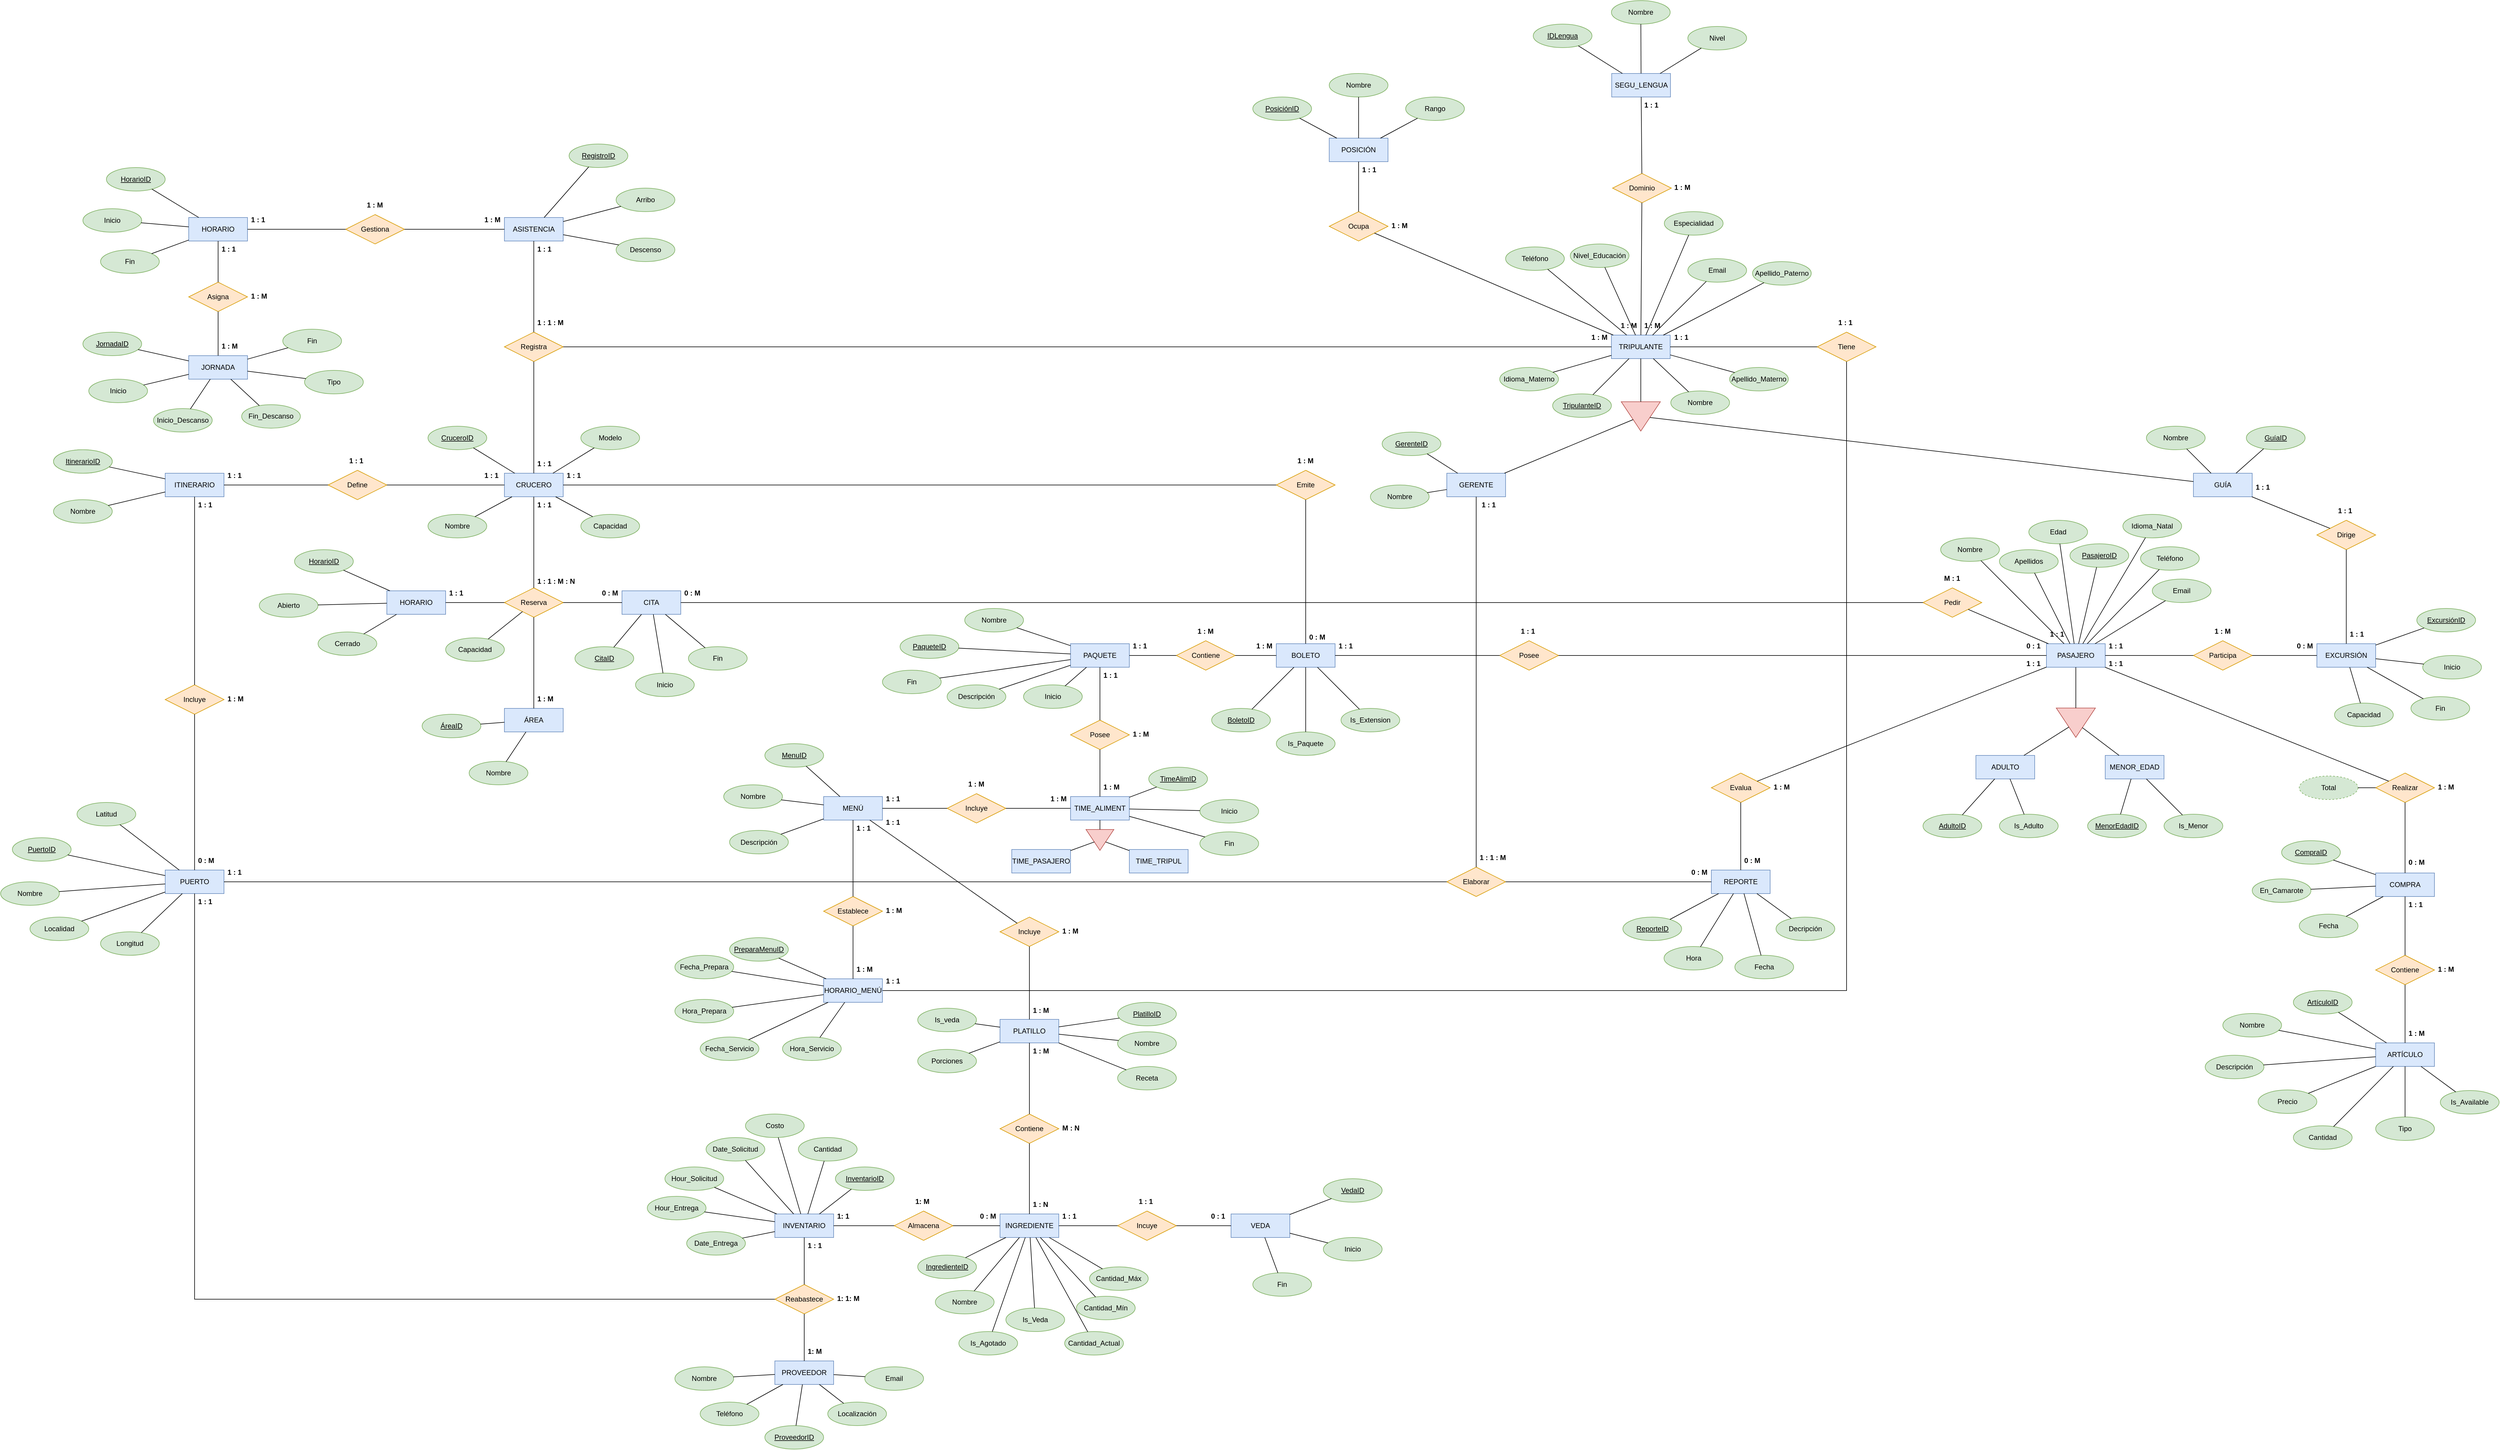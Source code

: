 <mxfile version="24.2.8" type="github">
  <diagram name="Página-1" id="Mf1vdCVvzEqVVEpjBD80">
    <mxGraphModel dx="3621" dy="1891" grid="1" gridSize="10" guides="1" tooltips="1" connect="1" arrows="1" fold="1" page="1" pageScale="1" pageWidth="827" pageHeight="1169" background="none" math="0" shadow="0">
      <root>
        <mxCell id="0" />
        <mxCell id="1" parent="0" />
        <mxCell id="Goxi84qDYm24SVxgxPYc-1" value="CRUCERO" style="whiteSpace=wrap;html=1;align=center;fillColor=#dae8fc;strokeColor=#6c8ebf;" vertex="1" parent="1">
          <mxGeometry x="-923" y="160" width="100" height="40" as="geometry" />
        </mxCell>
        <mxCell id="Goxi84qDYm24SVxgxPYc-2" value="Registra" style="shape=rhombus;perimeter=rhombusPerimeter;whiteSpace=wrap;html=1;align=center;fillColor=#ffe6cc;strokeColor=#d79b00;" vertex="1" parent="1">
          <mxGeometry x="-923" y="-80" width="100" height="50" as="geometry" />
        </mxCell>
        <mxCell id="Goxi84qDYm24SVxgxPYc-3" value="TRIPULANTE" style="whiteSpace=wrap;html=1;align=center;fillColor=#dae8fc;strokeColor=#6c8ebf;" vertex="1" parent="1">
          <mxGeometry x="960" y="-75" width="100" height="40" as="geometry" />
        </mxCell>
        <mxCell id="Goxi84qDYm24SVxgxPYc-4" value="" style="endArrow=none;html=1;rounded=0;" edge="1" parent="1" source="Goxi84qDYm24SVxgxPYc-1" target="Goxi84qDYm24SVxgxPYc-2">
          <mxGeometry relative="1" as="geometry">
            <mxPoint x="-543" y="260" as="sourcePoint" />
            <mxPoint x="-383" y="260" as="targetPoint" />
          </mxGeometry>
        </mxCell>
        <mxCell id="Goxi84qDYm24SVxgxPYc-5" value="" style="endArrow=none;html=1;rounded=0;" edge="1" parent="1" source="Goxi84qDYm24SVxgxPYc-2" target="Goxi84qDYm24SVxgxPYc-3">
          <mxGeometry relative="1" as="geometry">
            <mxPoint x="-30" y="65" as="sourcePoint" />
            <mxPoint x="130" y="65" as="targetPoint" />
          </mxGeometry>
        </mxCell>
        <mxCell id="Goxi84qDYm24SVxgxPYc-6" value="1 : 1 : M" style="text;strokeColor=none;fillColor=none;spacingLeft=4;spacingRight=4;overflow=hidden;rotatable=0;points=[[0,0.5],[1,0.5]];portConstraint=eastwest;fontSize=12;whiteSpace=wrap;html=1;fontStyle=1" vertex="1" parent="1">
          <mxGeometry x="-873" y="-110" width="60" height="30" as="geometry" />
        </mxCell>
        <mxCell id="Goxi84qDYm24SVxgxPYc-7" value="ASISTENCIA" style="whiteSpace=wrap;html=1;align=center;fillColor=#dae8fc;strokeColor=#6c8ebf;" vertex="1" parent="1">
          <mxGeometry x="-923" y="-275" width="100" height="40" as="geometry" />
        </mxCell>
        <mxCell id="Goxi84qDYm24SVxgxPYc-8" value="1 : 1" style="text;strokeColor=none;fillColor=none;spacingLeft=4;spacingRight=4;overflow=hidden;rotatable=0;points=[[0,0.5],[1,0.5]];portConstraint=eastwest;fontSize=12;whiteSpace=wrap;html=1;fontStyle=1" vertex="1" parent="1">
          <mxGeometry x="-873" y="130" width="40" height="30" as="geometry" />
        </mxCell>
        <mxCell id="Goxi84qDYm24SVxgxPYc-10" value="" style="endArrow=none;html=1;rounded=0;" edge="1" parent="1" source="Goxi84qDYm24SVxgxPYc-2" target="Goxi84qDYm24SVxgxPYc-7">
          <mxGeometry relative="1" as="geometry">
            <mxPoint x="-973" y="55" as="sourcePoint" />
            <mxPoint x="-813" y="55" as="targetPoint" />
          </mxGeometry>
        </mxCell>
        <mxCell id="Goxi84qDYm24SVxgxPYc-12" value="1 : M" style="text;strokeColor=none;fillColor=none;spacingLeft=4;spacingRight=4;overflow=hidden;rotatable=0;points=[[0,0.5],[1,0.5]];portConstraint=eastwest;fontSize=12;whiteSpace=wrap;html=1;fontStyle=1" vertex="1" parent="1">
          <mxGeometry x="920" y="-85" width="40" height="30" as="geometry" />
        </mxCell>
        <mxCell id="Goxi84qDYm24SVxgxPYc-13" value="1 : 1" style="text;strokeColor=none;fillColor=none;spacingLeft=4;spacingRight=4;overflow=hidden;rotatable=0;points=[[0,0.5],[1,0.5]];portConstraint=eastwest;fontSize=12;whiteSpace=wrap;html=1;fontStyle=1" vertex="1" parent="1">
          <mxGeometry x="-873" y="-235" width="40" height="30" as="geometry" />
        </mxCell>
        <mxCell id="Goxi84qDYm24SVxgxPYc-15" value="Dominio" style="shape=rhombus;perimeter=rhombusPerimeter;whiteSpace=wrap;html=1;align=center;fillColor=#ffe6cc;strokeColor=#d79b00;" vertex="1" parent="1">
          <mxGeometry x="962" y="-350" width="100" height="50" as="geometry" />
        </mxCell>
        <mxCell id="Goxi84qDYm24SVxgxPYc-16" value="SEGU_LENGUA" style="whiteSpace=wrap;html=1;align=center;fillColor=#dae8fc;strokeColor=#6c8ebf;" vertex="1" parent="1">
          <mxGeometry x="960.5" y="-520" width="100" height="40" as="geometry" />
        </mxCell>
        <mxCell id="Goxi84qDYm24SVxgxPYc-17" value="" style="endArrow=none;html=1;rounded=0;" edge="1" parent="1" source="Goxi84qDYm24SVxgxPYc-3" target="Goxi84qDYm24SVxgxPYc-15">
          <mxGeometry relative="1" as="geometry">
            <mxPoint x="610" y="-305" as="sourcePoint" />
            <mxPoint x="830" y="-225" as="targetPoint" />
          </mxGeometry>
        </mxCell>
        <mxCell id="Goxi84qDYm24SVxgxPYc-18" value="" style="endArrow=none;html=1;rounded=0;" edge="1" parent="1" source="Goxi84qDYm24SVxgxPYc-15" target="Goxi84qDYm24SVxgxPYc-16">
          <mxGeometry relative="1" as="geometry">
            <mxPoint x="970.5" y="-360" as="sourcePoint" />
            <mxPoint x="1130.5" y="-360" as="targetPoint" />
          </mxGeometry>
        </mxCell>
        <mxCell id="Goxi84qDYm24SVxgxPYc-19" value="1 : M" style="text;strokeColor=none;fillColor=none;spacingLeft=4;spacingRight=4;overflow=hidden;rotatable=0;points=[[0,0.5],[1,0.5]];portConstraint=eastwest;fontSize=12;whiteSpace=wrap;html=1;fontStyle=1" vertex="1" parent="1">
          <mxGeometry x="1061" y="-340" width="40" height="30" as="geometry" />
        </mxCell>
        <mxCell id="Goxi84qDYm24SVxgxPYc-20" value="1 : M" style="text;strokeColor=none;fillColor=none;spacingLeft=4;spacingRight=4;overflow=hidden;rotatable=0;points=[[0,0.5],[1,0.5]];portConstraint=eastwest;fontSize=12;whiteSpace=wrap;html=1;fontStyle=1" vertex="1" parent="1">
          <mxGeometry x="1010" y="-105" width="40" height="30" as="geometry" />
        </mxCell>
        <mxCell id="Goxi84qDYm24SVxgxPYc-21" value="1 : 1" style="text;strokeColor=none;fillColor=none;spacingLeft=4;spacingRight=4;overflow=hidden;rotatable=0;points=[[0,0.5],[1,0.5]];portConstraint=eastwest;fontSize=12;whiteSpace=wrap;html=1;fontStyle=1" vertex="1" parent="1">
          <mxGeometry x="1009.5" y="-480" width="40" height="30" as="geometry" />
        </mxCell>
        <mxCell id="Goxi84qDYm24SVxgxPYc-22" value="Ocupa" style="shape=rhombus;perimeter=rhombusPerimeter;whiteSpace=wrap;html=1;align=center;fillColor=#ffe6cc;strokeColor=#d79b00;" vertex="1" parent="1">
          <mxGeometry x="480" y="-285" width="100" height="50" as="geometry" />
        </mxCell>
        <mxCell id="Goxi84qDYm24SVxgxPYc-23" value="POSICIÓN" style="whiteSpace=wrap;html=1;align=center;fillColor=#dae8fc;strokeColor=#6c8ebf;" vertex="1" parent="1">
          <mxGeometry x="480" y="-410" width="100" height="40" as="geometry" />
        </mxCell>
        <mxCell id="Goxi84qDYm24SVxgxPYc-24" value="" style="endArrow=none;html=1;rounded=0;" edge="1" parent="1" source="Goxi84qDYm24SVxgxPYc-23" target="Goxi84qDYm24SVxgxPYc-22">
          <mxGeometry relative="1" as="geometry">
            <mxPoint x="750" y="-325" as="sourcePoint" />
            <mxPoint x="910" y="-325" as="targetPoint" />
          </mxGeometry>
        </mxCell>
        <mxCell id="Goxi84qDYm24SVxgxPYc-25" value="" style="endArrow=none;html=1;rounded=0;" edge="1" parent="1" source="Goxi84qDYm24SVxgxPYc-22" target="Goxi84qDYm24SVxgxPYc-3">
          <mxGeometry relative="1" as="geometry">
            <mxPoint x="1090" y="-125" as="sourcePoint" />
            <mxPoint x="1250" y="-125" as="targetPoint" />
          </mxGeometry>
        </mxCell>
        <mxCell id="Goxi84qDYm24SVxgxPYc-26" value="1 : M" style="text;strokeColor=none;fillColor=none;spacingLeft=4;spacingRight=4;overflow=hidden;rotatable=0;points=[[0,0.5],[1,0.5]];portConstraint=eastwest;fontSize=12;whiteSpace=wrap;html=1;fontStyle=1" vertex="1" parent="1">
          <mxGeometry x="580" y="-275" width="40" height="30" as="geometry" />
        </mxCell>
        <mxCell id="Goxi84qDYm24SVxgxPYc-27" value="1 : M" style="text;strokeColor=none;fillColor=none;spacingLeft=4;spacingRight=4;overflow=hidden;rotatable=0;points=[[0,0.5],[1,0.5]];portConstraint=eastwest;fontSize=12;whiteSpace=wrap;html=1;fontStyle=1" vertex="1" parent="1">
          <mxGeometry x="970" y="-105" width="40" height="30" as="geometry" />
        </mxCell>
        <mxCell id="Goxi84qDYm24SVxgxPYc-28" value="1 : 1" style="text;strokeColor=none;fillColor=none;spacingLeft=4;spacingRight=4;overflow=hidden;rotatable=0;points=[[0,0.5],[1,0.5]];portConstraint=eastwest;fontSize=12;whiteSpace=wrap;html=1;fontStyle=1" vertex="1" parent="1">
          <mxGeometry x="530" y="-370" width="40" height="30" as="geometry" />
        </mxCell>
        <mxCell id="Goxi84qDYm24SVxgxPYc-30" value="Reserva" style="shape=rhombus;perimeter=rhombusPerimeter;whiteSpace=wrap;html=1;align=center;fillColor=#ffe6cc;strokeColor=#d79b00;" vertex="1" parent="1">
          <mxGeometry x="-923" y="355" width="100" height="50" as="geometry" />
        </mxCell>
        <mxCell id="Goxi84qDYm24SVxgxPYc-31" value="ÁREA" style="whiteSpace=wrap;html=1;align=center;fillColor=#dae8fc;strokeColor=#6c8ebf;" vertex="1" parent="1">
          <mxGeometry x="-923" y="560" width="100" height="40" as="geometry" />
        </mxCell>
        <mxCell id="Goxi84qDYm24SVxgxPYc-32" value="HORARIO" style="whiteSpace=wrap;html=1;align=center;fillColor=#dae8fc;strokeColor=#6c8ebf;" vertex="1" parent="1">
          <mxGeometry x="-1123" y="360" width="100" height="40" as="geometry" />
        </mxCell>
        <mxCell id="Goxi84qDYm24SVxgxPYc-33" value="" style="endArrow=none;html=1;rounded=0;" edge="1" parent="1" source="Goxi84qDYm24SVxgxPYc-31" target="Goxi84qDYm24SVxgxPYc-30">
          <mxGeometry relative="1" as="geometry">
            <mxPoint x="-1143" y="270" as="sourcePoint" />
            <mxPoint x="-983" y="270" as="targetPoint" />
          </mxGeometry>
        </mxCell>
        <mxCell id="Goxi84qDYm24SVxgxPYc-34" value="" style="endArrow=none;html=1;rounded=0;" edge="1" parent="1" source="Goxi84qDYm24SVxgxPYc-30" target="Goxi84qDYm24SVxgxPYc-1">
          <mxGeometry relative="1" as="geometry">
            <mxPoint x="-1063" y="240" as="sourcePoint" />
            <mxPoint x="-903" y="240" as="targetPoint" />
          </mxGeometry>
        </mxCell>
        <mxCell id="Goxi84qDYm24SVxgxPYc-35" value="1 : 1" style="text;strokeColor=none;fillColor=none;spacingLeft=4;spacingRight=4;overflow=hidden;rotatable=0;points=[[0,0.5],[1,0.5]];portConstraint=eastwest;fontSize=12;whiteSpace=wrap;html=1;fontStyle=1" vertex="1" parent="1">
          <mxGeometry x="-873" y="200" width="40" height="30" as="geometry" />
        </mxCell>
        <mxCell id="Goxi84qDYm24SVxgxPYc-36" value="1 : M" style="text;strokeColor=none;fillColor=none;spacingLeft=4;spacingRight=4;overflow=hidden;rotatable=0;points=[[0,0.5],[1,0.5]];portConstraint=eastwest;fontSize=12;whiteSpace=wrap;html=1;fontStyle=1" vertex="1" parent="1">
          <mxGeometry x="-873" y="530" width="40" height="30" as="geometry" />
        </mxCell>
        <mxCell id="Goxi84qDYm24SVxgxPYc-37" value="CITA" style="whiteSpace=wrap;html=1;align=center;fillColor=#dae8fc;strokeColor=#6c8ebf;" vertex="1" parent="1">
          <mxGeometry x="-723" y="360" width="100" height="40" as="geometry" />
        </mxCell>
        <mxCell id="Goxi84qDYm24SVxgxPYc-38" value="" style="endArrow=none;html=1;rounded=0;" edge="1" parent="1" source="Goxi84qDYm24SVxgxPYc-30" target="Goxi84qDYm24SVxgxPYc-37">
          <mxGeometry relative="1" as="geometry">
            <mxPoint x="-593" y="455" as="sourcePoint" />
            <mxPoint x="-433" y="455" as="targetPoint" />
          </mxGeometry>
        </mxCell>
        <mxCell id="Goxi84qDYm24SVxgxPYc-39" value="0 : M" style="text;strokeColor=none;fillColor=none;spacingLeft=4;spacingRight=4;overflow=hidden;rotatable=0;points=[[0,0.5],[1,0.5]];portConstraint=eastwest;fontSize=12;whiteSpace=wrap;html=1;fontStyle=1" vertex="1" parent="1">
          <mxGeometry x="-763" y="350" width="40" height="30" as="geometry" />
        </mxCell>
        <mxCell id="Goxi84qDYm24SVxgxPYc-40" value="" style="endArrow=none;html=1;rounded=0;" edge="1" parent="1" source="Goxi84qDYm24SVxgxPYc-30" target="Goxi84qDYm24SVxgxPYc-32">
          <mxGeometry relative="1" as="geometry">
            <mxPoint x="-803" y="445" as="sourcePoint" />
            <mxPoint x="-643" y="445" as="targetPoint" />
          </mxGeometry>
        </mxCell>
        <mxCell id="Goxi84qDYm24SVxgxPYc-41" value="1 : 1" style="text;strokeColor=none;fillColor=none;spacingLeft=4;spacingRight=4;overflow=hidden;rotatable=0;points=[[0,0.5],[1,0.5]];portConstraint=eastwest;fontSize=12;whiteSpace=wrap;html=1;fontStyle=1" vertex="1" parent="1">
          <mxGeometry x="-1023" y="350" width="40" height="30" as="geometry" />
        </mxCell>
        <mxCell id="Goxi84qDYm24SVxgxPYc-42" value="1 : 1 : M : N" style="text;strokeColor=none;fillColor=none;spacingLeft=4;spacingRight=4;overflow=hidden;rotatable=0;points=[[0,0.5],[1,0.5]];portConstraint=eastwest;fontSize=12;whiteSpace=wrap;html=1;fontStyle=1" vertex="1" parent="1">
          <mxGeometry x="-873" y="330" width="80" height="30" as="geometry" />
        </mxCell>
        <mxCell id="Goxi84qDYm24SVxgxPYc-43" value="Define" style="shape=rhombus;perimeter=rhombusPerimeter;whiteSpace=wrap;html=1;align=center;fillColor=#ffe6cc;strokeColor=#d79b00;" vertex="1" parent="1">
          <mxGeometry x="-1223" y="155" width="100" height="50" as="geometry" />
        </mxCell>
        <mxCell id="Goxi84qDYm24SVxgxPYc-44" value="ITINERARIO" style="whiteSpace=wrap;html=1;align=center;fillColor=#dae8fc;strokeColor=#6c8ebf;" vertex="1" parent="1">
          <mxGeometry x="-1500" y="160" width="100" height="40" as="geometry" />
        </mxCell>
        <mxCell id="Goxi84qDYm24SVxgxPYc-45" value="" style="endArrow=none;html=1;rounded=0;" edge="1" parent="1" source="Goxi84qDYm24SVxgxPYc-44" target="Goxi84qDYm24SVxgxPYc-43">
          <mxGeometry relative="1" as="geometry">
            <mxPoint x="-903" y="270" as="sourcePoint" />
            <mxPoint x="-743" y="270" as="targetPoint" />
          </mxGeometry>
        </mxCell>
        <mxCell id="Goxi84qDYm24SVxgxPYc-46" value="" style="endArrow=none;html=1;rounded=0;" edge="1" parent="1" source="Goxi84qDYm24SVxgxPYc-43" target="Goxi84qDYm24SVxgxPYc-1">
          <mxGeometry relative="1" as="geometry">
            <mxPoint x="-893" y="260" as="sourcePoint" />
            <mxPoint x="-733" y="260" as="targetPoint" />
          </mxGeometry>
        </mxCell>
        <mxCell id="Goxi84qDYm24SVxgxPYc-50" value="Incluye" style="shape=rhombus;perimeter=rhombusPerimeter;whiteSpace=wrap;html=1;align=center;fillColor=#ffe6cc;strokeColor=#d79b00;" vertex="1" parent="1">
          <mxGeometry x="-1500" y="519.99" width="100" height="50" as="geometry" />
        </mxCell>
        <mxCell id="Goxi84qDYm24SVxgxPYc-51" value="PUERTO" style="whiteSpace=wrap;html=1;align=center;fillColor=#dae8fc;strokeColor=#6c8ebf;" vertex="1" parent="1">
          <mxGeometry x="-1500" y="835" width="100" height="40" as="geometry" />
        </mxCell>
        <mxCell id="Goxi84qDYm24SVxgxPYc-52" value="" style="endArrow=none;html=1;rounded=0;" edge="1" parent="1" source="Goxi84qDYm24SVxgxPYc-51" target="Goxi84qDYm24SVxgxPYc-50">
          <mxGeometry relative="1" as="geometry">
            <mxPoint x="-1490" y="605" as="sourcePoint" />
            <mxPoint x="-1330" y="605" as="targetPoint" />
          </mxGeometry>
        </mxCell>
        <mxCell id="Goxi84qDYm24SVxgxPYc-53" value="" style="endArrow=none;html=1;rounded=0;" edge="1" parent="1" source="Goxi84qDYm24SVxgxPYc-50" target="Goxi84qDYm24SVxgxPYc-44">
          <mxGeometry relative="1" as="geometry">
            <mxPoint x="-1650" y="280" as="sourcePoint" />
            <mxPoint x="-1490" y="280" as="targetPoint" />
          </mxGeometry>
        </mxCell>
        <mxCell id="Goxi84qDYm24SVxgxPYc-54" value="1 : M" style="text;strokeColor=none;fillColor=none;spacingLeft=4;spacingRight=4;overflow=hidden;rotatable=0;points=[[0,0.5],[1,0.5]];portConstraint=eastwest;fontSize=12;whiteSpace=wrap;html=1;fontStyle=1" vertex="1" parent="1">
          <mxGeometry x="-1400" y="529.99" width="40" height="30" as="geometry" />
        </mxCell>
        <mxCell id="Goxi84qDYm24SVxgxPYc-55" value="1 : 1" style="text;strokeColor=none;fillColor=none;spacingLeft=4;spacingRight=4;overflow=hidden;rotatable=0;points=[[0,0.5],[1,0.5]];portConstraint=eastwest;fontSize=12;whiteSpace=wrap;html=1;fontStyle=1" vertex="1" parent="1">
          <mxGeometry x="-1450" y="200" width="40" height="30" as="geometry" />
        </mxCell>
        <mxCell id="Goxi84qDYm24SVxgxPYc-56" value="0 : M" style="text;strokeColor=none;fillColor=none;spacingLeft=4;spacingRight=4;overflow=hidden;rotatable=0;points=[[0,0.5],[1,0.5]];portConstraint=eastwest;fontSize=12;whiteSpace=wrap;html=1;fontStyle=1" vertex="1" parent="1">
          <mxGeometry x="-1450" y="805" width="40" height="30" as="geometry" />
        </mxCell>
        <mxCell id="Goxi84qDYm24SVxgxPYc-57" value="1 : 1" style="text;strokeColor=none;fillColor=none;spacingLeft=4;spacingRight=4;overflow=hidden;rotatable=0;points=[[0,0.5],[1,0.5]];portConstraint=eastwest;fontSize=12;whiteSpace=wrap;html=1;fontStyle=1" vertex="1" parent="1">
          <mxGeometry x="-1193" y="125" width="40" height="30" as="geometry" />
        </mxCell>
        <mxCell id="Goxi84qDYm24SVxgxPYc-58" value="1 : 1" style="text;strokeColor=none;fillColor=none;spacingLeft=4;spacingRight=4;overflow=hidden;rotatable=0;points=[[0,0.5],[1,0.5]];portConstraint=eastwest;fontSize=12;whiteSpace=wrap;html=1;fontStyle=1" vertex="1" parent="1">
          <mxGeometry x="-963" y="150" width="40" height="30" as="geometry" />
        </mxCell>
        <mxCell id="Goxi84qDYm24SVxgxPYc-59" value="1 : 1" style="text;strokeColor=none;fillColor=none;spacingLeft=4;spacingRight=4;overflow=hidden;rotatable=0;points=[[0,0.5],[1,0.5]];portConstraint=eastwest;fontSize=12;whiteSpace=wrap;html=1;fontStyle=1" vertex="1" parent="1">
          <mxGeometry x="-1400" y="150" width="40" height="30" as="geometry" />
        </mxCell>
        <mxCell id="Goxi84qDYm24SVxgxPYc-61" value="REPORTE" style="whiteSpace=wrap;html=1;align=center;fillColor=#dae8fc;strokeColor=#6c8ebf;" vertex="1" parent="1">
          <mxGeometry x="1130" y="835" width="100" height="40" as="geometry" />
        </mxCell>
        <mxCell id="Goxi84qDYm24SVxgxPYc-65" value="0 : M" style="text;strokeColor=none;fillColor=none;spacingLeft=4;spacingRight=4;overflow=hidden;rotatable=0;points=[[0,0.5],[1,0.5]];portConstraint=eastwest;fontSize=12;whiteSpace=wrap;html=1;fontStyle=1" vertex="1" parent="1">
          <mxGeometry x="1090" y="825" width="40" height="30" as="geometry" />
        </mxCell>
        <mxCell id="Goxi84qDYm24SVxgxPYc-66" value="1 : 1" style="text;strokeColor=none;fillColor=none;spacingLeft=4;spacingRight=4;overflow=hidden;rotatable=0;points=[[0,0.5],[1,0.5]];portConstraint=eastwest;fontSize=12;whiteSpace=wrap;html=1;fontStyle=1" vertex="1" parent="1">
          <mxGeometry x="-1400" y="825" width="40" height="30" as="geometry" />
        </mxCell>
        <mxCell id="Goxi84qDYm24SVxgxPYc-68" value="Evalua" style="shape=rhombus;perimeter=rhombusPerimeter;whiteSpace=wrap;html=1;align=center;fillColor=#ffe6cc;strokeColor=#d79b00;" vertex="1" parent="1">
          <mxGeometry x="1130" y="670" width="100" height="50" as="geometry" />
        </mxCell>
        <mxCell id="Goxi84qDYm24SVxgxPYc-69" value="ADULTO" style="whiteSpace=wrap;html=1;align=center;fillColor=#dae8fc;strokeColor=#6c8ebf;" vertex="1" parent="1">
          <mxGeometry x="1580" y="640" width="100" height="40" as="geometry" />
        </mxCell>
        <mxCell id="Goxi84qDYm24SVxgxPYc-70" value="" style="endArrow=none;html=1;rounded=0;" edge="1" parent="1" source="Goxi84qDYm24SVxgxPYc-61" target="Goxi84qDYm24SVxgxPYc-68">
          <mxGeometry relative="1" as="geometry">
            <mxPoint x="1280" y="1035" as="sourcePoint" />
            <mxPoint x="1440" y="1035" as="targetPoint" />
          </mxGeometry>
        </mxCell>
        <mxCell id="Goxi84qDYm24SVxgxPYc-71" value="1 : M" style="text;strokeColor=none;fillColor=none;spacingLeft=4;spacingRight=4;overflow=hidden;rotatable=0;points=[[0,0.5],[1,0.5]];portConstraint=eastwest;fontSize=12;whiteSpace=wrap;html=1;fontStyle=1" vertex="1" parent="1">
          <mxGeometry x="1230" y="680" width="40" height="30" as="geometry" />
        </mxCell>
        <mxCell id="Goxi84qDYm24SVxgxPYc-72" value="0 : M" style="text;strokeColor=none;fillColor=none;spacingLeft=4;spacingRight=4;overflow=hidden;rotatable=0;points=[[0,0.5],[1,0.5]];portConstraint=eastwest;fontSize=12;whiteSpace=wrap;html=1;fontStyle=1" vertex="1" parent="1">
          <mxGeometry x="1180" y="805" width="40" height="35" as="geometry" />
        </mxCell>
        <mxCell id="Goxi84qDYm24SVxgxPYc-73" value="1 : 1" style="text;strokeColor=none;fillColor=none;spacingLeft=4;spacingRight=4;overflow=hidden;rotatable=0;points=[[0,0.5],[1,0.5]];portConstraint=eastwest;fontSize=12;whiteSpace=wrap;html=1;fontStyle=1" vertex="1" parent="1">
          <mxGeometry x="1660" y="470" width="40" height="30" as="geometry" />
        </mxCell>
        <mxCell id="Goxi84qDYm24SVxgxPYc-75" value="Elaborar" style="shape=rhombus;perimeter=rhombusPerimeter;whiteSpace=wrap;html=1;align=center;fillColor=#ffe6cc;strokeColor=#d79b00;" vertex="1" parent="1">
          <mxGeometry x="680" y="830" width="100" height="50" as="geometry" />
        </mxCell>
        <mxCell id="Goxi84qDYm24SVxgxPYc-78" value="" style="endArrow=none;html=1;rounded=0;" edge="1" parent="1" source="Goxi84qDYm24SVxgxPYc-75" target="Goxi84qDYm24SVxgxPYc-61">
          <mxGeometry relative="1" as="geometry">
            <mxPoint x="990" y="600" as="sourcePoint" />
            <mxPoint x="1150" y="600" as="targetPoint" />
          </mxGeometry>
        </mxCell>
        <mxCell id="Goxi84qDYm24SVxgxPYc-79" value="" style="triangle;whiteSpace=wrap;html=1;rotation=90;fillColor=#f8cecc;strokeColor=#b85450;" vertex="1" parent="1">
          <mxGeometry x="985" y="30.0" width="50" height="66.67" as="geometry" />
        </mxCell>
        <mxCell id="Goxi84qDYm24SVxgxPYc-81" value="GERENTE" style="whiteSpace=wrap;html=1;align=center;fillColor=#dae8fc;strokeColor=#6c8ebf;" vertex="1" parent="1">
          <mxGeometry x="680" y="160" width="100" height="40" as="geometry" />
        </mxCell>
        <mxCell id="Goxi84qDYm24SVxgxPYc-82" value="" style="endArrow=none;html=1;rounded=0;" edge="1" parent="1" source="Goxi84qDYm24SVxgxPYc-3" target="Goxi84qDYm24SVxgxPYc-79">
          <mxGeometry relative="1" as="geometry">
            <mxPoint x="1090" y="400" as="sourcePoint" />
            <mxPoint x="1250" y="400" as="targetPoint" />
          </mxGeometry>
        </mxCell>
        <mxCell id="Goxi84qDYm24SVxgxPYc-83" value="" style="endArrow=none;html=1;rounded=0;" edge="1" parent="1" source="Goxi84qDYm24SVxgxPYc-79" target="Goxi84qDYm24SVxgxPYc-81">
          <mxGeometry relative="1" as="geometry">
            <mxPoint x="1050" y="360" as="sourcePoint" />
            <mxPoint x="1210" y="360" as="targetPoint" />
          </mxGeometry>
        </mxCell>
        <mxCell id="Goxi84qDYm24SVxgxPYc-84" value="" style="endArrow=none;html=1;rounded=0;" edge="1" parent="1" source="Goxi84qDYm24SVxgxPYc-81" target="Goxi84qDYm24SVxgxPYc-75">
          <mxGeometry relative="1" as="geometry">
            <mxPoint x="810" y="650" as="sourcePoint" />
            <mxPoint x="970" y="650" as="targetPoint" />
          </mxGeometry>
        </mxCell>
        <mxCell id="Goxi84qDYm24SVxgxPYc-85" value="1 : 1 : M" style="text;strokeColor=none;fillColor=none;spacingLeft=4;spacingRight=4;overflow=hidden;rotatable=0;points=[[0,0.5],[1,0.5]];portConstraint=eastwest;fontSize=12;whiteSpace=wrap;html=1;fontStyle=1" vertex="1" parent="1">
          <mxGeometry x="730" y="800" width="60" height="30" as="geometry" />
        </mxCell>
        <mxCell id="Goxi84qDYm24SVxgxPYc-86" value="&amp;nbsp;1 : 1" style="text;strokeColor=none;fillColor=none;spacingLeft=4;spacingRight=4;overflow=hidden;rotatable=0;points=[[0,0.5],[1,0.5]];portConstraint=eastwest;fontSize=12;whiteSpace=wrap;html=1;fontStyle=1" vertex="1" parent="1">
          <mxGeometry x="730" y="200" width="40" height="30" as="geometry" />
        </mxCell>
        <mxCell id="Goxi84qDYm24SVxgxPYc-88" value="Emite" style="shape=rhombus;perimeter=rhombusPerimeter;whiteSpace=wrap;html=1;align=center;fillColor=#ffe6cc;strokeColor=#d79b00;" vertex="1" parent="1">
          <mxGeometry x="390" y="155" width="100" height="50" as="geometry" />
        </mxCell>
        <mxCell id="Goxi84qDYm24SVxgxPYc-89" value="BOLETO" style="whiteSpace=wrap;html=1;align=center;fillColor=#dae8fc;strokeColor=#6c8ebf;" vertex="1" parent="1">
          <mxGeometry x="390" y="449.99" width="100" height="40" as="geometry" />
        </mxCell>
        <mxCell id="Goxi84qDYm24SVxgxPYc-90" value="" style="endArrow=none;html=1;rounded=0;" edge="1" parent="1" source="Goxi84qDYm24SVxgxPYc-1" target="Goxi84qDYm24SVxgxPYc-88">
          <mxGeometry relative="1" as="geometry">
            <mxPoint x="140" y="290" as="sourcePoint" />
            <mxPoint x="300" y="290" as="targetPoint" />
          </mxGeometry>
        </mxCell>
        <mxCell id="Goxi84qDYm24SVxgxPYc-91" value="" style="endArrow=none;html=1;rounded=0;" edge="1" parent="1" source="Goxi84qDYm24SVxgxPYc-88" target="Goxi84qDYm24SVxgxPYc-89">
          <mxGeometry relative="1" as="geometry">
            <mxPoint x="300" y="460" as="sourcePoint" />
            <mxPoint x="460" y="460" as="targetPoint" />
          </mxGeometry>
        </mxCell>
        <mxCell id="Goxi84qDYm24SVxgxPYc-93" value="1 : M" style="text;strokeColor=none;fillColor=none;spacingLeft=4;spacingRight=4;overflow=hidden;rotatable=0;points=[[0,0.5],[1,0.5]];portConstraint=eastwest;fontSize=12;whiteSpace=wrap;html=1;fontStyle=1" vertex="1" parent="1">
          <mxGeometry x="420" y="125" width="40" height="30" as="geometry" />
        </mxCell>
        <mxCell id="Goxi84qDYm24SVxgxPYc-94" value="1 : 1" style="text;strokeColor=none;fillColor=none;spacingLeft=4;spacingRight=4;overflow=hidden;rotatable=0;points=[[0,0.5],[1,0.5]];portConstraint=eastwest;fontSize=12;whiteSpace=wrap;html=1;fontStyle=1" vertex="1" parent="1">
          <mxGeometry x="-823" y="150" width="40" height="30" as="geometry" />
        </mxCell>
        <mxCell id="Goxi84qDYm24SVxgxPYc-95" value="0 : M" style="text;strokeColor=none;fillColor=none;spacingLeft=4;spacingRight=4;overflow=hidden;rotatable=0;points=[[0,0.5],[1,0.5]];portConstraint=eastwest;fontSize=12;whiteSpace=wrap;html=1;fontStyle=1" vertex="1" parent="1">
          <mxGeometry x="440" y="424.99" width="40" height="30" as="geometry" />
        </mxCell>
        <mxCell id="Goxi84qDYm24SVxgxPYc-96" value="PASAJERO" style="whiteSpace=wrap;html=1;align=center;fillColor=#dae8fc;strokeColor=#6c8ebf;" vertex="1" parent="1">
          <mxGeometry x="1700" y="449.99" width="100" height="40" as="geometry" />
        </mxCell>
        <mxCell id="Goxi84qDYm24SVxgxPYc-97" value="MENOR_EDAD" style="whiteSpace=wrap;html=1;align=center;fillColor=#dae8fc;strokeColor=#6c8ebf;" vertex="1" parent="1">
          <mxGeometry x="1800" y="640" width="100" height="40" as="geometry" />
        </mxCell>
        <mxCell id="Goxi84qDYm24SVxgxPYc-98" value="" style="triangle;whiteSpace=wrap;html=1;rotation=90;fillColor=#f8cecc;strokeColor=#b85450;" vertex="1" parent="1">
          <mxGeometry x="1725" y="551.0" width="50" height="66.67" as="geometry" />
        </mxCell>
        <mxCell id="Goxi84qDYm24SVxgxPYc-99" value="" style="endArrow=none;html=1;rounded=0;" edge="1" parent="1" source="Goxi84qDYm24SVxgxPYc-69" target="Goxi84qDYm24SVxgxPYc-98">
          <mxGeometry relative="1" as="geometry">
            <mxPoint x="1600" y="623.35" as="sourcePoint" />
            <mxPoint x="1760" y="623.35" as="targetPoint" />
          </mxGeometry>
        </mxCell>
        <mxCell id="Goxi84qDYm24SVxgxPYc-100" value="" style="endArrow=none;html=1;rounded=0;" edge="1" parent="1" source="Goxi84qDYm24SVxgxPYc-98" target="Goxi84qDYm24SVxgxPYc-97">
          <mxGeometry relative="1" as="geometry">
            <mxPoint x="1910" y="643.35" as="sourcePoint" />
            <mxPoint x="2070" y="643.35" as="targetPoint" />
          </mxGeometry>
        </mxCell>
        <mxCell id="Goxi84qDYm24SVxgxPYc-101" value="" style="endArrow=none;html=1;rounded=0;" edge="1" parent="1" source="Goxi84qDYm24SVxgxPYc-96" target="Goxi84qDYm24SVxgxPYc-98">
          <mxGeometry relative="1" as="geometry">
            <mxPoint x="1950" y="570" as="sourcePoint" />
            <mxPoint x="2110" y="570" as="targetPoint" />
          </mxGeometry>
        </mxCell>
        <mxCell id="Goxi84qDYm24SVxgxPYc-102" value="" style="endArrow=none;html=1;rounded=0;" edge="1" parent="1" source="Goxi84qDYm24SVxgxPYc-68" target="Goxi84qDYm24SVxgxPYc-96">
          <mxGeometry relative="1" as="geometry">
            <mxPoint x="1750" y="670" as="sourcePoint" />
            <mxPoint x="1910" y="670" as="targetPoint" />
          </mxGeometry>
        </mxCell>
        <mxCell id="Goxi84qDYm24SVxgxPYc-103" value="Posee" style="shape=rhombus;perimeter=rhombusPerimeter;whiteSpace=wrap;html=1;align=center;fillColor=#ffe6cc;strokeColor=#d79b00;" vertex="1" parent="1">
          <mxGeometry x="770" y="444.99" width="100" height="50" as="geometry" />
        </mxCell>
        <mxCell id="Goxi84qDYm24SVxgxPYc-104" value="1 : 1" style="text;strokeColor=none;fillColor=none;spacingLeft=4;spacingRight=4;overflow=hidden;rotatable=0;points=[[0,0.5],[1,0.5]];portConstraint=eastwest;fontSize=12;whiteSpace=wrap;html=1;fontStyle=1" vertex="1" parent="1">
          <mxGeometry x="800" y="414.99" width="40" height="30" as="geometry" />
        </mxCell>
        <mxCell id="Goxi84qDYm24SVxgxPYc-105" value="" style="endArrow=none;html=1;rounded=0;" edge="1" parent="1" source="Goxi84qDYm24SVxgxPYc-89" target="Goxi84qDYm24SVxgxPYc-103">
          <mxGeometry relative="1" as="geometry">
            <mxPoint x="600" y="540" as="sourcePoint" />
            <mxPoint x="760" y="540" as="targetPoint" />
          </mxGeometry>
        </mxCell>
        <mxCell id="Goxi84qDYm24SVxgxPYc-106" value="" style="endArrow=none;html=1;rounded=0;" edge="1" parent="1" source="Goxi84qDYm24SVxgxPYc-103" target="Goxi84qDYm24SVxgxPYc-96">
          <mxGeometry relative="1" as="geometry">
            <mxPoint x="860" y="550" as="sourcePoint" />
            <mxPoint x="1020" y="550" as="targetPoint" />
          </mxGeometry>
        </mxCell>
        <mxCell id="Goxi84qDYm24SVxgxPYc-107" value="0 : 1" style="text;strokeColor=none;fillColor=none;spacingLeft=4;spacingRight=4;overflow=hidden;rotatable=0;points=[[0,0.5],[1,0.5]];portConstraint=eastwest;fontSize=12;whiteSpace=wrap;html=1;fontStyle=1" vertex="1" parent="1">
          <mxGeometry x="1660" y="440" width="40" height="30" as="geometry" />
        </mxCell>
        <mxCell id="Goxi84qDYm24SVxgxPYc-108" value="1 : 1" style="text;strokeColor=none;fillColor=none;spacingLeft=4;spacingRight=4;overflow=hidden;rotatable=0;points=[[0,0.5],[1,0.5]];portConstraint=eastwest;fontSize=12;whiteSpace=wrap;html=1;fontStyle=1" vertex="1" parent="1">
          <mxGeometry x="490" y="440" width="40" height="30" as="geometry" />
        </mxCell>
        <mxCell id="Goxi84qDYm24SVxgxPYc-109" value="Pedir" style="shape=rhombus;perimeter=rhombusPerimeter;whiteSpace=wrap;html=1;align=center;fillColor=#ffe6cc;strokeColor=#d79b00;" vertex="1" parent="1">
          <mxGeometry x="1490" y="355" width="100" height="50" as="geometry" />
        </mxCell>
        <mxCell id="Goxi84qDYm24SVxgxPYc-110" value="" style="endArrow=none;html=1;rounded=0;" edge="1" parent="1" source="Goxi84qDYm24SVxgxPYc-37" target="Goxi84qDYm24SVxgxPYc-109">
          <mxGeometry relative="1" as="geometry">
            <mxPoint x="510" y="330" as="sourcePoint" />
            <mxPoint x="670" y="330" as="targetPoint" />
          </mxGeometry>
        </mxCell>
        <mxCell id="Goxi84qDYm24SVxgxPYc-111" value="" style="endArrow=none;html=1;rounded=0;" edge="1" parent="1" source="Goxi84qDYm24SVxgxPYc-109" target="Goxi84qDYm24SVxgxPYc-96">
          <mxGeometry relative="1" as="geometry">
            <mxPoint x="1580" y="570" as="sourcePoint" />
            <mxPoint x="1740" y="570" as="targetPoint" />
          </mxGeometry>
        </mxCell>
        <mxCell id="Goxi84qDYm24SVxgxPYc-112" value="M : 1" style="text;strokeColor=none;fillColor=none;spacingLeft=4;spacingRight=4;overflow=hidden;rotatable=0;points=[[0,0.5],[1,0.5]];portConstraint=eastwest;fontSize=12;whiteSpace=wrap;html=1;fontStyle=1" vertex="1" parent="1">
          <mxGeometry x="1520" y="325" width="40" height="30" as="geometry" />
        </mxCell>
        <mxCell id="Goxi84qDYm24SVxgxPYc-113" value="1 : 1" style="text;strokeColor=none;fillColor=none;spacingLeft=4;spacingRight=4;overflow=hidden;rotatable=0;points=[[0,0.5],[1,0.5]];portConstraint=eastwest;fontSize=12;whiteSpace=wrap;html=1;fontStyle=1" vertex="1" parent="1">
          <mxGeometry x="1700" y="419.99" width="40" height="30" as="geometry" />
        </mxCell>
        <mxCell id="Goxi84qDYm24SVxgxPYc-114" value="0 : M" style="text;strokeColor=none;fillColor=none;spacingLeft=4;spacingRight=4;overflow=hidden;rotatable=0;points=[[0,0.5],[1,0.5]];portConstraint=eastwest;fontSize=12;whiteSpace=wrap;html=1;fontStyle=1" vertex="1" parent="1">
          <mxGeometry x="-623" y="350" width="40" height="30" as="geometry" />
        </mxCell>
        <mxCell id="Goxi84qDYm24SVxgxPYc-115" value="Participa" style="shape=rhombus;perimeter=rhombusPerimeter;whiteSpace=wrap;html=1;align=center;fillColor=#ffe6cc;strokeColor=#d79b00;" vertex="1" parent="1">
          <mxGeometry x="1950" y="444.99" width="100" height="50" as="geometry" />
        </mxCell>
        <mxCell id="Goxi84qDYm24SVxgxPYc-116" value="EXCURSIÓN" style="whiteSpace=wrap;html=1;align=center;fillColor=#dae8fc;strokeColor=#6c8ebf;" vertex="1" parent="1">
          <mxGeometry x="2160" y="449.99" width="100" height="40" as="geometry" />
        </mxCell>
        <mxCell id="Goxi84qDYm24SVxgxPYc-117" value="1 : M" style="text;strokeColor=none;fillColor=none;spacingLeft=4;spacingRight=4;overflow=hidden;rotatable=0;points=[[0,0.5],[1,0.5]];portConstraint=eastwest;fontSize=12;whiteSpace=wrap;html=1;fontStyle=1" vertex="1" parent="1">
          <mxGeometry x="1980" y="414.99" width="40" height="30" as="geometry" />
        </mxCell>
        <mxCell id="Goxi84qDYm24SVxgxPYc-118" value="" style="endArrow=none;html=1;rounded=0;" edge="1" parent="1" source="Goxi84qDYm24SVxgxPYc-96" target="Goxi84qDYm24SVxgxPYc-115">
          <mxGeometry relative="1" as="geometry">
            <mxPoint x="2010" y="530" as="sourcePoint" />
            <mxPoint x="1990" y="510" as="targetPoint" />
          </mxGeometry>
        </mxCell>
        <mxCell id="Goxi84qDYm24SVxgxPYc-119" value="" style="endArrow=none;html=1;rounded=0;" edge="1" parent="1" source="Goxi84qDYm24SVxgxPYc-115" target="Goxi84qDYm24SVxgxPYc-116">
          <mxGeometry relative="1" as="geometry">
            <mxPoint x="2090" y="540" as="sourcePoint" />
            <mxPoint x="2250" y="540" as="targetPoint" />
          </mxGeometry>
        </mxCell>
        <mxCell id="Goxi84qDYm24SVxgxPYc-120" value="0 : M" style="text;strokeColor=none;fillColor=none;spacingLeft=4;spacingRight=4;overflow=hidden;rotatable=0;points=[[0,0.5],[1,0.5]];portConstraint=eastwest;fontSize=12;whiteSpace=wrap;html=1;fontStyle=1" vertex="1" parent="1">
          <mxGeometry x="2120" y="440" width="40" height="30" as="geometry" />
        </mxCell>
        <mxCell id="Goxi84qDYm24SVxgxPYc-121" value="1 : 1" style="text;strokeColor=none;fillColor=none;spacingLeft=4;spacingRight=4;overflow=hidden;rotatable=0;points=[[0,0.5],[1,0.5]];portConstraint=eastwest;fontSize=12;whiteSpace=wrap;html=1;fontStyle=1" vertex="1" parent="1">
          <mxGeometry x="1800" y="440" width="40" height="30" as="geometry" />
        </mxCell>
        <mxCell id="Goxi84qDYm24SVxgxPYc-122" value="GUÍA" style="whiteSpace=wrap;html=1;align=center;fillColor=#dae8fc;strokeColor=#6c8ebf;" vertex="1" parent="1">
          <mxGeometry x="1950" y="160" width="100" height="40" as="geometry" />
        </mxCell>
        <mxCell id="Goxi84qDYm24SVxgxPYc-123" value="" style="endArrow=none;html=1;rounded=0;" edge="1" parent="1" source="Goxi84qDYm24SVxgxPYc-79" target="Goxi84qDYm24SVxgxPYc-122">
          <mxGeometry relative="1" as="geometry">
            <mxPoint x="1200" y="60" as="sourcePoint" />
            <mxPoint x="1360" y="60" as="targetPoint" />
          </mxGeometry>
        </mxCell>
        <mxCell id="Goxi84qDYm24SVxgxPYc-124" value="Dirige" style="shape=rhombus;perimeter=rhombusPerimeter;whiteSpace=wrap;html=1;align=center;fillColor=#ffe6cc;strokeColor=#d79b00;" vertex="1" parent="1">
          <mxGeometry x="2160" y="240" width="100" height="50" as="geometry" />
        </mxCell>
        <mxCell id="Goxi84qDYm24SVxgxPYc-125" value="" style="endArrow=none;html=1;rounded=0;" edge="1" parent="1" source="Goxi84qDYm24SVxgxPYc-122" target="Goxi84qDYm24SVxgxPYc-124">
          <mxGeometry relative="1" as="geometry">
            <mxPoint x="2020" y="210" as="sourcePoint" />
            <mxPoint x="2210" y="310" as="targetPoint" />
          </mxGeometry>
        </mxCell>
        <mxCell id="Goxi84qDYm24SVxgxPYc-126" value="" style="endArrow=none;html=1;rounded=0;" edge="1" parent="1" source="Goxi84qDYm24SVxgxPYc-124" target="Goxi84qDYm24SVxgxPYc-116">
          <mxGeometry relative="1" as="geometry">
            <mxPoint x="2200" y="350" as="sourcePoint" />
            <mxPoint x="2360" y="350" as="targetPoint" />
          </mxGeometry>
        </mxCell>
        <mxCell id="Goxi84qDYm24SVxgxPYc-127" value="1 : 1" style="text;strokeColor=none;fillColor=none;spacingLeft=4;spacingRight=4;overflow=hidden;rotatable=0;points=[[0,0.5],[1,0.5]];portConstraint=eastwest;fontSize=12;whiteSpace=wrap;html=1;fontStyle=1" vertex="1" parent="1">
          <mxGeometry x="2190" y="210" width="40" height="30" as="geometry" />
        </mxCell>
        <mxCell id="Goxi84qDYm24SVxgxPYc-128" value="1 : 1" style="text;strokeColor=none;fillColor=none;spacingLeft=4;spacingRight=4;overflow=hidden;rotatable=0;points=[[0,0.5],[1,0.5]];portConstraint=eastwest;fontSize=12;whiteSpace=wrap;html=1;fontStyle=1" vertex="1" parent="1">
          <mxGeometry x="2210" y="419.99" width="40" height="30" as="geometry" />
        </mxCell>
        <mxCell id="Goxi84qDYm24SVxgxPYc-129" value="1 : 1" style="text;strokeColor=none;fillColor=none;spacingLeft=4;spacingRight=4;overflow=hidden;rotatable=0;points=[[0,0.5],[1,0.5]];portConstraint=eastwest;fontSize=12;whiteSpace=wrap;html=1;fontStyle=1" vertex="1" parent="1">
          <mxGeometry x="2050" y="170" width="40" height="30" as="geometry" />
        </mxCell>
        <mxCell id="Goxi84qDYm24SVxgxPYc-130" value="Realizar" style="shape=rhombus;perimeter=rhombusPerimeter;whiteSpace=wrap;html=1;align=center;fillColor=#ffe6cc;strokeColor=#d79b00;" vertex="1" parent="1">
          <mxGeometry x="2260" y="670" width="100" height="50" as="geometry" />
        </mxCell>
        <mxCell id="Goxi84qDYm24SVxgxPYc-131" value="" style="endArrow=none;html=1;rounded=0;" edge="1" parent="1" source="Goxi84qDYm24SVxgxPYc-96" target="Goxi84qDYm24SVxgxPYc-130">
          <mxGeometry relative="1" as="geometry">
            <mxPoint x="1930" y="600" as="sourcePoint" />
            <mxPoint x="2090" y="600" as="targetPoint" />
          </mxGeometry>
        </mxCell>
        <mxCell id="Goxi84qDYm24SVxgxPYc-132" value="COMPRA" style="whiteSpace=wrap;html=1;align=center;fillColor=#dae8fc;strokeColor=#6c8ebf;" vertex="1" parent="1">
          <mxGeometry x="2260" y="840" width="100" height="40" as="geometry" />
        </mxCell>
        <mxCell id="Goxi84qDYm24SVxgxPYc-133" value="" style="endArrow=none;html=1;rounded=0;" edge="1" parent="1" source="Goxi84qDYm24SVxgxPYc-130" target="Goxi84qDYm24SVxgxPYc-132">
          <mxGeometry relative="1" as="geometry">
            <mxPoint x="2460" y="790" as="sourcePoint" />
            <mxPoint x="2620" y="790" as="targetPoint" />
          </mxGeometry>
        </mxCell>
        <mxCell id="Goxi84qDYm24SVxgxPYc-134" value="1 : M" style="text;strokeColor=none;fillColor=none;spacingLeft=4;spacingRight=4;overflow=hidden;rotatable=0;points=[[0,0.5],[1,0.5]];portConstraint=eastwest;fontSize=12;whiteSpace=wrap;html=1;fontStyle=1" vertex="1" parent="1">
          <mxGeometry x="2360" y="680" width="40" height="30" as="geometry" />
        </mxCell>
        <mxCell id="Goxi84qDYm24SVxgxPYc-135" value="0 : M" style="text;strokeColor=none;fillColor=none;spacingLeft=4;spacingRight=4;overflow=hidden;rotatable=0;points=[[0,0.5],[1,0.5]];portConstraint=eastwest;fontSize=12;whiteSpace=wrap;html=1;fontStyle=1" vertex="1" parent="1">
          <mxGeometry x="2310" y="807.5" width="40" height="30" as="geometry" />
        </mxCell>
        <mxCell id="Goxi84qDYm24SVxgxPYc-136" value="1 : 1" style="text;strokeColor=none;fillColor=none;spacingLeft=4;spacingRight=4;overflow=hidden;rotatable=0;points=[[0,0.5],[1,0.5]];portConstraint=eastwest;fontSize=12;whiteSpace=wrap;html=1;fontStyle=1" vertex="1" parent="1">
          <mxGeometry x="1800" y="470" width="40" height="30" as="geometry" />
        </mxCell>
        <mxCell id="Goxi84qDYm24SVxgxPYc-137" value="Contiene" style="shape=rhombus;perimeter=rhombusPerimeter;whiteSpace=wrap;html=1;align=center;fillColor=#ffe6cc;strokeColor=#d79b00;" vertex="1" parent="1">
          <mxGeometry x="2260" y="980" width="100" height="50" as="geometry" />
        </mxCell>
        <mxCell id="Goxi84qDYm24SVxgxPYc-138" value="ARTÍCULO" style="whiteSpace=wrap;html=1;align=center;fillColor=#dae8fc;strokeColor=#6c8ebf;" vertex="1" parent="1">
          <mxGeometry x="2260" y="1129" width="100" height="40" as="geometry" />
        </mxCell>
        <mxCell id="Goxi84qDYm24SVxgxPYc-139" value="" style="endArrow=none;html=1;rounded=0;" edge="1" parent="1" source="Goxi84qDYm24SVxgxPYc-132" target="Goxi84qDYm24SVxgxPYc-137">
          <mxGeometry relative="1" as="geometry">
            <mxPoint x="2360" y="910" as="sourcePoint" />
            <mxPoint x="2520" y="910" as="targetPoint" />
          </mxGeometry>
        </mxCell>
        <mxCell id="Goxi84qDYm24SVxgxPYc-140" value="" style="endArrow=none;html=1;rounded=0;" edge="1" parent="1" source="Goxi84qDYm24SVxgxPYc-137" target="Goxi84qDYm24SVxgxPYc-138">
          <mxGeometry relative="1" as="geometry">
            <mxPoint x="2340" y="1080" as="sourcePoint" />
            <mxPoint x="2500" y="1080" as="targetPoint" />
          </mxGeometry>
        </mxCell>
        <mxCell id="Goxi84qDYm24SVxgxPYc-141" value="1 : M" style="text;strokeColor=none;fillColor=none;spacingLeft=4;spacingRight=4;overflow=hidden;rotatable=0;points=[[0,0.5],[1,0.5]];portConstraint=eastwest;fontSize=12;whiteSpace=wrap;html=1;fontStyle=1" vertex="1" parent="1">
          <mxGeometry x="2360" y="990" width="40" height="30" as="geometry" />
        </mxCell>
        <mxCell id="Goxi84qDYm24SVxgxPYc-142" value="1 : M" style="text;strokeColor=none;fillColor=none;spacingLeft=4;spacingRight=4;overflow=hidden;rotatable=0;points=[[0,0.5],[1,0.5]];portConstraint=eastwest;fontSize=12;whiteSpace=wrap;html=1;fontStyle=1" vertex="1" parent="1">
          <mxGeometry x="2310" y="1099" width="40" height="30" as="geometry" />
        </mxCell>
        <mxCell id="Goxi84qDYm24SVxgxPYc-143" value="1 : 1" style="text;strokeColor=none;fillColor=none;spacingLeft=4;spacingRight=4;overflow=hidden;rotatable=0;points=[[0,0.5],[1,0.5]];portConstraint=eastwest;fontSize=12;whiteSpace=wrap;html=1;fontStyle=1" vertex="1" parent="1">
          <mxGeometry x="2310" y="880" width="40" height="30" as="geometry" />
        </mxCell>
        <mxCell id="Goxi84qDYm24SVxgxPYc-144" value="Contiene" style="shape=rhombus;perimeter=rhombusPerimeter;whiteSpace=wrap;html=1;align=center;fillColor=#ffe6cc;strokeColor=#d79b00;" vertex="1" parent="1">
          <mxGeometry x="220" y="444.99" width="100" height="50" as="geometry" />
        </mxCell>
        <mxCell id="Goxi84qDYm24SVxgxPYc-145" value="PAQUETE" style="whiteSpace=wrap;html=1;align=center;fillColor=#dae8fc;strokeColor=#6c8ebf;" vertex="1" parent="1">
          <mxGeometry x="40" y="449.99" width="100" height="40" as="geometry" />
        </mxCell>
        <mxCell id="Goxi84qDYm24SVxgxPYc-146" value="" style="endArrow=none;html=1;rounded=0;" edge="1" parent="1" source="Goxi84qDYm24SVxgxPYc-89" target="Goxi84qDYm24SVxgxPYc-144">
          <mxGeometry relative="1" as="geometry">
            <mxPoint x="310" y="680" as="sourcePoint" />
            <mxPoint x="470" y="680" as="targetPoint" />
          </mxGeometry>
        </mxCell>
        <mxCell id="Goxi84qDYm24SVxgxPYc-147" value="" style="endArrow=none;html=1;rounded=0;" edge="1" parent="1" source="Goxi84qDYm24SVxgxPYc-144" target="Goxi84qDYm24SVxgxPYc-145">
          <mxGeometry relative="1" as="geometry">
            <mxPoint x="250" y="700" as="sourcePoint" />
            <mxPoint x="410" y="700" as="targetPoint" />
          </mxGeometry>
        </mxCell>
        <mxCell id="Goxi84qDYm24SVxgxPYc-148" value="1 : M" style="text;strokeColor=none;fillColor=none;spacingLeft=4;spacingRight=4;overflow=hidden;rotatable=0;points=[[0,0.5],[1,0.5]];portConstraint=eastwest;fontSize=12;whiteSpace=wrap;html=1;fontStyle=1" vertex="1" parent="1">
          <mxGeometry x="250" y="414.99" width="40" height="30" as="geometry" />
        </mxCell>
        <mxCell id="Goxi84qDYm24SVxgxPYc-150" value="1 : 1" style="text;strokeColor=none;fillColor=none;spacingLeft=4;spacingRight=4;overflow=hidden;rotatable=0;points=[[0,0.5],[1,0.5]];portConstraint=eastwest;fontSize=12;whiteSpace=wrap;html=1;fontStyle=1" vertex="1" parent="1">
          <mxGeometry x="140" y="440" width="40" height="30" as="geometry" />
        </mxCell>
        <mxCell id="Goxi84qDYm24SVxgxPYc-151" value="1 : M" style="text;strokeColor=none;fillColor=none;spacingLeft=4;spacingRight=4;overflow=hidden;rotatable=0;points=[[0,0.5],[1,0.5]];portConstraint=eastwest;fontSize=12;whiteSpace=wrap;html=1;fontStyle=1" vertex="1" parent="1">
          <mxGeometry x="350" y="440" width="40" height="30" as="geometry" />
        </mxCell>
        <mxCell id="Goxi84qDYm24SVxgxPYc-152" value="Posee" style="shape=rhombus;perimeter=rhombusPerimeter;whiteSpace=wrap;html=1;align=center;fillColor=#ffe6cc;strokeColor=#d79b00;" vertex="1" parent="1">
          <mxGeometry x="40" y="580" width="100" height="50" as="geometry" />
        </mxCell>
        <mxCell id="Goxi84qDYm24SVxgxPYc-153" value="TIME_ALIMENT" style="whiteSpace=wrap;html=1;align=center;fillColor=#dae8fc;strokeColor=#6c8ebf;" vertex="1" parent="1">
          <mxGeometry x="40" y="710" width="100" height="40" as="geometry" />
        </mxCell>
        <mxCell id="Goxi84qDYm24SVxgxPYc-154" value="1 : M" style="text;strokeColor=none;fillColor=none;spacingLeft=4;spacingRight=4;overflow=hidden;rotatable=0;points=[[0,0.5],[1,0.5]];portConstraint=eastwest;fontSize=12;whiteSpace=wrap;html=1;fontStyle=1" vertex="1" parent="1">
          <mxGeometry x="140" y="590" width="40" height="30" as="geometry" />
        </mxCell>
        <mxCell id="Goxi84qDYm24SVxgxPYc-155" value="" style="endArrow=none;html=1;rounded=0;" edge="1" parent="1" source="Goxi84qDYm24SVxgxPYc-145" target="Goxi84qDYm24SVxgxPYc-152">
          <mxGeometry relative="1" as="geometry">
            <mxPoint x="-130" y="600" as="sourcePoint" />
            <mxPoint x="30" y="600" as="targetPoint" />
          </mxGeometry>
        </mxCell>
        <mxCell id="Goxi84qDYm24SVxgxPYc-156" value="" style="endArrow=none;html=1;rounded=0;" edge="1" parent="1" source="Goxi84qDYm24SVxgxPYc-152" target="Goxi84qDYm24SVxgxPYc-153">
          <mxGeometry relative="1" as="geometry">
            <mxPoint x="-100" y="690" as="sourcePoint" />
            <mxPoint x="60" y="690" as="targetPoint" />
          </mxGeometry>
        </mxCell>
        <mxCell id="Goxi84qDYm24SVxgxPYc-158" value="1 : 1" style="text;strokeColor=none;fillColor=none;spacingLeft=4;spacingRight=4;overflow=hidden;rotatable=0;points=[[0,0.5],[1,0.5]];portConstraint=eastwest;fontSize=12;whiteSpace=wrap;html=1;fontStyle=1" vertex="1" parent="1">
          <mxGeometry x="90" y="489.99" width="40" height="30" as="geometry" />
        </mxCell>
        <mxCell id="Goxi84qDYm24SVxgxPYc-159" value="1 : M" style="text;strokeColor=none;fillColor=none;spacingLeft=4;spacingRight=4;overflow=hidden;rotatable=0;points=[[0,0.5],[1,0.5]];portConstraint=eastwest;fontSize=12;whiteSpace=wrap;html=1;fontStyle=1" vertex="1" parent="1">
          <mxGeometry x="90" y="680" width="40" height="30" as="geometry" />
        </mxCell>
        <mxCell id="Goxi84qDYm24SVxgxPYc-160" value="Incluye" style="shape=rhombus;perimeter=rhombusPerimeter;whiteSpace=wrap;html=1;align=center;fillColor=#ffe6cc;strokeColor=#d79b00;" vertex="1" parent="1">
          <mxGeometry x="-170" y="705" width="100" height="50" as="geometry" />
        </mxCell>
        <mxCell id="Goxi84qDYm24SVxgxPYc-161" value="MENÚ" style="whiteSpace=wrap;html=1;align=center;fillColor=#dae8fc;strokeColor=#6c8ebf;" vertex="1" parent="1">
          <mxGeometry x="-380" y="710" width="100" height="40" as="geometry" />
        </mxCell>
        <mxCell id="Goxi84qDYm24SVxgxPYc-162" value="1 : M" style="text;strokeColor=none;fillColor=none;spacingLeft=4;spacingRight=4;overflow=hidden;rotatable=0;points=[[0,0.5],[1,0.5]];portConstraint=eastwest;fontSize=12;whiteSpace=wrap;html=1;fontStyle=1" vertex="1" parent="1">
          <mxGeometry x="-140" y="675" width="40" height="30" as="geometry" />
        </mxCell>
        <mxCell id="Goxi84qDYm24SVxgxPYc-163" value="" style="endArrow=none;html=1;rounded=0;" edge="1" parent="1" source="Goxi84qDYm24SVxgxPYc-161" target="Goxi84qDYm24SVxgxPYc-160">
          <mxGeometry relative="1" as="geometry">
            <mxPoint x="-320" y="830" as="sourcePoint" />
            <mxPoint x="-160" y="830" as="targetPoint" />
          </mxGeometry>
        </mxCell>
        <mxCell id="Goxi84qDYm24SVxgxPYc-164" value="" style="endArrow=none;html=1;rounded=0;" edge="1" parent="1" source="Goxi84qDYm24SVxgxPYc-160" target="Goxi84qDYm24SVxgxPYc-153">
          <mxGeometry relative="1" as="geometry">
            <mxPoint x="-260" y="800" as="sourcePoint" />
            <mxPoint x="-100" y="800" as="targetPoint" />
          </mxGeometry>
        </mxCell>
        <mxCell id="Goxi84qDYm24SVxgxPYc-165" value="1 : M" style="text;strokeColor=none;fillColor=none;spacingLeft=4;spacingRight=4;overflow=hidden;rotatable=0;points=[[0,0.5],[1,0.5]];portConstraint=eastwest;fontSize=12;whiteSpace=wrap;html=1;fontStyle=1" vertex="1" parent="1">
          <mxGeometry y="700" width="40" height="30" as="geometry" />
        </mxCell>
        <mxCell id="Goxi84qDYm24SVxgxPYc-166" value="1 : 1" style="text;strokeColor=none;fillColor=none;spacingLeft=4;spacingRight=4;overflow=hidden;rotatable=0;points=[[0,0.5],[1,0.5]];portConstraint=eastwest;fontSize=12;whiteSpace=wrap;html=1;fontStyle=1" vertex="1" parent="1">
          <mxGeometry x="-280" y="700" width="40" height="30" as="geometry" />
        </mxCell>
        <mxCell id="Goxi84qDYm24SVxgxPYc-169" value="HORARIO_MENÚ" style="whiteSpace=wrap;html=1;align=center;fillColor=#dae8fc;strokeColor=#6c8ebf;" vertex="1" parent="1">
          <mxGeometry x="-380" y="1020" width="100" height="40" as="geometry" />
        </mxCell>
        <mxCell id="Goxi84qDYm24SVxgxPYc-170" value="Establece" style="shape=rhombus;perimeter=rhombusPerimeter;whiteSpace=wrap;html=1;align=center;fillColor=#ffe6cc;strokeColor=#d79b00;" vertex="1" parent="1">
          <mxGeometry x="-380" y="880" width="100" height="50" as="geometry" />
        </mxCell>
        <mxCell id="Goxi84qDYm24SVxgxPYc-171" value="" style="endArrow=none;html=1;rounded=0;" edge="1" parent="1" source="Goxi84qDYm24SVxgxPYc-161" target="Goxi84qDYm24SVxgxPYc-170">
          <mxGeometry relative="1" as="geometry">
            <mxPoint x="-220" y="880" as="sourcePoint" />
            <mxPoint x="-60" y="880" as="targetPoint" />
          </mxGeometry>
        </mxCell>
        <mxCell id="Goxi84qDYm24SVxgxPYc-172" value="" style="endArrow=none;html=1;rounded=0;" edge="1" parent="1" source="Goxi84qDYm24SVxgxPYc-170" target="Goxi84qDYm24SVxgxPYc-169">
          <mxGeometry relative="1" as="geometry">
            <mxPoint x="-300" y="990" as="sourcePoint" />
            <mxPoint x="-140" y="990" as="targetPoint" />
          </mxGeometry>
        </mxCell>
        <mxCell id="Goxi84qDYm24SVxgxPYc-173" value="1 : M" style="text;strokeColor=none;fillColor=none;spacingLeft=4;spacingRight=4;overflow=hidden;rotatable=0;points=[[0,0.5],[1,0.5]];portConstraint=eastwest;fontSize=12;whiteSpace=wrap;html=1;fontStyle=1" vertex="1" parent="1">
          <mxGeometry x="-280" y="890" width="40" height="30" as="geometry" />
        </mxCell>
        <mxCell id="Goxi84qDYm24SVxgxPYc-174" value="1 : 1" style="text;strokeColor=none;fillColor=none;spacingLeft=4;spacingRight=4;overflow=hidden;rotatable=0;points=[[0,0.5],[1,0.5]];portConstraint=eastwest;fontSize=12;whiteSpace=wrap;html=1;fontStyle=1" vertex="1" parent="1">
          <mxGeometry x="-330" y="750" width="40" height="30" as="geometry" />
        </mxCell>
        <mxCell id="Goxi84qDYm24SVxgxPYc-175" value="1 : M" style="text;strokeColor=none;fillColor=none;spacingLeft=4;spacingRight=4;overflow=hidden;rotatable=0;points=[[0,0.5],[1,0.5]];portConstraint=eastwest;fontSize=12;whiteSpace=wrap;html=1;fontStyle=1" vertex="1" parent="1">
          <mxGeometry x="-330" y="990" width="40" height="30" as="geometry" />
        </mxCell>
        <mxCell id="Goxi84qDYm24SVxgxPYc-189" value="" style="endArrow=none;html=1;rounded=0;" edge="1" parent="1" source="Goxi84qDYm24SVxgxPYc-51" target="Goxi84qDYm24SVxgxPYc-75">
          <mxGeometry relative="1" as="geometry">
            <mxPoint x="-1070" y="855" as="sourcePoint" />
            <mxPoint x="-170" y="855" as="targetPoint" />
          </mxGeometry>
        </mxCell>
        <mxCell id="Goxi84qDYm24SVxgxPYc-194" value="Tiene" style="shape=rhombus;perimeter=rhombusPerimeter;whiteSpace=wrap;html=1;align=center;fillColor=#ffe6cc;strokeColor=#d79b00;" vertex="1" parent="1">
          <mxGeometry x="1310" y="-80" width="100" height="50" as="geometry" />
        </mxCell>
        <mxCell id="Goxi84qDYm24SVxgxPYc-195" value="1 : 1" style="text;strokeColor=none;fillColor=none;spacingLeft=4;spacingRight=4;overflow=hidden;rotatable=0;points=[[0,0.5],[1,0.5]];portConstraint=eastwest;fontSize=12;whiteSpace=wrap;html=1;fontStyle=1" vertex="1" parent="1">
          <mxGeometry x="1340" y="-110" width="40" height="30" as="geometry" />
        </mxCell>
        <mxCell id="Goxi84qDYm24SVxgxPYc-196" value="" style="endArrow=none;html=1;rounded=0;" edge="1" parent="1" source="Goxi84qDYm24SVxgxPYc-3" target="Goxi84qDYm24SVxgxPYc-194">
          <mxGeometry relative="1" as="geometry">
            <mxPoint x="1220" as="sourcePoint" />
            <mxPoint x="1380" as="targetPoint" />
          </mxGeometry>
        </mxCell>
        <mxCell id="Goxi84qDYm24SVxgxPYc-197" value="" style="endArrow=none;html=1;rounded=0;" edge="1" parent="1" source="Goxi84qDYm24SVxgxPYc-194" target="Goxi84qDYm24SVxgxPYc-169">
          <mxGeometry relative="1" as="geometry">
            <mxPoint x="1520" y="-100" as="sourcePoint" />
            <mxPoint x="1090" y="650" as="targetPoint" />
            <Array as="points">
              <mxPoint x="1360" y="1040" />
            </Array>
          </mxGeometry>
        </mxCell>
        <mxCell id="Goxi84qDYm24SVxgxPYc-198" value="1 : 1" style="text;strokeColor=none;fillColor=none;spacingLeft=4;spacingRight=4;overflow=hidden;rotatable=0;points=[[0,0.5],[1,0.5]];portConstraint=eastwest;fontSize=12;whiteSpace=wrap;html=1;fontStyle=1" vertex="1" parent="1">
          <mxGeometry x="1061" y="-85" width="40" height="30" as="geometry" />
        </mxCell>
        <mxCell id="Goxi84qDYm24SVxgxPYc-199" value="1 : 1" style="text;strokeColor=none;fillColor=none;spacingLeft=4;spacingRight=4;overflow=hidden;rotatable=0;points=[[0,0.5],[1,0.5]];portConstraint=eastwest;fontSize=12;whiteSpace=wrap;html=1;fontStyle=1" vertex="1" parent="1">
          <mxGeometry x="-280" y="1010" width="40" height="30" as="geometry" />
        </mxCell>
        <mxCell id="Goxi84qDYm24SVxgxPYc-200" value="" style="triangle;whiteSpace=wrap;html=1;rotation=90;fillColor=#f8cecc;strokeColor=#b85450;" vertex="1" parent="1">
          <mxGeometry x="72.19" y="760" width="35.62" height="47.5" as="geometry" />
        </mxCell>
        <mxCell id="Goxi84qDYm24SVxgxPYc-201" value="" style="endArrow=none;html=1;rounded=0;" edge="1" parent="1" source="Goxi84qDYm24SVxgxPYc-153" target="Goxi84qDYm24SVxgxPYc-200">
          <mxGeometry relative="1" as="geometry">
            <mxPoint x="210" y="790" as="sourcePoint" />
            <mxPoint x="370" y="790" as="targetPoint" />
          </mxGeometry>
        </mxCell>
        <mxCell id="Goxi84qDYm24SVxgxPYc-202" value="TIME_PASAJERO" style="whiteSpace=wrap;html=1;align=center;fillColor=#dae8fc;strokeColor=#6c8ebf;" vertex="1" parent="1">
          <mxGeometry x="-60" y="800" width="100" height="40" as="geometry" />
        </mxCell>
        <mxCell id="Goxi84qDYm24SVxgxPYc-203" value="TIME_TRIPUL" style="whiteSpace=wrap;html=1;align=center;fillColor=#dae8fc;strokeColor=#6c8ebf;" vertex="1" parent="1">
          <mxGeometry x="140" y="800" width="100" height="40" as="geometry" />
        </mxCell>
        <mxCell id="Goxi84qDYm24SVxgxPYc-204" value="" style="endArrow=none;html=1;rounded=0;" edge="1" parent="1" source="Goxi84qDYm24SVxgxPYc-200" target="Goxi84qDYm24SVxgxPYc-202">
          <mxGeometry relative="1" as="geometry">
            <mxPoint x="140" y="970" as="sourcePoint" />
            <mxPoint x="300" y="970" as="targetPoint" />
          </mxGeometry>
        </mxCell>
        <mxCell id="Goxi84qDYm24SVxgxPYc-205" value="" style="endArrow=none;html=1;rounded=0;" edge="1" parent="1" source="Goxi84qDYm24SVxgxPYc-200" target="Goxi84qDYm24SVxgxPYc-203">
          <mxGeometry relative="1" as="geometry">
            <mxPoint x="270" y="760" as="sourcePoint" />
            <mxPoint x="430" y="760" as="targetPoint" />
          </mxGeometry>
        </mxCell>
        <mxCell id="Goxi84qDYm24SVxgxPYc-206" value="Incluye" style="shape=rhombus;perimeter=rhombusPerimeter;whiteSpace=wrap;html=1;align=center;fillColor=#ffe6cc;strokeColor=#d79b00;" vertex="1" parent="1">
          <mxGeometry x="-80" y="915" width="100" height="50" as="geometry" />
        </mxCell>
        <mxCell id="Goxi84qDYm24SVxgxPYc-207" value="" style="endArrow=none;html=1;rounded=0;" edge="1" parent="1" source="Goxi84qDYm24SVxgxPYc-206" target="Goxi84qDYm24SVxgxPYc-161">
          <mxGeometry relative="1" as="geometry">
            <mxPoint x="-540" y="740" as="sourcePoint" />
            <mxPoint x="-380" y="740" as="targetPoint" />
          </mxGeometry>
        </mxCell>
        <mxCell id="Goxi84qDYm24SVxgxPYc-210" value="PLATILLO" style="whiteSpace=wrap;html=1;align=center;fillColor=#dae8fc;strokeColor=#6c8ebf;" vertex="1" parent="1">
          <mxGeometry x="-80" y="1089" width="100" height="40" as="geometry" />
        </mxCell>
        <mxCell id="Goxi84qDYm24SVxgxPYc-211" value="1 : M" style="text;strokeColor=none;fillColor=none;spacingLeft=4;spacingRight=4;overflow=hidden;rotatable=0;points=[[0,0.5],[1,0.5]];portConstraint=eastwest;fontSize=12;whiteSpace=wrap;html=1;fontStyle=1" vertex="1" parent="1">
          <mxGeometry x="20" y="925" width="40" height="30" as="geometry" />
        </mxCell>
        <mxCell id="Goxi84qDYm24SVxgxPYc-212" value="" style="endArrow=none;html=1;rounded=0;" edge="1" parent="1" source="Goxi84qDYm24SVxgxPYc-206" target="Goxi84qDYm24SVxgxPYc-210">
          <mxGeometry relative="1" as="geometry">
            <mxPoint x="-87" y="1005" as="sourcePoint" />
            <mxPoint x="73" y="1005" as="targetPoint" />
          </mxGeometry>
        </mxCell>
        <mxCell id="Goxi84qDYm24SVxgxPYc-213" value="1 : 1" style="text;strokeColor=none;fillColor=none;spacingLeft=4;spacingRight=4;overflow=hidden;rotatable=0;points=[[0,0.5],[1,0.5]];portConstraint=eastwest;fontSize=12;whiteSpace=wrap;html=1;fontStyle=1" vertex="1" parent="1">
          <mxGeometry x="-280" y="740" width="40" height="30" as="geometry" />
        </mxCell>
        <mxCell id="Goxi84qDYm24SVxgxPYc-214" value="1 : M" style="text;strokeColor=none;fillColor=none;spacingLeft=4;spacingRight=4;overflow=hidden;rotatable=0;points=[[0,0.5],[1,0.5]];portConstraint=eastwest;fontSize=12;whiteSpace=wrap;html=1;fontStyle=1" vertex="1" parent="1">
          <mxGeometry x="-30" y="1060" width="40" height="30" as="geometry" />
        </mxCell>
        <mxCell id="Goxi84qDYm24SVxgxPYc-215" value="Contiene" style="shape=rhombus;perimeter=rhombusPerimeter;whiteSpace=wrap;html=1;align=center;fillColor=#ffe6cc;strokeColor=#d79b00;" vertex="1" parent="1">
          <mxGeometry x="-80" y="1250" width="100" height="50" as="geometry" />
        </mxCell>
        <mxCell id="Goxi84qDYm24SVxgxPYc-216" value="" style="endArrow=none;html=1;rounded=0;" edge="1" parent="1" source="Goxi84qDYm24SVxgxPYc-210" target="Goxi84qDYm24SVxgxPYc-215">
          <mxGeometry relative="1" as="geometry">
            <mxPoint x="-150" y="1210" as="sourcePoint" />
            <mxPoint x="10" y="1210" as="targetPoint" />
          </mxGeometry>
        </mxCell>
        <mxCell id="Goxi84qDYm24SVxgxPYc-217" value="INGREDIENTE" style="whiteSpace=wrap;html=1;align=center;fillColor=#dae8fc;strokeColor=#6c8ebf;" vertex="1" parent="1">
          <mxGeometry x="-80" y="1420" width="100" height="40" as="geometry" />
        </mxCell>
        <mxCell id="Goxi84qDYm24SVxgxPYc-218" value="" style="endArrow=none;html=1;rounded=0;" edge="1" parent="1" source="Goxi84qDYm24SVxgxPYc-215" target="Goxi84qDYm24SVxgxPYc-217">
          <mxGeometry relative="1" as="geometry">
            <mxPoint x="-120" y="1380" as="sourcePoint" />
            <mxPoint x="40" y="1380" as="targetPoint" />
          </mxGeometry>
        </mxCell>
        <mxCell id="Goxi84qDYm24SVxgxPYc-219" value="M : N" style="text;strokeColor=none;fillColor=none;spacingLeft=4;spacingRight=4;overflow=hidden;rotatable=0;points=[[0,0.5],[1,0.5]];portConstraint=eastwest;fontSize=12;whiteSpace=wrap;html=1;fontStyle=1" vertex="1" parent="1">
          <mxGeometry x="20" y="1260" width="40" height="30" as="geometry" />
        </mxCell>
        <mxCell id="Goxi84qDYm24SVxgxPYc-220" value="1 : N" style="text;strokeColor=none;fillColor=none;spacingLeft=4;spacingRight=4;overflow=hidden;rotatable=0;points=[[0,0.5],[1,0.5]];portConstraint=eastwest;fontSize=12;whiteSpace=wrap;html=1;fontStyle=1" vertex="1" parent="1">
          <mxGeometry x="-30" y="1390" width="40" height="30" as="geometry" />
        </mxCell>
        <mxCell id="Goxi84qDYm24SVxgxPYc-221" value="1 : M" style="text;strokeColor=none;fillColor=none;spacingLeft=4;spacingRight=4;overflow=hidden;rotatable=0;points=[[0,0.5],[1,0.5]];portConstraint=eastwest;fontSize=12;whiteSpace=wrap;html=1;fontStyle=1" vertex="1" parent="1">
          <mxGeometry x="-30" y="1129" width="40" height="30" as="geometry" />
        </mxCell>
        <mxCell id="Goxi84qDYm24SVxgxPYc-222" value="Incuye" style="shape=rhombus;perimeter=rhombusPerimeter;whiteSpace=wrap;html=1;align=center;fillColor=#ffe6cc;strokeColor=#d79b00;" vertex="1" parent="1">
          <mxGeometry x="120" y="1415" width="100" height="50" as="geometry" />
        </mxCell>
        <mxCell id="Goxi84qDYm24SVxgxPYc-223" value="VEDA" style="whiteSpace=wrap;html=1;align=center;fillColor=#dae8fc;strokeColor=#6c8ebf;" vertex="1" parent="1">
          <mxGeometry x="313" y="1420" width="100" height="40" as="geometry" />
        </mxCell>
        <mxCell id="Goxi84qDYm24SVxgxPYc-224" value="" style="endArrow=none;html=1;rounded=0;" edge="1" parent="1" source="Goxi84qDYm24SVxgxPYc-217" target="Goxi84qDYm24SVxgxPYc-222">
          <mxGeometry relative="1" as="geometry">
            <mxPoint x="80" y="1500" as="sourcePoint" />
            <mxPoint x="240" y="1500" as="targetPoint" />
          </mxGeometry>
        </mxCell>
        <mxCell id="Goxi84qDYm24SVxgxPYc-225" value="" style="endArrow=none;html=1;rounded=0;" edge="1" parent="1" source="Goxi84qDYm24SVxgxPYc-222" target="Goxi84qDYm24SVxgxPYc-223">
          <mxGeometry relative="1" as="geometry">
            <mxPoint x="300" y="1520" as="sourcePoint" />
            <mxPoint x="460" y="1520" as="targetPoint" />
          </mxGeometry>
        </mxCell>
        <mxCell id="Goxi84qDYm24SVxgxPYc-226" value="1 : 1" style="text;strokeColor=none;fillColor=none;spacingLeft=4;spacingRight=4;overflow=hidden;rotatable=0;points=[[0,0.5],[1,0.5]];portConstraint=eastwest;fontSize=12;whiteSpace=wrap;html=1;fontStyle=1" vertex="1" parent="1">
          <mxGeometry x="150" y="1385" width="40" height="30" as="geometry" />
        </mxCell>
        <mxCell id="Goxi84qDYm24SVxgxPYc-227" value="0 : 1" style="text;strokeColor=none;fillColor=none;spacingLeft=4;spacingRight=4;overflow=hidden;rotatable=0;points=[[0,0.5],[1,0.5]];portConstraint=eastwest;fontSize=12;whiteSpace=wrap;html=1;fontStyle=1" vertex="1" parent="1">
          <mxGeometry x="273" y="1410" width="40" height="30" as="geometry" />
        </mxCell>
        <mxCell id="Goxi84qDYm24SVxgxPYc-228" value="1 : 1" style="text;strokeColor=none;fillColor=none;spacingLeft=4;spacingRight=4;overflow=hidden;rotatable=0;points=[[0,0.5],[1,0.5]];portConstraint=eastwest;fontSize=12;whiteSpace=wrap;html=1;fontStyle=1" vertex="1" parent="1">
          <mxGeometry x="20" y="1410" width="40" height="30" as="geometry" />
        </mxCell>
        <mxCell id="Goxi84qDYm24SVxgxPYc-229" value="Almacena" style="shape=rhombus;perimeter=rhombusPerimeter;whiteSpace=wrap;html=1;align=center;fillColor=#ffe6cc;strokeColor=#d79b00;" vertex="1" parent="1">
          <mxGeometry x="-260" y="1415" width="100" height="50" as="geometry" />
        </mxCell>
        <mxCell id="Goxi84qDYm24SVxgxPYc-230" value="INVENTARIO" style="whiteSpace=wrap;html=1;align=center;fillColor=#dae8fc;strokeColor=#6c8ebf;" vertex="1" parent="1">
          <mxGeometry x="-463" y="1420" width="100" height="40" as="geometry" />
        </mxCell>
        <mxCell id="Goxi84qDYm24SVxgxPYc-231" value="1: M" style="text;strokeColor=none;fillColor=none;spacingLeft=4;spacingRight=4;overflow=hidden;rotatable=0;points=[[0,0.5],[1,0.5]];portConstraint=eastwest;fontSize=12;whiteSpace=wrap;html=1;fontStyle=1" vertex="1" parent="1">
          <mxGeometry x="-230" y="1385" width="40" height="30" as="geometry" />
        </mxCell>
        <mxCell id="Goxi84qDYm24SVxgxPYc-232" value="" style="endArrow=none;html=1;rounded=0;" edge="1" parent="1" source="Goxi84qDYm24SVxgxPYc-230" target="Goxi84qDYm24SVxgxPYc-229">
          <mxGeometry relative="1" as="geometry">
            <mxPoint x="-380" y="1510" as="sourcePoint" />
            <mxPoint x="-220" y="1510" as="targetPoint" />
          </mxGeometry>
        </mxCell>
        <mxCell id="Goxi84qDYm24SVxgxPYc-233" value="" style="endArrow=none;html=1;rounded=0;" edge="1" parent="1" source="Goxi84qDYm24SVxgxPYc-229" target="Goxi84qDYm24SVxgxPYc-217">
          <mxGeometry relative="1" as="geometry">
            <mxPoint x="-190" y="1490" as="sourcePoint" />
            <mxPoint x="-30" y="1490" as="targetPoint" />
          </mxGeometry>
        </mxCell>
        <mxCell id="Goxi84qDYm24SVxgxPYc-234" value="0 : M" style="text;strokeColor=none;fillColor=none;spacingLeft=4;spacingRight=4;overflow=hidden;rotatable=0;points=[[0,0.5],[1,0.5]];portConstraint=eastwest;fontSize=12;whiteSpace=wrap;html=1;fontStyle=1" vertex="1" parent="1">
          <mxGeometry x="-120" y="1410" width="40" height="30" as="geometry" />
        </mxCell>
        <mxCell id="Goxi84qDYm24SVxgxPYc-235" value="1: 1" style="text;strokeColor=none;fillColor=none;spacingLeft=4;spacingRight=4;overflow=hidden;rotatable=0;points=[[0,0.5],[1,0.5]];portConstraint=eastwest;fontSize=12;whiteSpace=wrap;html=1;fontStyle=1" vertex="1" parent="1">
          <mxGeometry x="-363" y="1410" width="40" height="30" as="geometry" />
        </mxCell>
        <mxCell id="Goxi84qDYm24SVxgxPYc-237" value="Reabastece" style="shape=rhombus;perimeter=rhombusPerimeter;whiteSpace=wrap;html=1;align=center;fillColor=#ffe6cc;strokeColor=#d79b00;" vertex="1" parent="1">
          <mxGeometry x="-463" y="1540" width="100" height="50" as="geometry" />
        </mxCell>
        <mxCell id="Goxi84qDYm24SVxgxPYc-238" value="PROVEEDOR" style="whiteSpace=wrap;html=1;align=center;fillColor=#dae8fc;strokeColor=#6c8ebf;" vertex="1" parent="1">
          <mxGeometry x="-463" y="1670" width="100" height="40" as="geometry" />
        </mxCell>
        <mxCell id="Goxi84qDYm24SVxgxPYc-239" value="1: 1: M" style="text;strokeColor=none;fillColor=none;spacingLeft=4;spacingRight=4;overflow=hidden;rotatable=0;points=[[0,0.5],[1,0.5]];portConstraint=eastwest;fontSize=12;whiteSpace=wrap;html=1;fontStyle=1" vertex="1" parent="1">
          <mxGeometry x="-363" y="1550" width="53" height="30" as="geometry" />
        </mxCell>
        <mxCell id="Goxi84qDYm24SVxgxPYc-240" value="" style="endArrow=none;html=1;rounded=0;" edge="1" parent="1" source="Goxi84qDYm24SVxgxPYc-230" target="Goxi84qDYm24SVxgxPYc-237">
          <mxGeometry relative="1" as="geometry">
            <mxPoint x="-460" y="1480" as="sourcePoint" />
            <mxPoint x="-300" y="1480" as="targetPoint" />
          </mxGeometry>
        </mxCell>
        <mxCell id="Goxi84qDYm24SVxgxPYc-241" value="" style="endArrow=none;html=1;rounded=0;" edge="1" parent="1" source="Goxi84qDYm24SVxgxPYc-237" target="Goxi84qDYm24SVxgxPYc-238">
          <mxGeometry relative="1" as="geometry">
            <mxPoint x="-480" y="1600" as="sourcePoint" />
            <mxPoint x="-320" y="1600" as="targetPoint" />
          </mxGeometry>
        </mxCell>
        <mxCell id="Goxi84qDYm24SVxgxPYc-242" value="1: M" style="text;strokeColor=none;fillColor=none;spacingLeft=4;spacingRight=4;overflow=hidden;rotatable=0;points=[[0,0.5],[1,0.5]];portConstraint=eastwest;fontSize=12;whiteSpace=wrap;html=1;fontStyle=1" vertex="1" parent="1">
          <mxGeometry x="-413" y="1640" width="40" height="30" as="geometry" />
        </mxCell>
        <mxCell id="Goxi84qDYm24SVxgxPYc-243" value="1 : 1" style="text;strokeColor=none;fillColor=none;spacingLeft=4;spacingRight=4;overflow=hidden;rotatable=0;points=[[0,0.5],[1,0.5]];portConstraint=eastwest;fontSize=12;whiteSpace=wrap;html=1;fontStyle=1" vertex="1" parent="1">
          <mxGeometry x="-413" y="1460" width="40" height="30" as="geometry" />
        </mxCell>
        <mxCell id="Goxi84qDYm24SVxgxPYc-244" value="" style="endArrow=none;html=1;rounded=0;" edge="1" parent="1" source="Goxi84qDYm24SVxgxPYc-51" target="Goxi84qDYm24SVxgxPYc-237">
          <mxGeometry relative="1" as="geometry">
            <mxPoint x="-1010" y="1170" as="sourcePoint" />
            <mxPoint x="-850" y="1170" as="targetPoint" />
            <Array as="points">
              <mxPoint x="-1450" y="1565" />
            </Array>
          </mxGeometry>
        </mxCell>
        <mxCell id="Goxi84qDYm24SVxgxPYc-245" value="1 : 1" style="text;strokeColor=none;fillColor=none;spacingLeft=4;spacingRight=4;overflow=hidden;rotatable=0;points=[[0,0.5],[1,0.5]];portConstraint=eastwest;fontSize=12;whiteSpace=wrap;html=1;fontStyle=1" vertex="1" parent="1">
          <mxGeometry x="-1450" y="875" width="40" height="30" as="geometry" />
        </mxCell>
        <mxCell id="Goxi84qDYm24SVxgxPYc-247" value="Gestiona" style="shape=rhombus;perimeter=rhombusPerimeter;whiteSpace=wrap;html=1;align=center;fillColor=#ffe6cc;strokeColor=#d79b00;" vertex="1" parent="1">
          <mxGeometry x="-1193" y="-280" width="100" height="50" as="geometry" />
        </mxCell>
        <mxCell id="Goxi84qDYm24SVxgxPYc-248" value="HORARIO" style="whiteSpace=wrap;html=1;align=center;fillColor=#dae8fc;strokeColor=#6c8ebf;" vertex="1" parent="1">
          <mxGeometry x="-1460" y="-275" width="100" height="40" as="geometry" />
        </mxCell>
        <mxCell id="Goxi84qDYm24SVxgxPYc-249" value="Asigna" style="shape=rhombus;perimeter=rhombusPerimeter;whiteSpace=wrap;html=1;align=center;fillColor=#ffe6cc;strokeColor=#d79b00;" vertex="1" parent="1">
          <mxGeometry x="-1460" y="-165" width="100" height="50" as="geometry" />
        </mxCell>
        <mxCell id="Goxi84qDYm24SVxgxPYc-250" value="JORNADA" style="whiteSpace=wrap;html=1;align=center;fillColor=#dae8fc;strokeColor=#6c8ebf;" vertex="1" parent="1">
          <mxGeometry x="-1460" y="-40" width="100" height="40" as="geometry" />
        </mxCell>
        <mxCell id="Goxi84qDYm24SVxgxPYc-253" value="" style="endArrow=none;html=1;rounded=0;" edge="1" parent="1" source="Goxi84qDYm24SVxgxPYc-247" target="Goxi84qDYm24SVxgxPYc-7">
          <mxGeometry relative="1" as="geometry">
            <mxPoint x="-800" y="-330" as="sourcePoint" />
            <mxPoint x="-640" y="-330" as="targetPoint" />
          </mxGeometry>
        </mxCell>
        <mxCell id="Goxi84qDYm24SVxgxPYc-254" value="" style="endArrow=none;html=1;rounded=0;" edge="1" parent="1" source="Goxi84qDYm24SVxgxPYc-248" target="Goxi84qDYm24SVxgxPYc-247">
          <mxGeometry relative="1" as="geometry">
            <mxPoint x="-1473" y="-400" as="sourcePoint" />
            <mxPoint x="-1313" y="-400" as="targetPoint" />
          </mxGeometry>
        </mxCell>
        <mxCell id="Goxi84qDYm24SVxgxPYc-256" value="1 : M" style="text;strokeColor=none;fillColor=none;spacingLeft=4;spacingRight=4;overflow=hidden;rotatable=0;points=[[0,0.5],[1,0.5]];portConstraint=eastwest;fontSize=12;whiteSpace=wrap;html=1;fontStyle=1" vertex="1" parent="1">
          <mxGeometry x="-963" y="-285" width="40" height="30" as="geometry" />
        </mxCell>
        <mxCell id="Goxi84qDYm24SVxgxPYc-257" value="" style="endArrow=none;html=1;rounded=0;" edge="1" parent="1" source="Goxi84qDYm24SVxgxPYc-248" target="Goxi84qDYm24SVxgxPYc-249">
          <mxGeometry relative="1" as="geometry">
            <mxPoint x="-1243" y="-520" as="sourcePoint" />
            <mxPoint x="-1083" y="-520" as="targetPoint" />
          </mxGeometry>
        </mxCell>
        <mxCell id="Goxi84qDYm24SVxgxPYc-258" value="" style="endArrow=none;html=1;rounded=0;" edge="1" parent="1" source="Goxi84qDYm24SVxgxPYc-249" target="Goxi84qDYm24SVxgxPYc-250">
          <mxGeometry relative="1" as="geometry">
            <mxPoint x="-1083" y="-480" as="sourcePoint" />
            <mxPoint x="-923" y="-480" as="targetPoint" />
          </mxGeometry>
        </mxCell>
        <mxCell id="Goxi84qDYm24SVxgxPYc-261" value="1 : M" style="text;strokeColor=none;fillColor=none;spacingLeft=4;spacingRight=4;overflow=hidden;rotatable=0;points=[[0,0.5],[1,0.5]];portConstraint=eastwest;fontSize=12;whiteSpace=wrap;html=1;fontStyle=1" vertex="1" parent="1">
          <mxGeometry x="-1163" y="-310" width="40" height="30" as="geometry" />
        </mxCell>
        <mxCell id="Goxi84qDYm24SVxgxPYc-263" value="CruceroID" style="ellipse;whiteSpace=wrap;html=1;align=center;fontStyle=4;fillColor=#d5e8d4;strokeColor=#82b366;" vertex="1" parent="1">
          <mxGeometry x="-1053" y="80" width="100" height="40" as="geometry" />
        </mxCell>
        <mxCell id="Goxi84qDYm24SVxgxPYc-264" value="Modelo" style="ellipse;whiteSpace=wrap;html=1;align=center;fillColor=#d5e8d4;strokeColor=#82b366;" vertex="1" parent="1">
          <mxGeometry x="-793" y="80" width="100" height="40" as="geometry" />
        </mxCell>
        <mxCell id="Goxi84qDYm24SVxgxPYc-265" value="Capacidad" style="ellipse;whiteSpace=wrap;html=1;align=center;fillColor=#d5e8d4;strokeColor=#82b366;" vertex="1" parent="1">
          <mxGeometry x="-793" y="230" width="100" height="40" as="geometry" />
        </mxCell>
        <mxCell id="Goxi84qDYm24SVxgxPYc-266" value="Nombre" style="ellipse;whiteSpace=wrap;html=1;align=center;fillColor=#d5e8d4;strokeColor=#82b366;" vertex="1" parent="1">
          <mxGeometry x="-1053" y="230" width="100" height="40" as="geometry" />
        </mxCell>
        <mxCell id="Goxi84qDYm24SVxgxPYc-267" value="" style="endArrow=none;html=1;rounded=0;" edge="1" parent="1" source="Goxi84qDYm24SVxgxPYc-263" target="Goxi84qDYm24SVxgxPYc-1">
          <mxGeometry relative="1" as="geometry">
            <mxPoint x="-980" y="120" as="sourcePoint" />
            <mxPoint x="-820" y="120" as="targetPoint" />
          </mxGeometry>
        </mxCell>
        <mxCell id="Goxi84qDYm24SVxgxPYc-268" value="" style="endArrow=none;html=1;rounded=0;" edge="1" parent="1" source="Goxi84qDYm24SVxgxPYc-264" target="Goxi84qDYm24SVxgxPYc-1">
          <mxGeometry relative="1" as="geometry">
            <mxPoint x="-800" y="95.9" as="sourcePoint" />
            <mxPoint x="-640" y="95.9" as="targetPoint" />
          </mxGeometry>
        </mxCell>
        <mxCell id="Goxi84qDYm24SVxgxPYc-269" value="" style="endArrow=none;html=1;rounded=0;" edge="1" parent="1" source="Goxi84qDYm24SVxgxPYc-1" target="Goxi84qDYm24SVxgxPYc-266">
          <mxGeometry relative="1" as="geometry">
            <mxPoint x="-700" y="240" as="sourcePoint" />
            <mxPoint x="-540" y="240" as="targetPoint" />
          </mxGeometry>
        </mxCell>
        <mxCell id="Goxi84qDYm24SVxgxPYc-270" value="" style="endArrow=none;html=1;rounded=0;" edge="1" parent="1" source="Goxi84qDYm24SVxgxPYc-1" target="Goxi84qDYm24SVxgxPYc-265">
          <mxGeometry relative="1" as="geometry">
            <mxPoint x="-750" y="240" as="sourcePoint" />
            <mxPoint x="-590" y="240" as="targetPoint" />
          </mxGeometry>
        </mxCell>
        <mxCell id="Goxi84qDYm24SVxgxPYc-277" value="1 : 1" style="text;strokeColor=none;fillColor=none;spacingLeft=4;spacingRight=4;overflow=hidden;rotatable=0;points=[[0,0.5],[1,0.5]];portConstraint=eastwest;fontSize=12;whiteSpace=wrap;html=1;fontStyle=1" vertex="1" parent="1">
          <mxGeometry x="-1360" y="-285" width="40" height="30" as="geometry" />
        </mxCell>
        <mxCell id="Goxi84qDYm24SVxgxPYc-278" value="RegistroID" style="ellipse;whiteSpace=wrap;html=1;align=center;fontStyle=4;fillColor=#d5e8d4;strokeColor=#82b366;" vertex="1" parent="1">
          <mxGeometry x="-813" y="-400" width="100" height="40" as="geometry" />
        </mxCell>
        <mxCell id="Goxi84qDYm24SVxgxPYc-279" value="Arribo" style="ellipse;whiteSpace=wrap;html=1;align=center;fillColor=#d5e8d4;strokeColor=#82b366;" vertex="1" parent="1">
          <mxGeometry x="-733" y="-325" width="100" height="40" as="geometry" />
        </mxCell>
        <mxCell id="Goxi84qDYm24SVxgxPYc-280" value="Descenso" style="ellipse;whiteSpace=wrap;html=1;align=center;fillColor=#d5e8d4;strokeColor=#82b366;" vertex="1" parent="1">
          <mxGeometry x="-733" y="-240" width="100" height="40" as="geometry" />
        </mxCell>
        <mxCell id="Goxi84qDYm24SVxgxPYc-281" value="" style="endArrow=none;html=1;rounded=0;" edge="1" parent="1" source="Goxi84qDYm24SVxgxPYc-7" target="Goxi84qDYm24SVxgxPYc-278">
          <mxGeometry relative="1" as="geometry">
            <mxPoint x="-830" y="-300" as="sourcePoint" />
            <mxPoint x="-670" y="-300" as="targetPoint" />
          </mxGeometry>
        </mxCell>
        <mxCell id="Goxi84qDYm24SVxgxPYc-282" value="" style="endArrow=none;html=1;rounded=0;" edge="1" parent="1" source="Goxi84qDYm24SVxgxPYc-7" target="Goxi84qDYm24SVxgxPYc-279">
          <mxGeometry relative="1" as="geometry">
            <mxPoint x="-760" y="-260" as="sourcePoint" />
            <mxPoint x="-600" y="-260" as="targetPoint" />
          </mxGeometry>
        </mxCell>
        <mxCell id="Goxi84qDYm24SVxgxPYc-283" value="" style="endArrow=none;html=1;rounded=0;" edge="1" parent="1" source="Goxi84qDYm24SVxgxPYc-7" target="Goxi84qDYm24SVxgxPYc-280">
          <mxGeometry relative="1" as="geometry">
            <mxPoint x="-750" y="-170" as="sourcePoint" />
            <mxPoint x="-590" y="-170" as="targetPoint" />
          </mxGeometry>
        </mxCell>
        <mxCell id="Goxi84qDYm24SVxgxPYc-284" value="HorarioID" style="ellipse;whiteSpace=wrap;html=1;align=center;fontStyle=4;fillColor=#d5e8d4;strokeColor=#82b366;" vertex="1" parent="1">
          <mxGeometry x="-1600" y="-360" width="100" height="40" as="geometry" />
        </mxCell>
        <mxCell id="Goxi84qDYm24SVxgxPYc-285" value="Inicio" style="ellipse;whiteSpace=wrap;html=1;align=center;fillColor=#d5e8d4;strokeColor=#82b366;" vertex="1" parent="1">
          <mxGeometry x="-1640" y="-290" width="100" height="40" as="geometry" />
        </mxCell>
        <mxCell id="Goxi84qDYm24SVxgxPYc-286" value="Fin" style="ellipse;whiteSpace=wrap;html=1;align=center;fillColor=#d5e8d4;strokeColor=#82b366;" vertex="1" parent="1">
          <mxGeometry x="-1610" y="-220" width="100" height="40" as="geometry" />
        </mxCell>
        <mxCell id="Goxi84qDYm24SVxgxPYc-287" value="" style="endArrow=none;html=1;rounded=0;" edge="1" parent="1" source="Goxi84qDYm24SVxgxPYc-284" target="Goxi84qDYm24SVxgxPYc-248">
          <mxGeometry relative="1" as="geometry">
            <mxPoint x="-1550" y="-280" as="sourcePoint" />
            <mxPoint x="-1390" y="-280" as="targetPoint" />
          </mxGeometry>
        </mxCell>
        <mxCell id="Goxi84qDYm24SVxgxPYc-288" value="" style="endArrow=none;html=1;rounded=0;" edge="1" parent="1" source="Goxi84qDYm24SVxgxPYc-285" target="Goxi84qDYm24SVxgxPYc-248">
          <mxGeometry relative="1" as="geometry">
            <mxPoint x="-1590" y="-240" as="sourcePoint" />
            <mxPoint x="-1430" y="-240" as="targetPoint" />
          </mxGeometry>
        </mxCell>
        <mxCell id="Goxi84qDYm24SVxgxPYc-289" value="" style="endArrow=none;html=1;rounded=0;" edge="1" parent="1" source="Goxi84qDYm24SVxgxPYc-286" target="Goxi84qDYm24SVxgxPYc-248">
          <mxGeometry relative="1" as="geometry">
            <mxPoint x="-1490" y="-170" as="sourcePoint" />
            <mxPoint x="-1330" y="-170" as="targetPoint" />
          </mxGeometry>
        </mxCell>
        <mxCell id="Goxi84qDYm24SVxgxPYc-290" value="1 : M" style="text;strokeColor=none;fillColor=none;spacingLeft=4;spacingRight=4;overflow=hidden;rotatable=0;points=[[0,0.5],[1,0.5]];portConstraint=eastwest;fontSize=12;whiteSpace=wrap;html=1;fontStyle=1" vertex="1" parent="1">
          <mxGeometry x="-1360" y="-155" width="40" height="30" as="geometry" />
        </mxCell>
        <mxCell id="Goxi84qDYm24SVxgxPYc-291" value="1 : 1" style="text;strokeColor=none;fillColor=none;spacingLeft=4;spacingRight=4;overflow=hidden;rotatable=0;points=[[0,0.5],[1,0.5]];portConstraint=eastwest;fontSize=12;whiteSpace=wrap;html=1;fontStyle=1" vertex="1" parent="1">
          <mxGeometry x="-1410" y="-235" width="40" height="30" as="geometry" />
        </mxCell>
        <mxCell id="Goxi84qDYm24SVxgxPYc-292" value="1 : M" style="text;strokeColor=none;fillColor=none;spacingLeft=4;spacingRight=4;overflow=hidden;rotatable=0;points=[[0,0.5],[1,0.5]];portConstraint=eastwest;fontSize=12;whiteSpace=wrap;html=1;fontStyle=1" vertex="1" parent="1">
          <mxGeometry x="-1410" y="-70" width="40" height="30" as="geometry" />
        </mxCell>
        <mxCell id="Goxi84qDYm24SVxgxPYc-293" value="JornadaID" style="ellipse;whiteSpace=wrap;html=1;align=center;fontStyle=4;fillColor=#d5e8d4;strokeColor=#82b366;" vertex="1" parent="1">
          <mxGeometry x="-1640" y="-80" width="100" height="40" as="geometry" />
        </mxCell>
        <mxCell id="Goxi84qDYm24SVxgxPYc-294" value="Inicio" style="ellipse;whiteSpace=wrap;html=1;align=center;fillColor=#d5e8d4;strokeColor=#82b366;" vertex="1" parent="1">
          <mxGeometry x="-1630" width="100" height="40" as="geometry" />
        </mxCell>
        <mxCell id="Goxi84qDYm24SVxgxPYc-295" value="Fin" style="ellipse;whiteSpace=wrap;html=1;align=center;fillColor=#d5e8d4;strokeColor=#82b366;" vertex="1" parent="1">
          <mxGeometry x="-1300" y="-85" width="100" height="40" as="geometry" />
        </mxCell>
        <mxCell id="Goxi84qDYm24SVxgxPYc-296" value="Inicio_Descanso" style="ellipse;whiteSpace=wrap;html=1;align=center;fillColor=#d5e8d4;strokeColor=#82b366;" vertex="1" parent="1">
          <mxGeometry x="-1520" y="50" width="100" height="40" as="geometry" />
        </mxCell>
        <mxCell id="Goxi84qDYm24SVxgxPYc-297" value="Fin_Descanso" style="ellipse;whiteSpace=wrap;html=1;align=center;fillColor=#d5e8d4;strokeColor=#82b366;" vertex="1" parent="1">
          <mxGeometry x="-1370" y="43.33" width="100" height="40" as="geometry" />
        </mxCell>
        <mxCell id="Goxi84qDYm24SVxgxPYc-298" value="" style="endArrow=none;html=1;rounded=0;" edge="1" parent="1" source="Goxi84qDYm24SVxgxPYc-293" target="Goxi84qDYm24SVxgxPYc-250">
          <mxGeometry relative="1" as="geometry">
            <mxPoint x="-1640" y="20" as="sourcePoint" />
            <mxPoint x="-1480" y="20" as="targetPoint" />
          </mxGeometry>
        </mxCell>
        <mxCell id="Goxi84qDYm24SVxgxPYc-299" value="" style="endArrow=none;html=1;rounded=0;" edge="1" parent="1" source="Goxi84qDYm24SVxgxPYc-294" target="Goxi84qDYm24SVxgxPYc-250">
          <mxGeometry relative="1" as="geometry">
            <mxPoint x="-1440" y="70" as="sourcePoint" />
            <mxPoint x="-1280" y="70" as="targetPoint" />
          </mxGeometry>
        </mxCell>
        <mxCell id="Goxi84qDYm24SVxgxPYc-300" value="" style="endArrow=none;html=1;rounded=0;" edge="1" parent="1" source="Goxi84qDYm24SVxgxPYc-296" target="Goxi84qDYm24SVxgxPYc-250">
          <mxGeometry relative="1" as="geometry">
            <mxPoint x="-1450" y="110" as="sourcePoint" />
            <mxPoint x="-1290" y="110" as="targetPoint" />
          </mxGeometry>
        </mxCell>
        <mxCell id="Goxi84qDYm24SVxgxPYc-301" value="" style="endArrow=none;html=1;rounded=0;" edge="1" parent="1" source="Goxi84qDYm24SVxgxPYc-250" target="Goxi84qDYm24SVxgxPYc-297">
          <mxGeometry relative="1" as="geometry">
            <mxPoint x="-1360" y="40" as="sourcePoint" />
            <mxPoint x="-1200" y="40" as="targetPoint" />
          </mxGeometry>
        </mxCell>
        <mxCell id="Goxi84qDYm24SVxgxPYc-302" value="" style="endArrow=none;html=1;rounded=0;" edge="1" parent="1" source="Goxi84qDYm24SVxgxPYc-250" target="Goxi84qDYm24SVxgxPYc-295">
          <mxGeometry relative="1" as="geometry">
            <mxPoint x="-1300" y="30" as="sourcePoint" />
            <mxPoint x="-1140" y="30" as="targetPoint" />
          </mxGeometry>
        </mxCell>
        <mxCell id="Goxi84qDYm24SVxgxPYc-303" value="ItinerarioID" style="ellipse;whiteSpace=wrap;html=1;align=center;fontStyle=4;fillColor=#d5e8d4;strokeColor=#82b366;" vertex="1" parent="1">
          <mxGeometry x="-1690" y="120" width="100" height="40" as="geometry" />
        </mxCell>
        <mxCell id="Goxi84qDYm24SVxgxPYc-304" value="Nombre" style="ellipse;whiteSpace=wrap;html=1;align=center;fillColor=#d5e8d4;strokeColor=#82b366;" vertex="1" parent="1">
          <mxGeometry x="-1690" y="205.0" width="100" height="40" as="geometry" />
        </mxCell>
        <mxCell id="Goxi84qDYm24SVxgxPYc-305" value="" style="endArrow=none;html=1;rounded=0;" edge="1" parent="1" source="Goxi84qDYm24SVxgxPYc-303" target="Goxi84qDYm24SVxgxPYc-44">
          <mxGeometry relative="1" as="geometry">
            <mxPoint x="-1530" y="260" as="sourcePoint" />
            <mxPoint x="-1370" y="260" as="targetPoint" />
          </mxGeometry>
        </mxCell>
        <mxCell id="Goxi84qDYm24SVxgxPYc-306" value="" style="endArrow=none;html=1;rounded=0;" edge="1" parent="1" source="Goxi84qDYm24SVxgxPYc-304" target="Goxi84qDYm24SVxgxPYc-44">
          <mxGeometry relative="1" as="geometry">
            <mxPoint x="-1570" y="280" as="sourcePoint" />
            <mxPoint x="-1410" y="280" as="targetPoint" />
          </mxGeometry>
        </mxCell>
        <mxCell id="Goxi84qDYm24SVxgxPYc-307" value="Tipo" style="ellipse;whiteSpace=wrap;html=1;align=center;fillColor=#d5e8d4;strokeColor=#82b366;" vertex="1" parent="1">
          <mxGeometry x="-1263" y="-15" width="100" height="40" as="geometry" />
        </mxCell>
        <mxCell id="Goxi84qDYm24SVxgxPYc-308" value="" style="endArrow=none;html=1;rounded=0;" edge="1" parent="1" source="Goxi84qDYm24SVxgxPYc-250" target="Goxi84qDYm24SVxgxPYc-307">
          <mxGeometry relative="1" as="geometry">
            <mxPoint x="-1300" y="-20" as="sourcePoint" />
            <mxPoint x="-1140" y="-20" as="targetPoint" />
          </mxGeometry>
        </mxCell>
        <mxCell id="Goxi84qDYm24SVxgxPYc-309" value="ItinerarioID" style="ellipse;whiteSpace=wrap;html=1;align=center;fontStyle=4;fillColor=#d5e8d4;strokeColor=#82b366;" vertex="1" parent="1">
          <mxGeometry x="-1690" y="120" width="100" height="40" as="geometry" />
        </mxCell>
        <mxCell id="Goxi84qDYm24SVxgxPYc-310" value="PuertoID" style="ellipse;whiteSpace=wrap;html=1;align=center;fontStyle=4;fillColor=#d5e8d4;strokeColor=#82b366;" vertex="1" parent="1">
          <mxGeometry x="-1760" y="780" width="100" height="40" as="geometry" />
        </mxCell>
        <mxCell id="Goxi84qDYm24SVxgxPYc-311" value="Nombre" style="ellipse;whiteSpace=wrap;html=1;align=center;fillColor=#d5e8d4;strokeColor=#82b366;" vertex="1" parent="1">
          <mxGeometry x="-1780" y="855" width="100" height="40" as="geometry" />
        </mxCell>
        <mxCell id="Goxi84qDYm24SVxgxPYc-314" value="Localidad" style="ellipse;whiteSpace=wrap;html=1;align=center;fillColor=#d5e8d4;strokeColor=#82b366;" vertex="1" parent="1">
          <mxGeometry x="-1730" y="915" width="100" height="40" as="geometry" />
        </mxCell>
        <mxCell id="Goxi84qDYm24SVxgxPYc-315" value="Latitud" style="ellipse;whiteSpace=wrap;html=1;align=center;fillColor=#d5e8d4;strokeColor=#82b366;" vertex="1" parent="1">
          <mxGeometry x="-1650" y="720" width="100" height="40" as="geometry" />
        </mxCell>
        <mxCell id="Goxi84qDYm24SVxgxPYc-316" value="Longitud" style="ellipse;whiteSpace=wrap;html=1;align=center;fillColor=#d5e8d4;strokeColor=#82b366;" vertex="1" parent="1">
          <mxGeometry x="-1610" y="940" width="100" height="40" as="geometry" />
        </mxCell>
        <mxCell id="Goxi84qDYm24SVxgxPYc-317" value="" style="endArrow=none;html=1;rounded=0;" edge="1" parent="1" source="Goxi84qDYm24SVxgxPYc-315" target="Goxi84qDYm24SVxgxPYc-51">
          <mxGeometry relative="1" as="geometry">
            <mxPoint x="-1590" y="830" as="sourcePoint" />
            <mxPoint x="-1430" y="830" as="targetPoint" />
          </mxGeometry>
        </mxCell>
        <mxCell id="Goxi84qDYm24SVxgxPYc-318" value="" style="endArrow=none;html=1;rounded=0;" edge="1" parent="1" source="Goxi84qDYm24SVxgxPYc-310" target="Goxi84qDYm24SVxgxPYc-51">
          <mxGeometry relative="1" as="geometry">
            <mxPoint x="-1670" y="820" as="sourcePoint" />
            <mxPoint x="-1510" y="820" as="targetPoint" />
          </mxGeometry>
        </mxCell>
        <mxCell id="Goxi84qDYm24SVxgxPYc-319" value="" style="endArrow=none;html=1;rounded=0;" edge="1" parent="1" source="Goxi84qDYm24SVxgxPYc-311" target="Goxi84qDYm24SVxgxPYc-51">
          <mxGeometry relative="1" as="geometry">
            <mxPoint x="-1640" y="810" as="sourcePoint" />
            <mxPoint x="-1480" y="810" as="targetPoint" />
          </mxGeometry>
        </mxCell>
        <mxCell id="Goxi84qDYm24SVxgxPYc-320" value="" style="endArrow=none;html=1;rounded=0;" edge="1" parent="1" source="Goxi84qDYm24SVxgxPYc-314" target="Goxi84qDYm24SVxgxPYc-51">
          <mxGeometry relative="1" as="geometry">
            <mxPoint x="-1610" y="840" as="sourcePoint" />
            <mxPoint x="-1450" y="840" as="targetPoint" />
          </mxGeometry>
        </mxCell>
        <mxCell id="Goxi84qDYm24SVxgxPYc-321" value="" style="endArrow=none;html=1;rounded=0;" edge="1" parent="1" source="Goxi84qDYm24SVxgxPYc-316" target="Goxi84qDYm24SVxgxPYc-51">
          <mxGeometry relative="1" as="geometry">
            <mxPoint x="-1640" y="930" as="sourcePoint" />
            <mxPoint x="-1480" y="930" as="targetPoint" />
          </mxGeometry>
        </mxCell>
        <mxCell id="Goxi84qDYm24SVxgxPYc-322" value="Capacidad" style="ellipse;whiteSpace=wrap;html=1;align=center;fillColor=#d5e8d4;strokeColor=#82b366;" vertex="1" parent="1">
          <mxGeometry x="-1023" y="440" width="100" height="40" as="geometry" />
        </mxCell>
        <mxCell id="Goxi84qDYm24SVxgxPYc-324" value="" style="endArrow=none;html=1;rounded=0;" edge="1" parent="1" source="Goxi84qDYm24SVxgxPYc-322" target="Goxi84qDYm24SVxgxPYc-30">
          <mxGeometry relative="1" as="geometry">
            <mxPoint x="-1050" y="520" as="sourcePoint" />
            <mxPoint x="-890" y="520" as="targetPoint" />
          </mxGeometry>
        </mxCell>
        <mxCell id="Goxi84qDYm24SVxgxPYc-325" value="HorarioID" style="ellipse;whiteSpace=wrap;html=1;align=center;fontStyle=4;fillColor=#d5e8d4;strokeColor=#82b366;" vertex="1" parent="1">
          <mxGeometry x="-1280" y="290" width="100" height="40" as="geometry" />
        </mxCell>
        <mxCell id="Goxi84qDYm24SVxgxPYc-326" value="Abierto" style="ellipse;whiteSpace=wrap;html=1;align=center;fillColor=#d5e8d4;strokeColor=#82b366;" vertex="1" parent="1">
          <mxGeometry x="-1340" y="365" width="100" height="40" as="geometry" />
        </mxCell>
        <mxCell id="Goxi84qDYm24SVxgxPYc-327" value="Cerrado" style="ellipse;whiteSpace=wrap;html=1;align=center;fillColor=#d5e8d4;strokeColor=#82b366;" vertex="1" parent="1">
          <mxGeometry x="-1240" y="430" width="100" height="40" as="geometry" />
        </mxCell>
        <mxCell id="Goxi84qDYm24SVxgxPYc-328" value="" style="endArrow=none;html=1;rounded=0;" edge="1" parent="1" source="Goxi84qDYm24SVxgxPYc-325" target="Goxi84qDYm24SVxgxPYc-32">
          <mxGeometry relative="1" as="geometry">
            <mxPoint x="-1220" y="420" as="sourcePoint" />
            <mxPoint x="-1060" y="420" as="targetPoint" />
          </mxGeometry>
        </mxCell>
        <mxCell id="Goxi84qDYm24SVxgxPYc-329" value="" style="endArrow=none;html=1;rounded=0;" edge="1" parent="1" source="Goxi84qDYm24SVxgxPYc-326" target="Goxi84qDYm24SVxgxPYc-32">
          <mxGeometry relative="1" as="geometry">
            <mxPoint x="-1190" y="400" as="sourcePoint" />
            <mxPoint x="-1030" y="400" as="targetPoint" />
          </mxGeometry>
        </mxCell>
        <mxCell id="Goxi84qDYm24SVxgxPYc-330" value="" style="endArrow=none;html=1;rounded=0;" edge="1" parent="1" source="Goxi84qDYm24SVxgxPYc-327" target="Goxi84qDYm24SVxgxPYc-32">
          <mxGeometry relative="1" as="geometry">
            <mxPoint x="-1160" y="410" as="sourcePoint" />
            <mxPoint x="-1000" y="410" as="targetPoint" />
          </mxGeometry>
        </mxCell>
        <mxCell id="Goxi84qDYm24SVxgxPYc-331" value="Nombre" style="ellipse;whiteSpace=wrap;html=1;align=center;fillColor=#d5e8d4;strokeColor=#82b366;" vertex="1" parent="1">
          <mxGeometry x="-983" y="650" width="100" height="40" as="geometry" />
        </mxCell>
        <mxCell id="Goxi84qDYm24SVxgxPYc-332" value="ÁreaID" style="ellipse;whiteSpace=wrap;html=1;align=center;fontStyle=4;fillColor=#d5e8d4;strokeColor=#82b366;" vertex="1" parent="1">
          <mxGeometry x="-1063" y="569.99" width="100" height="40" as="geometry" />
        </mxCell>
        <mxCell id="Goxi84qDYm24SVxgxPYc-333" value="" style="endArrow=none;html=1;rounded=0;" edge="1" parent="1" source="Goxi84qDYm24SVxgxPYc-332" target="Goxi84qDYm24SVxgxPYc-31">
          <mxGeometry relative="1" as="geometry">
            <mxPoint x="-1140" y="710" as="sourcePoint" />
            <mxPoint x="-980" y="710" as="targetPoint" />
          </mxGeometry>
        </mxCell>
        <mxCell id="Goxi84qDYm24SVxgxPYc-334" value="" style="endArrow=none;html=1;rounded=0;" edge="1" parent="1" source="Goxi84qDYm24SVxgxPYc-331" target="Goxi84qDYm24SVxgxPYc-31">
          <mxGeometry relative="1" as="geometry">
            <mxPoint x="-990" y="650" as="sourcePoint" />
            <mxPoint x="-830" y="650" as="targetPoint" />
          </mxGeometry>
        </mxCell>
        <mxCell id="Goxi84qDYm24SVxgxPYc-335" value="CitaID" style="ellipse;whiteSpace=wrap;html=1;align=center;fontStyle=4;fillColor=#d5e8d4;strokeColor=#82b366;" vertex="1" parent="1">
          <mxGeometry x="-803" y="454.99" width="100" height="40" as="geometry" />
        </mxCell>
        <mxCell id="Goxi84qDYm24SVxgxPYc-336" value="Inicio" style="ellipse;whiteSpace=wrap;html=1;align=center;fillColor=#d5e8d4;strokeColor=#82b366;" vertex="1" parent="1">
          <mxGeometry x="-700" y="500" width="100" height="40" as="geometry" />
        </mxCell>
        <mxCell id="Goxi84qDYm24SVxgxPYc-337" value="Fin" style="ellipse;whiteSpace=wrap;html=1;align=center;fillColor=#d5e8d4;strokeColor=#82b366;" vertex="1" parent="1">
          <mxGeometry x="-610" y="454.99" width="100" height="40" as="geometry" />
        </mxCell>
        <mxCell id="Goxi84qDYm24SVxgxPYc-338" value="" style="endArrow=none;html=1;rounded=0;" edge="1" parent="1" source="Goxi84qDYm24SVxgxPYc-335" target="Goxi84qDYm24SVxgxPYc-37">
          <mxGeometry relative="1" as="geometry">
            <mxPoint x="-650" y="430" as="sourcePoint" />
            <mxPoint x="-490" y="430" as="targetPoint" />
          </mxGeometry>
        </mxCell>
        <mxCell id="Goxi84qDYm24SVxgxPYc-339" value="" style="endArrow=none;html=1;rounded=0;" edge="1" parent="1" source="Goxi84qDYm24SVxgxPYc-336" target="Goxi84qDYm24SVxgxPYc-37">
          <mxGeometry relative="1" as="geometry">
            <mxPoint x="-640" y="450" as="sourcePoint" />
            <mxPoint x="-480" y="450" as="targetPoint" />
          </mxGeometry>
        </mxCell>
        <mxCell id="Goxi84qDYm24SVxgxPYc-340" value="" style="endArrow=none;html=1;rounded=0;" edge="1" parent="1" source="Goxi84qDYm24SVxgxPYc-37" target="Goxi84qDYm24SVxgxPYc-337">
          <mxGeometry relative="1" as="geometry">
            <mxPoint x="-640" y="430" as="sourcePoint" />
            <mxPoint x="-480" y="430" as="targetPoint" />
          </mxGeometry>
        </mxCell>
        <mxCell id="Goxi84qDYm24SVxgxPYc-341" value="BoletoID" style="ellipse;whiteSpace=wrap;html=1;align=center;fontStyle=4;fillColor=#d5e8d4;strokeColor=#82b366;" vertex="1" parent="1">
          <mxGeometry x="280" y="559.99" width="100" height="40" as="geometry" />
        </mxCell>
        <mxCell id="Goxi84qDYm24SVxgxPYc-342" value="Is_Paquete" style="ellipse;whiteSpace=wrap;html=1;align=center;fillColor=#d5e8d4;strokeColor=#82b366;" vertex="1" parent="1">
          <mxGeometry x="390" y="600" width="100" height="40" as="geometry" />
        </mxCell>
        <mxCell id="Goxi84qDYm24SVxgxPYc-343" value="Is_Extension" style="ellipse;whiteSpace=wrap;html=1;align=center;fillColor=#d5e8d4;strokeColor=#82b366;" vertex="1" parent="1">
          <mxGeometry x="500" y="559.99" width="100" height="40" as="geometry" />
        </mxCell>
        <mxCell id="Goxi84qDYm24SVxgxPYc-344" value="" style="endArrow=none;html=1;rounded=0;" edge="1" parent="1" source="Goxi84qDYm24SVxgxPYc-341" target="Goxi84qDYm24SVxgxPYc-89">
          <mxGeometry relative="1" as="geometry">
            <mxPoint x="460" y="550" as="sourcePoint" />
            <mxPoint x="620" y="550" as="targetPoint" />
          </mxGeometry>
        </mxCell>
        <mxCell id="Goxi84qDYm24SVxgxPYc-345" value="" style="endArrow=none;html=1;rounded=0;" edge="1" parent="1" source="Goxi84qDYm24SVxgxPYc-342" target="Goxi84qDYm24SVxgxPYc-89">
          <mxGeometry relative="1" as="geometry">
            <mxPoint x="510" y="560" as="sourcePoint" />
            <mxPoint x="670" y="560" as="targetPoint" />
          </mxGeometry>
        </mxCell>
        <mxCell id="Goxi84qDYm24SVxgxPYc-346" value="" style="endArrow=none;html=1;rounded=0;" edge="1" parent="1" source="Goxi84qDYm24SVxgxPYc-89" target="Goxi84qDYm24SVxgxPYc-343">
          <mxGeometry relative="1" as="geometry">
            <mxPoint x="480" y="530" as="sourcePoint" />
            <mxPoint x="640" y="530" as="targetPoint" />
          </mxGeometry>
        </mxCell>
        <mxCell id="Goxi84qDYm24SVxgxPYc-347" value="PaqueteID" style="ellipse;whiteSpace=wrap;html=1;align=center;fontStyle=4;fillColor=#d5e8d4;strokeColor=#82b366;" vertex="1" parent="1">
          <mxGeometry x="-250" y="435" width="100" height="40" as="geometry" />
        </mxCell>
        <mxCell id="Goxi84qDYm24SVxgxPYc-348" value="Nombre" style="ellipse;whiteSpace=wrap;html=1;align=center;fillColor=#d5e8d4;strokeColor=#82b366;" vertex="1" parent="1">
          <mxGeometry x="-140" y="390" width="100" height="40" as="geometry" />
        </mxCell>
        <mxCell id="Goxi84qDYm24SVxgxPYc-349" value="Descripción" style="ellipse;whiteSpace=wrap;html=1;align=center;fillColor=#d5e8d4;strokeColor=#82b366;" vertex="1" parent="1">
          <mxGeometry x="-170" y="519.99" width="100" height="40" as="geometry" />
        </mxCell>
        <mxCell id="Goxi84qDYm24SVxgxPYc-350" value="Inicio" style="ellipse;whiteSpace=wrap;html=1;align=center;fillColor=#d5e8d4;strokeColor=#82b366;" vertex="1" parent="1">
          <mxGeometry x="-40" y="519.99" width="100" height="40" as="geometry" />
        </mxCell>
        <mxCell id="Goxi84qDYm24SVxgxPYc-351" value="Fin" style="ellipse;whiteSpace=wrap;html=1;align=center;fillColor=#d5e8d4;strokeColor=#82b366;" vertex="1" parent="1">
          <mxGeometry x="-280" y="494.99" width="100" height="40" as="geometry" />
        </mxCell>
        <mxCell id="Goxi84qDYm24SVxgxPYc-352" value="" style="endArrow=none;html=1;rounded=0;" edge="1" parent="1" source="Goxi84qDYm24SVxgxPYc-350" target="Goxi84qDYm24SVxgxPYc-145">
          <mxGeometry relative="1" as="geometry">
            <mxPoint x="-100" y="530" as="sourcePoint" />
            <mxPoint x="60" y="530" as="targetPoint" />
          </mxGeometry>
        </mxCell>
        <mxCell id="Goxi84qDYm24SVxgxPYc-353" value="" style="endArrow=none;html=1;rounded=0;" edge="1" parent="1" source="Goxi84qDYm24SVxgxPYc-349" target="Goxi84qDYm24SVxgxPYc-145">
          <mxGeometry relative="1" as="geometry">
            <mxPoint x="-70" y="540" as="sourcePoint" />
            <mxPoint x="90" y="540" as="targetPoint" />
          </mxGeometry>
        </mxCell>
        <mxCell id="Goxi84qDYm24SVxgxPYc-354" value="" style="endArrow=none;html=1;rounded=0;" edge="1" parent="1" source="Goxi84qDYm24SVxgxPYc-351" target="Goxi84qDYm24SVxgxPYc-145">
          <mxGeometry relative="1" as="geometry">
            <mxPoint x="90" y="410" as="sourcePoint" />
            <mxPoint x="250" y="410" as="targetPoint" />
          </mxGeometry>
        </mxCell>
        <mxCell id="Goxi84qDYm24SVxgxPYc-355" value="" style="endArrow=none;html=1;rounded=0;" edge="1" parent="1" source="Goxi84qDYm24SVxgxPYc-348" target="Goxi84qDYm24SVxgxPYc-145">
          <mxGeometry relative="1" as="geometry">
            <mxPoint x="150" y="400" as="sourcePoint" />
            <mxPoint x="310" y="400" as="targetPoint" />
          </mxGeometry>
        </mxCell>
        <mxCell id="Goxi84qDYm24SVxgxPYc-356" value="" style="endArrow=none;html=1;rounded=0;" edge="1" parent="1" source="Goxi84qDYm24SVxgxPYc-347" target="Goxi84qDYm24SVxgxPYc-145">
          <mxGeometry relative="1" as="geometry">
            <mxPoint x="-60" y="580" as="sourcePoint" />
            <mxPoint x="100" y="580" as="targetPoint" />
          </mxGeometry>
        </mxCell>
        <mxCell id="Goxi84qDYm24SVxgxPYc-358" value="TimeAlimID" style="ellipse;whiteSpace=wrap;html=1;align=center;fontStyle=4;fillColor=#d5e8d4;strokeColor=#82b366;" vertex="1" parent="1">
          <mxGeometry x="173" y="660" width="100" height="40" as="geometry" />
        </mxCell>
        <mxCell id="Goxi84qDYm24SVxgxPYc-364" value="Fin" style="ellipse;whiteSpace=wrap;html=1;align=center;fillColor=#d5e8d4;strokeColor=#82b366;" vertex="1" parent="1">
          <mxGeometry x="260" y="770" width="100" height="40" as="geometry" />
        </mxCell>
        <mxCell id="Goxi84qDYm24SVxgxPYc-365" value="Inicio" style="ellipse;whiteSpace=wrap;html=1;align=center;fillColor=#d5e8d4;strokeColor=#82b366;" vertex="1" parent="1">
          <mxGeometry x="260" y="715" width="100" height="40" as="geometry" />
        </mxCell>
        <mxCell id="Goxi84qDYm24SVxgxPYc-367" value="" style="endArrow=none;html=1;rounded=0;" edge="1" parent="1" source="Goxi84qDYm24SVxgxPYc-153" target="Goxi84qDYm24SVxgxPYc-358">
          <mxGeometry relative="1" as="geometry">
            <mxPoint x="200" y="730" as="sourcePoint" />
            <mxPoint x="360" y="730" as="targetPoint" />
          </mxGeometry>
        </mxCell>
        <mxCell id="Goxi84qDYm24SVxgxPYc-368" value="" style="endArrow=none;html=1;rounded=0;" edge="1" parent="1" source="Goxi84qDYm24SVxgxPYc-153" target="Goxi84qDYm24SVxgxPYc-365">
          <mxGeometry relative="1" as="geometry">
            <mxPoint x="230" y="730" as="sourcePoint" />
            <mxPoint x="390" y="730" as="targetPoint" />
          </mxGeometry>
        </mxCell>
        <mxCell id="Goxi84qDYm24SVxgxPYc-369" value="" style="endArrow=none;html=1;rounded=0;" edge="1" parent="1" source="Goxi84qDYm24SVxgxPYc-153" target="Goxi84qDYm24SVxgxPYc-364">
          <mxGeometry relative="1" as="geometry">
            <mxPoint x="170" y="760" as="sourcePoint" />
            <mxPoint x="330" y="760" as="targetPoint" />
          </mxGeometry>
        </mxCell>
        <mxCell id="Goxi84qDYm24SVxgxPYc-370" style="edgeStyle=orthogonalEdgeStyle;rounded=0;orthogonalLoop=1;jettySize=auto;html=1;exitX=0.5;exitY=1;exitDx=0;exitDy=0;" edge="1" parent="1" source="Goxi84qDYm24SVxgxPYc-358" target="Goxi84qDYm24SVxgxPYc-358">
          <mxGeometry relative="1" as="geometry" />
        </mxCell>
        <mxCell id="Goxi84qDYm24SVxgxPYc-372" value="MenuID" style="ellipse;whiteSpace=wrap;html=1;align=center;fontStyle=4;fillColor=#d5e8d4;strokeColor=#82b366;" vertex="1" parent="1">
          <mxGeometry x="-480" y="620" width="100" height="40" as="geometry" />
        </mxCell>
        <mxCell id="Goxi84qDYm24SVxgxPYc-374" value="Nombre" style="ellipse;whiteSpace=wrap;html=1;align=center;fillColor=#d5e8d4;strokeColor=#82b366;" vertex="1" parent="1">
          <mxGeometry x="-550" y="690" width="100" height="40" as="geometry" />
        </mxCell>
        <mxCell id="Goxi84qDYm24SVxgxPYc-375" value="Descripción" style="ellipse;whiteSpace=wrap;html=1;align=center;fillColor=#d5e8d4;strokeColor=#82b366;" vertex="1" parent="1">
          <mxGeometry x="-540" y="767.5" width="100" height="40" as="geometry" />
        </mxCell>
        <mxCell id="Goxi84qDYm24SVxgxPYc-376" value="" style="endArrow=none;html=1;rounded=0;" edge="1" parent="1" source="Goxi84qDYm24SVxgxPYc-372" target="Goxi84qDYm24SVxgxPYc-161">
          <mxGeometry relative="1" as="geometry">
            <mxPoint x="-340" y="590" as="sourcePoint" />
            <mxPoint x="-180" y="590" as="targetPoint" />
          </mxGeometry>
        </mxCell>
        <mxCell id="Goxi84qDYm24SVxgxPYc-377" value="" style="endArrow=none;html=1;rounded=0;" edge="1" parent="1" source="Goxi84qDYm24SVxgxPYc-374" target="Goxi84qDYm24SVxgxPYc-161">
          <mxGeometry relative="1" as="geometry">
            <mxPoint x="-330" y="620" as="sourcePoint" />
            <mxPoint x="-180" y="630" as="targetPoint" />
          </mxGeometry>
        </mxCell>
        <mxCell id="Goxi84qDYm24SVxgxPYc-379" value="" style="endArrow=none;html=1;rounded=0;" edge="1" parent="1" source="Goxi84qDYm24SVxgxPYc-375" target="Goxi84qDYm24SVxgxPYc-161">
          <mxGeometry relative="1" as="geometry">
            <mxPoint x="-480" y="910" as="sourcePoint" />
            <mxPoint x="-320" y="910" as="targetPoint" />
          </mxGeometry>
        </mxCell>
        <mxCell id="Goxi84qDYm24SVxgxPYc-380" value="PreparaMenuID" style="ellipse;whiteSpace=wrap;html=1;align=center;fontStyle=4;fillColor=#d5e8d4;strokeColor=#82b366;" vertex="1" parent="1">
          <mxGeometry x="-540" y="950" width="100" height="40" as="geometry" />
        </mxCell>
        <mxCell id="Goxi84qDYm24SVxgxPYc-381" value="Fecha_Prepara" style="ellipse;whiteSpace=wrap;html=1;align=center;fillColor=#d5e8d4;strokeColor=#82b366;" vertex="1" parent="1">
          <mxGeometry x="-633" y="980" width="100" height="40" as="geometry" />
        </mxCell>
        <mxCell id="Goxi84qDYm24SVxgxPYc-382" value="Hora_Prepara" style="ellipse;whiteSpace=wrap;html=1;align=center;fillColor=#d5e8d4;strokeColor=#82b366;" vertex="1" parent="1">
          <mxGeometry x="-633" y="1055" width="100" height="40" as="geometry" />
        </mxCell>
        <mxCell id="Goxi84qDYm24SVxgxPYc-383" value="Fecha_Servicio" style="ellipse;whiteSpace=wrap;html=1;align=center;fillColor=#d5e8d4;strokeColor=#82b366;" vertex="1" parent="1">
          <mxGeometry x="-590" y="1119" width="100" height="40" as="geometry" />
        </mxCell>
        <mxCell id="Goxi84qDYm24SVxgxPYc-384" value="Hora_Servicio" style="ellipse;whiteSpace=wrap;html=1;align=center;fillColor=#d5e8d4;strokeColor=#82b366;" vertex="1" parent="1">
          <mxGeometry x="-450" y="1119" width="100" height="40" as="geometry" />
        </mxCell>
        <mxCell id="Goxi84qDYm24SVxgxPYc-385" value="" style="endArrow=none;html=1;rounded=0;" edge="1" parent="1" source="Goxi84qDYm24SVxgxPYc-380" target="Goxi84qDYm24SVxgxPYc-169">
          <mxGeometry relative="1" as="geometry">
            <mxPoint x="-470" y="1070" as="sourcePoint" />
            <mxPoint x="-310" y="1070" as="targetPoint" />
          </mxGeometry>
        </mxCell>
        <mxCell id="Goxi84qDYm24SVxgxPYc-386" value="" style="endArrow=none;html=1;rounded=0;" edge="1" parent="1" source="Goxi84qDYm24SVxgxPYc-381" target="Goxi84qDYm24SVxgxPYc-169">
          <mxGeometry relative="1" as="geometry">
            <mxPoint x="-490" y="1090" as="sourcePoint" />
            <mxPoint x="-330" y="1090" as="targetPoint" />
          </mxGeometry>
        </mxCell>
        <mxCell id="Goxi84qDYm24SVxgxPYc-387" value="" style="endArrow=none;html=1;rounded=0;" edge="1" parent="1" source="Goxi84qDYm24SVxgxPYc-382" target="Goxi84qDYm24SVxgxPYc-169">
          <mxGeometry relative="1" as="geometry">
            <mxPoint x="-380" y="1110" as="sourcePoint" />
            <mxPoint x="-220" y="1110" as="targetPoint" />
          </mxGeometry>
        </mxCell>
        <mxCell id="Goxi84qDYm24SVxgxPYc-388" value="" style="endArrow=none;html=1;rounded=0;" edge="1" parent="1" source="Goxi84qDYm24SVxgxPYc-383" target="Goxi84qDYm24SVxgxPYc-169">
          <mxGeometry relative="1" as="geometry">
            <mxPoint x="-360" y="1120" as="sourcePoint" />
            <mxPoint x="-200" y="1120" as="targetPoint" />
          </mxGeometry>
        </mxCell>
        <mxCell id="Goxi84qDYm24SVxgxPYc-389" value="" style="endArrow=none;html=1;rounded=0;" edge="1" parent="1" source="Goxi84qDYm24SVxgxPYc-169" target="Goxi84qDYm24SVxgxPYc-384">
          <mxGeometry relative="1" as="geometry">
            <mxPoint x="-320" y="1110" as="sourcePoint" />
            <mxPoint x="-160" y="1110" as="targetPoint" />
          </mxGeometry>
        </mxCell>
        <mxCell id="Goxi84qDYm24SVxgxPYc-390" value="PlatilloID" style="ellipse;whiteSpace=wrap;html=1;align=center;fontStyle=4;fillColor=#d5e8d4;strokeColor=#82b366;" vertex="1" parent="1">
          <mxGeometry x="120" y="1060" width="100" height="40" as="geometry" />
        </mxCell>
        <mxCell id="Goxi84qDYm24SVxgxPYc-391" value="Nombre" style="ellipse;whiteSpace=wrap;html=1;align=center;fillColor=#d5e8d4;strokeColor=#82b366;" vertex="1" parent="1">
          <mxGeometry x="120" y="1110" width="100" height="40" as="geometry" />
        </mxCell>
        <mxCell id="Goxi84qDYm24SVxgxPYc-392" value="Receta" style="ellipse;whiteSpace=wrap;html=1;align=center;fillColor=#d5e8d4;strokeColor=#82b366;" vertex="1" parent="1">
          <mxGeometry x="120" y="1169" width="100" height="40" as="geometry" />
        </mxCell>
        <mxCell id="Goxi84qDYm24SVxgxPYc-393" value="Porciones" style="ellipse;whiteSpace=wrap;html=1;align=center;fillColor=#d5e8d4;strokeColor=#82b366;" vertex="1" parent="1">
          <mxGeometry x="-220" y="1140" width="100" height="40" as="geometry" />
        </mxCell>
        <mxCell id="Goxi84qDYm24SVxgxPYc-394" value="Is_veda" style="ellipse;whiteSpace=wrap;html=1;align=center;fillColor=#d5e8d4;strokeColor=#82b366;" vertex="1" parent="1">
          <mxGeometry x="-220" y="1070" width="100" height="40" as="geometry" />
        </mxCell>
        <mxCell id="Goxi84qDYm24SVxgxPYc-395" value="" style="endArrow=none;html=1;rounded=0;" edge="1" parent="1" source="Goxi84qDYm24SVxgxPYc-210" target="Goxi84qDYm24SVxgxPYc-390">
          <mxGeometry relative="1" as="geometry">
            <mxPoint x="50" y="1240" as="sourcePoint" />
            <mxPoint x="210" y="1240" as="targetPoint" />
          </mxGeometry>
        </mxCell>
        <mxCell id="Goxi84qDYm24SVxgxPYc-396" value="" style="endArrow=none;html=1;rounded=0;" edge="1" parent="1" source="Goxi84qDYm24SVxgxPYc-210" target="Goxi84qDYm24SVxgxPYc-391">
          <mxGeometry relative="1" as="geometry">
            <mxPoint x="70" y="1200" as="sourcePoint" />
            <mxPoint x="230" y="1200" as="targetPoint" />
          </mxGeometry>
        </mxCell>
        <mxCell id="Goxi84qDYm24SVxgxPYc-397" value="" style="endArrow=none;html=1;rounded=0;" edge="1" parent="1" source="Goxi84qDYm24SVxgxPYc-210" target="Goxi84qDYm24SVxgxPYc-392">
          <mxGeometry relative="1" as="geometry">
            <mxPoint x="90" y="1220" as="sourcePoint" />
            <mxPoint x="250" y="1220" as="targetPoint" />
          </mxGeometry>
        </mxCell>
        <mxCell id="Goxi84qDYm24SVxgxPYc-399" value="" style="endArrow=none;html=1;rounded=0;" edge="1" parent="1" source="Goxi84qDYm24SVxgxPYc-393" target="Goxi84qDYm24SVxgxPYc-210">
          <mxGeometry relative="1" as="geometry">
            <mxPoint x="-220" y="1270" as="sourcePoint" />
            <mxPoint x="-60" y="1270" as="targetPoint" />
          </mxGeometry>
        </mxCell>
        <mxCell id="Goxi84qDYm24SVxgxPYc-400" value="" style="endArrow=none;html=1;rounded=0;" edge="1" parent="1" source="Goxi84qDYm24SVxgxPYc-394" target="Goxi84qDYm24SVxgxPYc-210">
          <mxGeometry relative="1" as="geometry">
            <mxPoint x="-260" y="1260" as="sourcePoint" />
            <mxPoint x="-100" y="1260" as="targetPoint" />
          </mxGeometry>
        </mxCell>
        <mxCell id="Goxi84qDYm24SVxgxPYc-401" value="IngredienteID" style="ellipse;whiteSpace=wrap;html=1;align=center;fontStyle=4;fillColor=#d5e8d4;strokeColor=#82b366;" vertex="1" parent="1">
          <mxGeometry x="-220" y="1490" width="100" height="40" as="geometry" />
        </mxCell>
        <mxCell id="Goxi84qDYm24SVxgxPYc-404" value="Nombre" style="ellipse;whiteSpace=wrap;html=1;align=center;fillColor=#d5e8d4;strokeColor=#82b366;" vertex="1" parent="1">
          <mxGeometry x="-190" y="1550" width="100" height="40" as="geometry" />
        </mxCell>
        <mxCell id="Goxi84qDYm24SVxgxPYc-405" value="Cantidad_Actual" style="ellipse;whiteSpace=wrap;html=1;align=center;fillColor=#d5e8d4;strokeColor=#82b366;" vertex="1" parent="1">
          <mxGeometry x="30" y="1620" width="100" height="40" as="geometry" />
        </mxCell>
        <mxCell id="Goxi84qDYm24SVxgxPYc-406" value="Cantidad_Mín" style="ellipse;whiteSpace=wrap;html=1;align=center;fillColor=#d5e8d4;strokeColor=#82b366;" vertex="1" parent="1">
          <mxGeometry x="50" y="1560" width="100" height="40" as="geometry" />
        </mxCell>
        <mxCell id="Goxi84qDYm24SVxgxPYc-407" value="Cantidad_Máx" style="ellipse;whiteSpace=wrap;html=1;align=center;fillColor=#d5e8d4;strokeColor=#82b366;" vertex="1" parent="1">
          <mxGeometry x="72.19" y="1510" width="100" height="40" as="geometry" />
        </mxCell>
        <mxCell id="Goxi84qDYm24SVxgxPYc-408" value="Is_Agotado" style="ellipse;whiteSpace=wrap;html=1;align=center;fillColor=#d5e8d4;strokeColor=#82b366;" vertex="1" parent="1">
          <mxGeometry x="-150" y="1620" width="100" height="40" as="geometry" />
        </mxCell>
        <mxCell id="Goxi84qDYm24SVxgxPYc-409" value="Is_Veda" style="ellipse;whiteSpace=wrap;html=1;align=center;fillColor=#d5e8d4;strokeColor=#82b366;" vertex="1" parent="1">
          <mxGeometry x="-70" y="1580" width="100" height="40" as="geometry" />
        </mxCell>
        <mxCell id="Goxi84qDYm24SVxgxPYc-411" value="" style="endArrow=none;html=1;rounded=0;" edge="1" parent="1" source="Goxi84qDYm24SVxgxPYc-401" target="Goxi84qDYm24SVxgxPYc-217">
          <mxGeometry relative="1" as="geometry">
            <mxPoint x="-90" y="1540" as="sourcePoint" />
            <mxPoint x="70" y="1540" as="targetPoint" />
          </mxGeometry>
        </mxCell>
        <mxCell id="Goxi84qDYm24SVxgxPYc-412" value="" style="endArrow=none;html=1;rounded=0;" edge="1" parent="1" source="Goxi84qDYm24SVxgxPYc-404" target="Goxi84qDYm24SVxgxPYc-217">
          <mxGeometry relative="1" as="geometry">
            <mxPoint x="-100" y="1570" as="sourcePoint" />
            <mxPoint x="60" y="1570" as="targetPoint" />
          </mxGeometry>
        </mxCell>
        <mxCell id="Goxi84qDYm24SVxgxPYc-413" value="" style="endArrow=none;html=1;rounded=0;" edge="1" parent="1" source="Goxi84qDYm24SVxgxPYc-405" target="Goxi84qDYm24SVxgxPYc-217">
          <mxGeometry relative="1" as="geometry">
            <mxPoint x="-70" y="1560" as="sourcePoint" />
            <mxPoint x="90" y="1560" as="targetPoint" />
          </mxGeometry>
        </mxCell>
        <mxCell id="Goxi84qDYm24SVxgxPYc-414" value="" style="endArrow=none;html=1;rounded=0;" edge="1" parent="1" source="Goxi84qDYm24SVxgxPYc-408" target="Goxi84qDYm24SVxgxPYc-217">
          <mxGeometry relative="1" as="geometry">
            <mxPoint x="-50" y="1600" as="sourcePoint" />
            <mxPoint x="110" y="1600" as="targetPoint" />
          </mxGeometry>
        </mxCell>
        <mxCell id="Goxi84qDYm24SVxgxPYc-415" value="" style="endArrow=none;html=1;rounded=0;" edge="1" parent="1" source="Goxi84qDYm24SVxgxPYc-217" target="Goxi84qDYm24SVxgxPYc-409">
          <mxGeometry relative="1" as="geometry">
            <mxPoint y="1630" as="sourcePoint" />
            <mxPoint x="160" y="1630" as="targetPoint" />
          </mxGeometry>
        </mxCell>
        <mxCell id="Goxi84qDYm24SVxgxPYc-416" value="" style="endArrow=none;html=1;rounded=0;" edge="1" parent="1" source="Goxi84qDYm24SVxgxPYc-217" target="Goxi84qDYm24SVxgxPYc-407">
          <mxGeometry relative="1" as="geometry">
            <mxPoint x="-160" y="1660" as="sourcePoint" />
            <mxPoint y="1660" as="targetPoint" />
          </mxGeometry>
        </mxCell>
        <mxCell id="Goxi84qDYm24SVxgxPYc-417" value="" style="endArrow=none;html=1;rounded=0;" edge="1" parent="1" source="Goxi84qDYm24SVxgxPYc-217" target="Goxi84qDYm24SVxgxPYc-406">
          <mxGeometry relative="1" as="geometry">
            <mxPoint x="220" y="1560" as="sourcePoint" />
            <mxPoint x="380" y="1560" as="targetPoint" />
          </mxGeometry>
        </mxCell>
        <mxCell id="Goxi84qDYm24SVxgxPYc-418" value="VedaID" style="ellipse;whiteSpace=wrap;html=1;align=center;fontStyle=4;fillColor=#d5e8d4;strokeColor=#82b366;" vertex="1" parent="1">
          <mxGeometry x="470" y="1360" width="100" height="40" as="geometry" />
        </mxCell>
        <mxCell id="Goxi84qDYm24SVxgxPYc-419" value="Inicio" style="ellipse;whiteSpace=wrap;html=1;align=center;fillColor=#d5e8d4;strokeColor=#82b366;" vertex="1" parent="1">
          <mxGeometry x="470" y="1460" width="100" height="40" as="geometry" />
        </mxCell>
        <mxCell id="Goxi84qDYm24SVxgxPYc-420" value="Fin" style="ellipse;whiteSpace=wrap;html=1;align=center;fillColor=#d5e8d4;strokeColor=#82b366;" vertex="1" parent="1">
          <mxGeometry x="350" y="1520" width="100" height="40" as="geometry" />
        </mxCell>
        <mxCell id="Goxi84qDYm24SVxgxPYc-421" value="" style="endArrow=none;html=1;rounded=0;" edge="1" parent="1" source="Goxi84qDYm24SVxgxPYc-223" target="Goxi84qDYm24SVxgxPYc-420">
          <mxGeometry relative="1" as="geometry">
            <mxPoint x="370" y="1680" as="sourcePoint" />
            <mxPoint x="530" y="1680" as="targetPoint" />
          </mxGeometry>
        </mxCell>
        <mxCell id="Goxi84qDYm24SVxgxPYc-422" value="" style="endArrow=none;html=1;rounded=0;" edge="1" parent="1" source="Goxi84qDYm24SVxgxPYc-223" target="Goxi84qDYm24SVxgxPYc-419">
          <mxGeometry relative="1" as="geometry">
            <mxPoint x="550" y="1660" as="sourcePoint" />
            <mxPoint x="710" y="1660" as="targetPoint" />
          </mxGeometry>
        </mxCell>
        <mxCell id="Goxi84qDYm24SVxgxPYc-423" value="" style="endArrow=none;html=1;rounded=0;" edge="1" parent="1" source="Goxi84qDYm24SVxgxPYc-223" target="Goxi84qDYm24SVxgxPYc-418">
          <mxGeometry relative="1" as="geometry">
            <mxPoint x="600" y="1390" as="sourcePoint" />
            <mxPoint x="760" y="1390" as="targetPoint" />
          </mxGeometry>
        </mxCell>
        <mxCell id="Goxi84qDYm24SVxgxPYc-424" value="InventarioID" style="ellipse;whiteSpace=wrap;html=1;align=center;fontStyle=4;fillColor=#d5e8d4;strokeColor=#82b366;" vertex="1" parent="1">
          <mxGeometry x="-360" y="1340" width="100" height="40" as="geometry" />
        </mxCell>
        <mxCell id="Goxi84qDYm24SVxgxPYc-425" value="Cantidad" style="ellipse;whiteSpace=wrap;html=1;align=center;fillColor=#d5e8d4;strokeColor=#82b366;" vertex="1" parent="1">
          <mxGeometry x="-423" y="1290" width="100" height="40" as="geometry" />
        </mxCell>
        <mxCell id="Goxi84qDYm24SVxgxPYc-426" value="Costo" style="ellipse;whiteSpace=wrap;html=1;align=center;fillColor=#d5e8d4;strokeColor=#82b366;" vertex="1" parent="1">
          <mxGeometry x="-513" y="1250" width="100" height="40" as="geometry" />
        </mxCell>
        <mxCell id="Goxi84qDYm24SVxgxPYc-427" value="Date_Solicitud" style="ellipse;whiteSpace=wrap;html=1;align=center;fillColor=#d5e8d4;strokeColor=#82b366;" vertex="1" parent="1">
          <mxGeometry x="-580" y="1290" width="100" height="40" as="geometry" />
        </mxCell>
        <mxCell id="Goxi84qDYm24SVxgxPYc-428" value="Hour_Solicitud" style="ellipse;whiteSpace=wrap;html=1;align=center;fillColor=#d5e8d4;strokeColor=#82b366;" vertex="1" parent="1">
          <mxGeometry x="-650" y="1340" width="100" height="40" as="geometry" />
        </mxCell>
        <mxCell id="Goxi84qDYm24SVxgxPYc-429" value="Date_Entrega" style="ellipse;whiteSpace=wrap;html=1;align=center;fillColor=#d5e8d4;strokeColor=#82b366;" vertex="1" parent="1">
          <mxGeometry x="-613" y="1450" width="100" height="40" as="geometry" />
        </mxCell>
        <mxCell id="Goxi84qDYm24SVxgxPYc-430" value="Hour_Entrega" style="ellipse;whiteSpace=wrap;html=1;align=center;fillColor=#d5e8d4;strokeColor=#82b366;" vertex="1" parent="1">
          <mxGeometry x="-680" y="1390" width="100" height="40" as="geometry" />
        </mxCell>
        <mxCell id="Goxi84qDYm24SVxgxPYc-431" value="" style="endArrow=none;html=1;rounded=0;" edge="1" parent="1" source="Goxi84qDYm24SVxgxPYc-230" target="Goxi84qDYm24SVxgxPYc-424">
          <mxGeometry relative="1" as="geometry">
            <mxPoint x="-480" y="1330" as="sourcePoint" />
            <mxPoint x="-320" y="1330" as="targetPoint" />
          </mxGeometry>
        </mxCell>
        <mxCell id="Goxi84qDYm24SVxgxPYc-432" value="" style="endArrow=none;html=1;rounded=0;" edge="1" parent="1" source="Goxi84qDYm24SVxgxPYc-429" target="Goxi84qDYm24SVxgxPYc-230">
          <mxGeometry relative="1" as="geometry">
            <mxPoint x="-520" y="1380" as="sourcePoint" />
            <mxPoint x="-360" y="1380" as="targetPoint" />
          </mxGeometry>
        </mxCell>
        <mxCell id="Goxi84qDYm24SVxgxPYc-433" value="" style="endArrow=none;html=1;rounded=0;" edge="1" parent="1" source="Goxi84qDYm24SVxgxPYc-430" target="Goxi84qDYm24SVxgxPYc-230">
          <mxGeometry relative="1" as="geometry">
            <mxPoint x="-540" y="1370" as="sourcePoint" />
            <mxPoint x="-380" y="1370" as="targetPoint" />
          </mxGeometry>
        </mxCell>
        <mxCell id="Goxi84qDYm24SVxgxPYc-434" value="" style="endArrow=none;html=1;rounded=0;" edge="1" parent="1" source="Goxi84qDYm24SVxgxPYc-428" target="Goxi84qDYm24SVxgxPYc-230">
          <mxGeometry relative="1" as="geometry">
            <mxPoint x="-600" y="1360" as="sourcePoint" />
            <mxPoint x="-440" y="1360" as="targetPoint" />
          </mxGeometry>
        </mxCell>
        <mxCell id="Goxi84qDYm24SVxgxPYc-435" value="" style="endArrow=none;html=1;rounded=0;" edge="1" parent="1" source="Goxi84qDYm24SVxgxPYc-427" target="Goxi84qDYm24SVxgxPYc-230">
          <mxGeometry relative="1" as="geometry">
            <mxPoint x="-500" y="1330" as="sourcePoint" />
            <mxPoint x="-340" y="1330" as="targetPoint" />
          </mxGeometry>
        </mxCell>
        <mxCell id="Goxi84qDYm24SVxgxPYc-436" value="" style="endArrow=none;html=1;rounded=0;" edge="1" parent="1" source="Goxi84qDYm24SVxgxPYc-426" target="Goxi84qDYm24SVxgxPYc-230">
          <mxGeometry relative="1" as="geometry">
            <mxPoint x="-430" y="1340" as="sourcePoint" />
            <mxPoint x="-270" y="1340" as="targetPoint" />
          </mxGeometry>
        </mxCell>
        <mxCell id="Goxi84qDYm24SVxgxPYc-437" value="" style="endArrow=none;html=1;rounded=0;" edge="1" parent="1" source="Goxi84qDYm24SVxgxPYc-425" target="Goxi84qDYm24SVxgxPYc-230">
          <mxGeometry relative="1" as="geometry">
            <mxPoint x="-400" y="1340" as="sourcePoint" />
            <mxPoint x="-240" y="1340" as="targetPoint" />
          </mxGeometry>
        </mxCell>
        <mxCell id="Goxi84qDYm24SVxgxPYc-438" value="ProveedorID" style="ellipse;whiteSpace=wrap;html=1;align=center;fontStyle=4;fillColor=#d5e8d4;strokeColor=#82b366;" vertex="1" parent="1">
          <mxGeometry x="-480" y="1780" width="100" height="40" as="geometry" />
        </mxCell>
        <mxCell id="Goxi84qDYm24SVxgxPYc-439" value="Nombre" style="ellipse;whiteSpace=wrap;html=1;align=center;fillColor=#d5e8d4;strokeColor=#82b366;" vertex="1" parent="1">
          <mxGeometry x="-633" y="1680" width="100" height="40" as="geometry" />
        </mxCell>
        <mxCell id="Goxi84qDYm24SVxgxPYc-440" value="Localización" style="ellipse;whiteSpace=wrap;html=1;align=center;fillColor=#d5e8d4;strokeColor=#82b366;" vertex="1" parent="1">
          <mxGeometry x="-373" y="1740" width="100" height="40" as="geometry" />
        </mxCell>
        <mxCell id="Goxi84qDYm24SVxgxPYc-441" value="Teléfono" style="ellipse;whiteSpace=wrap;html=1;align=center;fillColor=#d5e8d4;strokeColor=#82b366;" vertex="1" parent="1">
          <mxGeometry x="-590" y="1740" width="100" height="40" as="geometry" />
        </mxCell>
        <mxCell id="Goxi84qDYm24SVxgxPYc-442" value="Email" style="ellipse;whiteSpace=wrap;html=1;align=center;fillColor=#d5e8d4;strokeColor=#82b366;" vertex="1" parent="1">
          <mxGeometry x="-310" y="1680" width="100" height="40" as="geometry" />
        </mxCell>
        <mxCell id="Goxi84qDYm24SVxgxPYc-443" value="" style="endArrow=none;html=1;rounded=0;" edge="1" parent="1" source="Goxi84qDYm24SVxgxPYc-439" target="Goxi84qDYm24SVxgxPYc-238">
          <mxGeometry relative="1" as="geometry">
            <mxPoint x="-540" y="1670" as="sourcePoint" />
            <mxPoint x="-380" y="1670" as="targetPoint" />
          </mxGeometry>
        </mxCell>
        <mxCell id="Goxi84qDYm24SVxgxPYc-444" value="" style="endArrow=none;html=1;rounded=0;" edge="1" parent="1" source="Goxi84qDYm24SVxgxPYc-441" target="Goxi84qDYm24SVxgxPYc-238">
          <mxGeometry relative="1" as="geometry">
            <mxPoint x="-430" y="1760" as="sourcePoint" />
            <mxPoint x="-270" y="1760" as="targetPoint" />
          </mxGeometry>
        </mxCell>
        <mxCell id="Goxi84qDYm24SVxgxPYc-445" value="" style="endArrow=none;html=1;rounded=0;" edge="1" parent="1" source="Goxi84qDYm24SVxgxPYc-438" target="Goxi84qDYm24SVxgxPYc-238">
          <mxGeometry relative="1" as="geometry">
            <mxPoint x="-450" y="1760" as="sourcePoint" />
            <mxPoint x="-290" y="1760" as="targetPoint" />
          </mxGeometry>
        </mxCell>
        <mxCell id="Goxi84qDYm24SVxgxPYc-446" value="" style="endArrow=none;html=1;rounded=0;" edge="1" parent="1" source="Goxi84qDYm24SVxgxPYc-238" target="Goxi84qDYm24SVxgxPYc-440">
          <mxGeometry relative="1" as="geometry">
            <mxPoint x="-290" y="1720" as="sourcePoint" />
            <mxPoint x="-130" y="1720" as="targetPoint" />
          </mxGeometry>
        </mxCell>
        <mxCell id="Goxi84qDYm24SVxgxPYc-447" value="" style="endArrow=none;html=1;rounded=0;" edge="1" parent="1" source="Goxi84qDYm24SVxgxPYc-238" target="Goxi84qDYm24SVxgxPYc-442">
          <mxGeometry relative="1" as="geometry">
            <mxPoint x="-330" y="1650" as="sourcePoint" />
            <mxPoint x="-170" y="1650" as="targetPoint" />
          </mxGeometry>
        </mxCell>
        <mxCell id="Goxi84qDYm24SVxgxPYc-449" value="GerenteID" style="ellipse;whiteSpace=wrap;html=1;align=center;fontStyle=4;fillColor=#d5e8d4;strokeColor=#82b366;" vertex="1" parent="1">
          <mxGeometry x="570" y="90" width="100" height="40" as="geometry" />
        </mxCell>
        <mxCell id="Goxi84qDYm24SVxgxPYc-451" value="Nombre" style="ellipse;whiteSpace=wrap;html=1;align=center;fillColor=#d5e8d4;strokeColor=#82b366;" vertex="1" parent="1">
          <mxGeometry x="550" y="180" width="100" height="40" as="geometry" />
        </mxCell>
        <mxCell id="Goxi84qDYm24SVxgxPYc-452" value="" style="endArrow=none;html=1;rounded=0;" edge="1" parent="1" source="Goxi84qDYm24SVxgxPYc-451" target="Goxi84qDYm24SVxgxPYc-81">
          <mxGeometry relative="1" as="geometry">
            <mxPoint x="610" y="310" as="sourcePoint" />
            <mxPoint x="770" y="310" as="targetPoint" />
          </mxGeometry>
        </mxCell>
        <mxCell id="Goxi84qDYm24SVxgxPYc-453" value="" style="endArrow=none;html=1;rounded=0;" edge="1" parent="1" source="Goxi84qDYm24SVxgxPYc-449" target="Goxi84qDYm24SVxgxPYc-81">
          <mxGeometry relative="1" as="geometry">
            <mxPoint x="610" y="120" as="sourcePoint" />
            <mxPoint x="770" y="120" as="targetPoint" />
          </mxGeometry>
        </mxCell>
        <mxCell id="Goxi84qDYm24SVxgxPYc-454" value="TripulanteID" style="ellipse;whiteSpace=wrap;html=1;align=center;fontStyle=4;fillColor=#d5e8d4;strokeColor=#82b366;" vertex="1" parent="1">
          <mxGeometry x="860" y="25" width="100" height="40" as="geometry" />
        </mxCell>
        <mxCell id="Goxi84qDYm24SVxgxPYc-455" value="Nombre" style="ellipse;whiteSpace=wrap;html=1;align=center;fillColor=#d5e8d4;strokeColor=#82b366;" vertex="1" parent="1">
          <mxGeometry x="1061" y="20" width="100" height="40" as="geometry" />
        </mxCell>
        <mxCell id="Goxi84qDYm24SVxgxPYc-456" value="Apellido_Paterno" style="ellipse;whiteSpace=wrap;html=1;align=center;fillColor=#d5e8d4;strokeColor=#82b366;" vertex="1" parent="1">
          <mxGeometry x="1200" y="-200" width="100" height="40" as="geometry" />
        </mxCell>
        <mxCell id="Goxi84qDYm24SVxgxPYc-457" value="Apellido_Materno" style="ellipse;whiteSpace=wrap;html=1;align=center;fillColor=#d5e8d4;strokeColor=#82b366;" vertex="1" parent="1">
          <mxGeometry x="1161" y="-20" width="100" height="40" as="geometry" />
        </mxCell>
        <mxCell id="Goxi84qDYm24SVxgxPYc-459" value="Teléfono" style="ellipse;whiteSpace=wrap;html=1;align=center;fillColor=#d5e8d4;strokeColor=#82b366;" vertex="1" parent="1">
          <mxGeometry x="780" y="-225" width="100" height="40" as="geometry" />
        </mxCell>
        <mxCell id="Goxi84qDYm24SVxgxPYc-460" value="Email" style="ellipse;whiteSpace=wrap;html=1;align=center;fillColor=#d5e8d4;strokeColor=#82b366;" vertex="1" parent="1">
          <mxGeometry x="1090" y="-205" width="100" height="40" as="geometry" />
        </mxCell>
        <mxCell id="Goxi84qDYm24SVxgxPYc-461" value="Nivel_Educación" style="ellipse;whiteSpace=wrap;html=1;align=center;fillColor=#d5e8d4;strokeColor=#82b366;" vertex="1" parent="1">
          <mxGeometry x="890" y="-230" width="100" height="40" as="geometry" />
        </mxCell>
        <mxCell id="Goxi84qDYm24SVxgxPYc-462" value="Especialidad" style="ellipse;whiteSpace=wrap;html=1;align=center;fillColor=#d5e8d4;strokeColor=#82b366;" vertex="1" parent="1">
          <mxGeometry x="1050" y="-285" width="100" height="40" as="geometry" />
        </mxCell>
        <mxCell id="Goxi84qDYm24SVxgxPYc-463" value="Idioma_Materno" style="ellipse;whiteSpace=wrap;html=1;align=center;fillColor=#d5e8d4;strokeColor=#82b366;" vertex="1" parent="1">
          <mxGeometry x="770" y="-20" width="100" height="40" as="geometry" />
        </mxCell>
        <mxCell id="Goxi84qDYm24SVxgxPYc-464" value="" style="endArrow=none;html=1;rounded=0;" edge="1" parent="1" source="Goxi84qDYm24SVxgxPYc-459" target="Goxi84qDYm24SVxgxPYc-3">
          <mxGeometry relative="1" as="geometry">
            <mxPoint x="720" y="-80" as="sourcePoint" />
            <mxPoint x="880" y="-80" as="targetPoint" />
          </mxGeometry>
        </mxCell>
        <mxCell id="Goxi84qDYm24SVxgxPYc-465" value="" style="endArrow=none;html=1;rounded=0;" edge="1" parent="1" source="Goxi84qDYm24SVxgxPYc-461" target="Goxi84qDYm24SVxgxPYc-3">
          <mxGeometry relative="1" as="geometry">
            <mxPoint x="660" y="-110" as="sourcePoint" />
            <mxPoint x="820" y="-110" as="targetPoint" />
          </mxGeometry>
        </mxCell>
        <mxCell id="Goxi84qDYm24SVxgxPYc-466" value="" style="endArrow=none;html=1;rounded=0;" edge="1" parent="1" source="Goxi84qDYm24SVxgxPYc-454" target="Goxi84qDYm24SVxgxPYc-3">
          <mxGeometry relative="1" as="geometry">
            <mxPoint x="990" y="20" as="sourcePoint" />
            <mxPoint x="1150" y="20" as="targetPoint" />
          </mxGeometry>
        </mxCell>
        <mxCell id="Goxi84qDYm24SVxgxPYc-467" value="" style="endArrow=none;html=1;rounded=0;" edge="1" parent="1" source="Goxi84qDYm24SVxgxPYc-3" target="Goxi84qDYm24SVxgxPYc-455">
          <mxGeometry relative="1" as="geometry">
            <mxPoint x="1030" as="sourcePoint" />
            <mxPoint x="1190" as="targetPoint" />
          </mxGeometry>
        </mxCell>
        <mxCell id="Goxi84qDYm24SVxgxPYc-468" value="" style="endArrow=none;html=1;rounded=0;" edge="1" parent="1" source="Goxi84qDYm24SVxgxPYc-3" target="Goxi84qDYm24SVxgxPYc-462">
          <mxGeometry relative="1" as="geometry">
            <mxPoint x="1140" y="-200" as="sourcePoint" />
            <mxPoint x="1300" y="-200" as="targetPoint" />
          </mxGeometry>
        </mxCell>
        <mxCell id="Goxi84qDYm24SVxgxPYc-469" value="" style="endArrow=none;html=1;rounded=0;" edge="1" parent="1" source="Goxi84qDYm24SVxgxPYc-3" target="Goxi84qDYm24SVxgxPYc-460">
          <mxGeometry relative="1" as="geometry">
            <mxPoint x="1160" y="-150" as="sourcePoint" />
            <mxPoint x="1320" y="-150" as="targetPoint" />
          </mxGeometry>
        </mxCell>
        <mxCell id="Goxi84qDYm24SVxgxPYc-470" value="" style="endArrow=none;html=1;rounded=0;" edge="1" parent="1" source="Goxi84qDYm24SVxgxPYc-3" target="Goxi84qDYm24SVxgxPYc-463">
          <mxGeometry relative="1" as="geometry">
            <mxPoint x="1110" y="-120" as="sourcePoint" />
            <mxPoint x="1270" y="-120" as="targetPoint" />
          </mxGeometry>
        </mxCell>
        <mxCell id="Goxi84qDYm24SVxgxPYc-471" value="" style="endArrow=none;html=1;rounded=0;" edge="1" parent="1" source="Goxi84qDYm24SVxgxPYc-3" target="Goxi84qDYm24SVxgxPYc-457">
          <mxGeometry relative="1" as="geometry">
            <mxPoint x="1180" y="-150" as="sourcePoint" />
            <mxPoint x="1340" y="-150" as="targetPoint" />
          </mxGeometry>
        </mxCell>
        <mxCell id="Goxi84qDYm24SVxgxPYc-472" value="" style="endArrow=none;html=1;rounded=0;" edge="1" parent="1" source="Goxi84qDYm24SVxgxPYc-3" target="Goxi84qDYm24SVxgxPYc-456">
          <mxGeometry relative="1" as="geometry">
            <mxPoint x="1100" y="-120" as="sourcePoint" />
            <mxPoint x="1260" y="-120" as="targetPoint" />
          </mxGeometry>
        </mxCell>
        <mxCell id="Goxi84qDYm24SVxgxPYc-473" value="IDLengua" style="ellipse;whiteSpace=wrap;html=1;align=center;fontStyle=4;fillColor=#d5e8d4;strokeColor=#82b366;" vertex="1" parent="1">
          <mxGeometry x="827" y="-604" width="100" height="40" as="geometry" />
        </mxCell>
        <mxCell id="Goxi84qDYm24SVxgxPYc-474" value="Nombre" style="ellipse;whiteSpace=wrap;html=1;align=center;fillColor=#d5e8d4;strokeColor=#82b366;" vertex="1" parent="1">
          <mxGeometry x="960" y="-644" width="100" height="40" as="geometry" />
        </mxCell>
        <mxCell id="Goxi84qDYm24SVxgxPYc-475" value="Nivel" style="ellipse;whiteSpace=wrap;html=1;align=center;fillColor=#d5e8d4;strokeColor=#82b366;" vertex="1" parent="1">
          <mxGeometry x="1090" y="-600" width="100" height="40" as="geometry" />
        </mxCell>
        <mxCell id="Goxi84qDYm24SVxgxPYc-476" value="" style="endArrow=none;html=1;rounded=0;" edge="1" parent="1" source="Goxi84qDYm24SVxgxPYc-473" target="Goxi84qDYm24SVxgxPYc-16">
          <mxGeometry relative="1" as="geometry">
            <mxPoint x="920" y="-530" as="sourcePoint" />
            <mxPoint x="1080" y="-530" as="targetPoint" />
          </mxGeometry>
        </mxCell>
        <mxCell id="Goxi84qDYm24SVxgxPYc-477" value="" style="endArrow=none;html=1;rounded=0;" edge="1" parent="1" source="Goxi84qDYm24SVxgxPYc-16" target="Goxi84qDYm24SVxgxPYc-475">
          <mxGeometry relative="1" as="geometry">
            <mxPoint x="1150" y="-460" as="sourcePoint" />
            <mxPoint x="1310" y="-460" as="targetPoint" />
          </mxGeometry>
        </mxCell>
        <mxCell id="Goxi84qDYm24SVxgxPYc-478" value="" style="endArrow=none;html=1;rounded=0;" edge="1" parent="1" source="Goxi84qDYm24SVxgxPYc-16" target="Goxi84qDYm24SVxgxPYc-474">
          <mxGeometry relative="1" as="geometry">
            <mxPoint x="1070" y="-460" as="sourcePoint" />
            <mxPoint x="1230" y="-460" as="targetPoint" />
          </mxGeometry>
        </mxCell>
        <mxCell id="Goxi84qDYm24SVxgxPYc-479" value="PosiciónID" style="ellipse;whiteSpace=wrap;html=1;align=center;fontStyle=4;fillColor=#d5e8d4;strokeColor=#82b366;" vertex="1" parent="1">
          <mxGeometry x="350" y="-480" width="100" height="40" as="geometry" />
        </mxCell>
        <mxCell id="Goxi84qDYm24SVxgxPYc-480" value="Nombre" style="ellipse;whiteSpace=wrap;html=1;align=center;fillColor=#d5e8d4;strokeColor=#82b366;" vertex="1" parent="1">
          <mxGeometry x="480" y="-520" width="100" height="40" as="geometry" />
        </mxCell>
        <mxCell id="Goxi84qDYm24SVxgxPYc-481" value="Rango" style="ellipse;whiteSpace=wrap;html=1;align=center;fillColor=#d5e8d4;strokeColor=#82b366;" vertex="1" parent="1">
          <mxGeometry x="610" y="-480" width="100" height="40" as="geometry" />
        </mxCell>
        <mxCell id="Goxi84qDYm24SVxgxPYc-482" value="" style="endArrow=none;html=1;rounded=0;" edge="1" parent="1" source="Goxi84qDYm24SVxgxPYc-479" target="Goxi84qDYm24SVxgxPYc-23">
          <mxGeometry relative="1" as="geometry">
            <mxPoint x="440" y="-410" as="sourcePoint" />
            <mxPoint x="600" y="-410" as="targetPoint" />
          </mxGeometry>
        </mxCell>
        <mxCell id="Goxi84qDYm24SVxgxPYc-483" value="" style="endArrow=none;html=1;rounded=0;" edge="1" parent="1" source="Goxi84qDYm24SVxgxPYc-480" target="Goxi84qDYm24SVxgxPYc-23">
          <mxGeometry relative="1" as="geometry">
            <mxPoint x="660" y="-450" as="sourcePoint" />
            <mxPoint x="820" y="-450" as="targetPoint" />
          </mxGeometry>
        </mxCell>
        <mxCell id="Goxi84qDYm24SVxgxPYc-484" value="" style="endArrow=none;html=1;rounded=0;" edge="1" parent="1" source="Goxi84qDYm24SVxgxPYc-481" target="Goxi84qDYm24SVxgxPYc-23">
          <mxGeometry relative="1" as="geometry">
            <mxPoint x="720" y="-440" as="sourcePoint" />
            <mxPoint x="880" y="-440" as="targetPoint" />
          </mxGeometry>
        </mxCell>
        <mxCell id="Goxi84qDYm24SVxgxPYc-485" value="GuíaID" style="ellipse;whiteSpace=wrap;html=1;align=center;fontStyle=4;fillColor=#d5e8d4;strokeColor=#82b366;" vertex="1" parent="1">
          <mxGeometry x="2040" y="80" width="100" height="40" as="geometry" />
        </mxCell>
        <mxCell id="Goxi84qDYm24SVxgxPYc-486" value="Nombre" style="ellipse;whiteSpace=wrap;html=1;align=center;fillColor=#d5e8d4;strokeColor=#82b366;" vertex="1" parent="1">
          <mxGeometry x="1870" y="80" width="100" height="40" as="geometry" />
        </mxCell>
        <mxCell id="Goxi84qDYm24SVxgxPYc-487" value="" style="endArrow=none;html=1;rounded=0;" edge="1" parent="1" source="Goxi84qDYm24SVxgxPYc-486" target="Goxi84qDYm24SVxgxPYc-122">
          <mxGeometry relative="1" as="geometry">
            <mxPoint x="1960" y="110" as="sourcePoint" />
            <mxPoint x="2120" y="110" as="targetPoint" />
          </mxGeometry>
        </mxCell>
        <mxCell id="Goxi84qDYm24SVxgxPYc-488" value="" style="endArrow=none;html=1;rounded=0;" edge="1" parent="1" source="Goxi84qDYm24SVxgxPYc-122" target="Goxi84qDYm24SVxgxPYc-485">
          <mxGeometry relative="1" as="geometry">
            <mxPoint x="2150" y="120" as="sourcePoint" />
            <mxPoint x="2310" y="120" as="targetPoint" />
          </mxGeometry>
        </mxCell>
        <mxCell id="Goxi84qDYm24SVxgxPYc-489" value="PasajeroID" style="ellipse;whiteSpace=wrap;html=1;align=center;fontStyle=4;fillColor=#d5e8d4;strokeColor=#82b366;" vertex="1" parent="1">
          <mxGeometry x="1740" y="280" width="100" height="40" as="geometry" />
        </mxCell>
        <mxCell id="Goxi84qDYm24SVxgxPYc-490" value="Nombre" style="ellipse;whiteSpace=wrap;html=1;align=center;fillColor=#d5e8d4;strokeColor=#82b366;" vertex="1" parent="1">
          <mxGeometry x="1520" y="270" width="100" height="40" as="geometry" />
        </mxCell>
        <mxCell id="Goxi84qDYm24SVxgxPYc-491" value="Apellidos" style="ellipse;whiteSpace=wrap;html=1;align=center;fillColor=#d5e8d4;strokeColor=#82b366;" vertex="1" parent="1">
          <mxGeometry x="1620" y="290" width="100" height="40" as="geometry" />
        </mxCell>
        <mxCell id="Goxi84qDYm24SVxgxPYc-492" value="Idioma_Natal" style="ellipse;whiteSpace=wrap;html=1;align=center;fillColor=#d5e8d4;strokeColor=#82b366;" vertex="1" parent="1">
          <mxGeometry x="1830" y="230" width="100" height="40" as="geometry" />
        </mxCell>
        <mxCell id="Goxi84qDYm24SVxgxPYc-493" value="Edad" style="ellipse;whiteSpace=wrap;html=1;align=center;fillColor=#d5e8d4;strokeColor=#82b366;" vertex="1" parent="1">
          <mxGeometry x="1670" y="240" width="100" height="40" as="geometry" />
        </mxCell>
        <mxCell id="Goxi84qDYm24SVxgxPYc-494" value="Teléfono" style="ellipse;whiteSpace=wrap;html=1;align=center;fillColor=#d5e8d4;strokeColor=#82b366;" vertex="1" parent="1">
          <mxGeometry x="1860" y="285" width="100" height="40" as="geometry" />
        </mxCell>
        <mxCell id="Goxi84qDYm24SVxgxPYc-495" value="Email" style="ellipse;whiteSpace=wrap;html=1;align=center;fillColor=#d5e8d4;strokeColor=#82b366;" vertex="1" parent="1">
          <mxGeometry x="1880" y="340" width="100" height="40" as="geometry" />
        </mxCell>
        <mxCell id="Goxi84qDYm24SVxgxPYc-496" value="" style="endArrow=none;html=1;rounded=0;" edge="1" parent="1" source="Goxi84qDYm24SVxgxPYc-490" target="Goxi84qDYm24SVxgxPYc-96">
          <mxGeometry relative="1" as="geometry">
            <mxPoint x="1670" y="360" as="sourcePoint" />
            <mxPoint x="1830" y="360" as="targetPoint" />
          </mxGeometry>
        </mxCell>
        <mxCell id="Goxi84qDYm24SVxgxPYc-497" value="" style="endArrow=none;html=1;rounded=0;" edge="1" parent="1" source="Goxi84qDYm24SVxgxPYc-491" target="Goxi84qDYm24SVxgxPYc-96">
          <mxGeometry relative="1" as="geometry">
            <mxPoint x="1720" y="340" as="sourcePoint" />
            <mxPoint x="1880" y="340" as="targetPoint" />
          </mxGeometry>
        </mxCell>
        <mxCell id="Goxi84qDYm24SVxgxPYc-498" value="" style="endArrow=none;html=1;rounded=0;" edge="1" parent="1" source="Goxi84qDYm24SVxgxPYc-493" target="Goxi84qDYm24SVxgxPYc-96">
          <mxGeometry relative="1" as="geometry">
            <mxPoint x="1770" y="250" as="sourcePoint" />
            <mxPoint x="1930" y="250" as="targetPoint" />
            <Array as="points" />
          </mxGeometry>
        </mxCell>
        <mxCell id="Goxi84qDYm24SVxgxPYc-499" value="" style="endArrow=none;html=1;rounded=0;" edge="1" parent="1" source="Goxi84qDYm24SVxgxPYc-96" target="Goxi84qDYm24SVxgxPYc-489">
          <mxGeometry relative="1" as="geometry">
            <mxPoint x="1810" y="400" as="sourcePoint" />
            <mxPoint x="1970" y="400" as="targetPoint" />
          </mxGeometry>
        </mxCell>
        <mxCell id="Goxi84qDYm24SVxgxPYc-500" value="" style="endArrow=none;html=1;rounded=0;" edge="1" parent="1" source="Goxi84qDYm24SVxgxPYc-96" target="Goxi84qDYm24SVxgxPYc-492">
          <mxGeometry relative="1" as="geometry">
            <mxPoint x="1820" y="380" as="sourcePoint" />
            <mxPoint x="1980" y="380" as="targetPoint" />
          </mxGeometry>
        </mxCell>
        <mxCell id="Goxi84qDYm24SVxgxPYc-501" value="" style="endArrow=none;html=1;rounded=0;" edge="1" parent="1" source="Goxi84qDYm24SVxgxPYc-495" target="Goxi84qDYm24SVxgxPYc-96">
          <mxGeometry relative="1" as="geometry">
            <mxPoint x="1720" y="385" as="sourcePoint" />
            <mxPoint x="1720" y="385" as="targetPoint" />
          </mxGeometry>
        </mxCell>
        <mxCell id="Goxi84qDYm24SVxgxPYc-502" value="" style="endArrow=none;html=1;rounded=0;" edge="1" parent="1" source="Goxi84qDYm24SVxgxPYc-494" target="Goxi84qDYm24SVxgxPYc-96">
          <mxGeometry relative="1" as="geometry">
            <mxPoint x="1930" y="310" as="sourcePoint" />
            <mxPoint x="2090" y="310" as="targetPoint" />
          </mxGeometry>
        </mxCell>
        <mxCell id="Goxi84qDYm24SVxgxPYc-503" value="AdultoID" style="ellipse;whiteSpace=wrap;html=1;align=center;fontStyle=4;fillColor=#d5e8d4;strokeColor=#82b366;" vertex="1" parent="1">
          <mxGeometry x="1490" y="740" width="100" height="40" as="geometry" />
        </mxCell>
        <mxCell id="Goxi84qDYm24SVxgxPYc-505" value="Is_Adulto" style="ellipse;whiteSpace=wrap;html=1;align=center;fillColor=#d5e8d4;strokeColor=#82b366;" vertex="1" parent="1">
          <mxGeometry x="1620" y="740" width="100" height="40" as="geometry" />
        </mxCell>
        <mxCell id="Goxi84qDYm24SVxgxPYc-506" value="MenorEdadID" style="ellipse;whiteSpace=wrap;html=1;align=center;fontStyle=4;fillColor=#d5e8d4;strokeColor=#82b366;" vertex="1" parent="1">
          <mxGeometry x="1770" y="740" width="100" height="40" as="geometry" />
        </mxCell>
        <mxCell id="Goxi84qDYm24SVxgxPYc-507" value="Is_Menor" style="ellipse;whiteSpace=wrap;html=1;align=center;fillColor=#d5e8d4;strokeColor=#82b366;" vertex="1" parent="1">
          <mxGeometry x="1900" y="740" width="100" height="40" as="geometry" />
        </mxCell>
        <mxCell id="Goxi84qDYm24SVxgxPYc-510" value="" style="endArrow=none;html=1;rounded=0;" edge="1" parent="1" source="Goxi84qDYm24SVxgxPYc-503" target="Goxi84qDYm24SVxgxPYc-69">
          <mxGeometry relative="1" as="geometry">
            <mxPoint x="1610" y="790" as="sourcePoint" />
            <mxPoint x="1770" y="790" as="targetPoint" />
          </mxGeometry>
        </mxCell>
        <mxCell id="Goxi84qDYm24SVxgxPYc-511" value="" style="endArrow=none;html=1;rounded=0;" edge="1" parent="1" source="Goxi84qDYm24SVxgxPYc-505" target="Goxi84qDYm24SVxgxPYc-69">
          <mxGeometry relative="1" as="geometry">
            <mxPoint x="1650" y="830" as="sourcePoint" />
            <mxPoint x="1810" y="830" as="targetPoint" />
          </mxGeometry>
        </mxCell>
        <mxCell id="Goxi84qDYm24SVxgxPYc-512" value="" style="endArrow=none;html=1;rounded=0;" edge="1" parent="1" source="Goxi84qDYm24SVxgxPYc-97" target="Goxi84qDYm24SVxgxPYc-507">
          <mxGeometry relative="1" as="geometry">
            <mxPoint x="1960" y="690" as="sourcePoint" />
            <mxPoint x="2120" y="690" as="targetPoint" />
          </mxGeometry>
        </mxCell>
        <mxCell id="Goxi84qDYm24SVxgxPYc-513" value="" style="endArrow=none;html=1;rounded=0;" edge="1" parent="1" source="Goxi84qDYm24SVxgxPYc-506" target="Goxi84qDYm24SVxgxPYc-97">
          <mxGeometry relative="1" as="geometry">
            <mxPoint x="1780" y="820" as="sourcePoint" />
            <mxPoint x="1940" y="820" as="targetPoint" />
          </mxGeometry>
        </mxCell>
        <mxCell id="Goxi84qDYm24SVxgxPYc-514" value="ExcursiónID" style="ellipse;whiteSpace=wrap;html=1;align=center;fontStyle=4;fillColor=#d5e8d4;strokeColor=#82b366;" vertex="1" parent="1">
          <mxGeometry x="2330" y="390" width="100" height="40" as="geometry" />
        </mxCell>
        <mxCell id="Goxi84qDYm24SVxgxPYc-515" value="Inicio" style="ellipse;whiteSpace=wrap;html=1;align=center;fillColor=#d5e8d4;strokeColor=#82b366;" vertex="1" parent="1">
          <mxGeometry x="2340" y="470" width="100" height="40" as="geometry" />
        </mxCell>
        <mxCell id="Goxi84qDYm24SVxgxPYc-516" value="Fin" style="ellipse;whiteSpace=wrap;html=1;align=center;fillColor=#d5e8d4;strokeColor=#82b366;" vertex="1" parent="1">
          <mxGeometry x="2320" y="540" width="100" height="40" as="geometry" />
        </mxCell>
        <mxCell id="Goxi84qDYm24SVxgxPYc-517" value="Capacidad" style="ellipse;whiteSpace=wrap;html=1;align=center;fillColor=#d5e8d4;strokeColor=#82b366;" vertex="1" parent="1">
          <mxGeometry x="2190" y="551" width="100" height="40" as="geometry" />
        </mxCell>
        <mxCell id="Goxi84qDYm24SVxgxPYc-518" value="" style="endArrow=none;html=1;rounded=0;" edge="1" parent="1" source="Goxi84qDYm24SVxgxPYc-116" target="Goxi84qDYm24SVxgxPYc-517">
          <mxGeometry relative="1" as="geometry">
            <mxPoint x="2240" y="580" as="sourcePoint" />
            <mxPoint x="2370" y="560" as="targetPoint" />
          </mxGeometry>
        </mxCell>
        <mxCell id="Goxi84qDYm24SVxgxPYc-519" value="" style="endArrow=none;html=1;rounded=0;" edge="1" parent="1" source="Goxi84qDYm24SVxgxPYc-116" target="Goxi84qDYm24SVxgxPYc-516">
          <mxGeometry relative="1" as="geometry">
            <mxPoint x="2320" y="450" as="sourcePoint" />
            <mxPoint x="2480" y="450" as="targetPoint" />
          </mxGeometry>
        </mxCell>
        <mxCell id="Goxi84qDYm24SVxgxPYc-520" value="" style="endArrow=none;html=1;rounded=0;" edge="1" parent="1" source="Goxi84qDYm24SVxgxPYc-116" target="Goxi84qDYm24SVxgxPYc-515">
          <mxGeometry relative="1" as="geometry">
            <mxPoint x="2350" y="420" as="sourcePoint" />
            <mxPoint x="2510" y="420" as="targetPoint" />
          </mxGeometry>
        </mxCell>
        <mxCell id="Goxi84qDYm24SVxgxPYc-521" value="" style="endArrow=none;html=1;rounded=0;" edge="1" parent="1" source="Goxi84qDYm24SVxgxPYc-116" target="Goxi84qDYm24SVxgxPYc-514">
          <mxGeometry relative="1" as="geometry">
            <mxPoint x="2280" y="350" as="sourcePoint" />
            <mxPoint x="2440" y="350" as="targetPoint" />
          </mxGeometry>
        </mxCell>
        <mxCell id="Goxi84qDYm24SVxgxPYc-522" value="CompraID" style="ellipse;whiteSpace=wrap;html=1;align=center;fontStyle=4;fillColor=#d5e8d4;strokeColor=#82b366;" vertex="1" parent="1">
          <mxGeometry x="2100" y="785" width="100" height="40" as="geometry" />
        </mxCell>
        <mxCell id="Goxi84qDYm24SVxgxPYc-523" value="En_Camarote" style="ellipse;whiteSpace=wrap;html=1;align=center;fillColor=#d5e8d4;strokeColor=#82b366;" vertex="1" parent="1">
          <mxGeometry x="2050" y="850" width="100" height="40" as="geometry" />
        </mxCell>
        <mxCell id="Goxi84qDYm24SVxgxPYc-524" value="Fecha" style="ellipse;whiteSpace=wrap;html=1;align=center;fillColor=#d5e8d4;strokeColor=#82b366;" vertex="1" parent="1">
          <mxGeometry x="2130" y="910" width="100" height="40" as="geometry" />
        </mxCell>
        <mxCell id="Goxi84qDYm24SVxgxPYc-526" value="Total" style="ellipse;whiteSpace=wrap;html=1;align=center;dashed=1;fillColor=#d5e8d4;strokeColor=#82b366;" vertex="1" parent="1">
          <mxGeometry x="2130" y="675" width="100" height="40" as="geometry" />
        </mxCell>
        <mxCell id="Goxi84qDYm24SVxgxPYc-527" value="" style="endArrow=none;html=1;rounded=0;" edge="1" parent="1" source="Goxi84qDYm24SVxgxPYc-526" target="Goxi84qDYm24SVxgxPYc-130">
          <mxGeometry relative="1" as="geometry">
            <mxPoint x="2220" y="780" as="sourcePoint" />
            <mxPoint x="2380" y="780" as="targetPoint" />
          </mxGeometry>
        </mxCell>
        <mxCell id="Goxi84qDYm24SVxgxPYc-528" value="" style="endArrow=none;html=1;rounded=0;" edge="1" parent="1" source="Goxi84qDYm24SVxgxPYc-522" target="Goxi84qDYm24SVxgxPYc-132">
          <mxGeometry relative="1" as="geometry">
            <mxPoint x="1970" y="960" as="sourcePoint" />
            <mxPoint x="2130" y="960" as="targetPoint" />
          </mxGeometry>
        </mxCell>
        <mxCell id="Goxi84qDYm24SVxgxPYc-529" value="" style="endArrow=none;html=1;rounded=0;" edge="1" parent="1" source="Goxi84qDYm24SVxgxPYc-523" target="Goxi84qDYm24SVxgxPYc-132">
          <mxGeometry relative="1" as="geometry">
            <mxPoint x="1930" y="970" as="sourcePoint" />
            <mxPoint x="2090" y="970" as="targetPoint" />
          </mxGeometry>
        </mxCell>
        <mxCell id="Goxi84qDYm24SVxgxPYc-530" value="" style="endArrow=none;html=1;rounded=0;" edge="1" parent="1" source="Goxi84qDYm24SVxgxPYc-524" target="Goxi84qDYm24SVxgxPYc-132">
          <mxGeometry relative="1" as="geometry">
            <mxPoint x="2140" y="1010" as="sourcePoint" />
            <mxPoint x="2300" y="1010" as="targetPoint" />
          </mxGeometry>
        </mxCell>
        <mxCell id="Goxi84qDYm24SVxgxPYc-531" value="ArtículoID" style="ellipse;whiteSpace=wrap;html=1;align=center;fontStyle=4;fillColor=#d5e8d4;strokeColor=#82b366;" vertex="1" parent="1">
          <mxGeometry x="2120" y="1040" width="100" height="40" as="geometry" />
        </mxCell>
        <mxCell id="Goxi84qDYm24SVxgxPYc-532" value="Nombre" style="ellipse;whiteSpace=wrap;html=1;align=center;fillColor=#d5e8d4;strokeColor=#82b366;" vertex="1" parent="1">
          <mxGeometry x="2000" y="1079" width="100" height="40" as="geometry" />
        </mxCell>
        <mxCell id="Goxi84qDYm24SVxgxPYc-533" value="Descripción" style="ellipse;whiteSpace=wrap;html=1;align=center;fillColor=#d5e8d4;strokeColor=#82b366;" vertex="1" parent="1">
          <mxGeometry x="1970" y="1150" width="100" height="40" as="geometry" />
        </mxCell>
        <mxCell id="Goxi84qDYm24SVxgxPYc-534" value="Precio" style="ellipse;whiteSpace=wrap;html=1;align=center;fillColor=#d5e8d4;strokeColor=#82b366;" vertex="1" parent="1">
          <mxGeometry x="2060" y="1209" width="100" height="40" as="geometry" />
        </mxCell>
        <mxCell id="Goxi84qDYm24SVxgxPYc-535" value="Cantidad" style="ellipse;whiteSpace=wrap;html=1;align=center;fillColor=#d5e8d4;strokeColor=#82b366;" vertex="1" parent="1">
          <mxGeometry x="2120" y="1270" width="100" height="40" as="geometry" />
        </mxCell>
        <mxCell id="Goxi84qDYm24SVxgxPYc-538" value="Tipo" style="ellipse;whiteSpace=wrap;html=1;align=center;fillColor=#d5e8d4;strokeColor=#82b366;" vertex="1" parent="1">
          <mxGeometry x="2260" y="1255" width="100" height="40" as="geometry" />
        </mxCell>
        <mxCell id="Goxi84qDYm24SVxgxPYc-540" value="Is_Available" style="ellipse;whiteSpace=wrap;html=1;align=center;fillColor=#d5e8d4;strokeColor=#82b366;" vertex="1" parent="1">
          <mxGeometry x="2370" y="1210" width="100" height="40" as="geometry" />
        </mxCell>
        <mxCell id="Goxi84qDYm24SVxgxPYc-541" value="" style="endArrow=none;html=1;rounded=0;" edge="1" parent="1" source="Goxi84qDYm24SVxgxPYc-531" target="Goxi84qDYm24SVxgxPYc-138">
          <mxGeometry relative="1" as="geometry">
            <mxPoint x="2120" y="1080" as="sourcePoint" />
            <mxPoint x="2280" y="1080" as="targetPoint" />
          </mxGeometry>
        </mxCell>
        <mxCell id="Goxi84qDYm24SVxgxPYc-542" value="" style="endArrow=none;html=1;rounded=0;" edge="1" parent="1" source="Goxi84qDYm24SVxgxPYc-532" target="Goxi84qDYm24SVxgxPYc-138">
          <mxGeometry relative="1" as="geometry">
            <mxPoint x="2120" y="1170" as="sourcePoint" />
            <mxPoint x="2280" y="1170" as="targetPoint" />
          </mxGeometry>
        </mxCell>
        <mxCell id="Goxi84qDYm24SVxgxPYc-543" value="" style="endArrow=none;html=1;rounded=0;" edge="1" parent="1" source="Goxi84qDYm24SVxgxPYc-533" target="Goxi84qDYm24SVxgxPYc-138">
          <mxGeometry relative="1" as="geometry">
            <mxPoint x="2180" y="1200" as="sourcePoint" />
            <mxPoint x="2340" y="1200" as="targetPoint" />
          </mxGeometry>
        </mxCell>
        <mxCell id="Goxi84qDYm24SVxgxPYc-544" value="" style="endArrow=none;html=1;rounded=0;" edge="1" parent="1" source="Goxi84qDYm24SVxgxPYc-534" target="Goxi84qDYm24SVxgxPYc-138">
          <mxGeometry relative="1" as="geometry">
            <mxPoint x="2120" y="1240" as="sourcePoint" />
            <mxPoint x="2280" y="1240" as="targetPoint" />
          </mxGeometry>
        </mxCell>
        <mxCell id="Goxi84qDYm24SVxgxPYc-545" value="" style="endArrow=none;html=1;rounded=0;" edge="1" parent="1" source="Goxi84qDYm24SVxgxPYc-535" target="Goxi84qDYm24SVxgxPYc-138">
          <mxGeometry relative="1" as="geometry">
            <mxPoint x="2050" y="1340" as="sourcePoint" />
            <mxPoint x="2210" y="1340" as="targetPoint" />
          </mxGeometry>
        </mxCell>
        <mxCell id="Goxi84qDYm24SVxgxPYc-546" value="" style="endArrow=none;html=1;rounded=0;" edge="1" parent="1" source="Goxi84qDYm24SVxgxPYc-538" target="Goxi84qDYm24SVxgxPYc-138">
          <mxGeometry relative="1" as="geometry">
            <mxPoint x="2290" y="1350" as="sourcePoint" />
            <mxPoint x="2450" y="1350" as="targetPoint" />
          </mxGeometry>
        </mxCell>
        <mxCell id="Goxi84qDYm24SVxgxPYc-547" value="" style="endArrow=none;html=1;rounded=0;" edge="1" parent="1" source="Goxi84qDYm24SVxgxPYc-540" target="Goxi84qDYm24SVxgxPYc-138">
          <mxGeometry relative="1" as="geometry">
            <mxPoint x="2440" y="1300" as="sourcePoint" />
            <mxPoint x="2600" y="1300" as="targetPoint" />
          </mxGeometry>
        </mxCell>
        <mxCell id="Goxi84qDYm24SVxgxPYc-548" value="ReporteID" style="ellipse;whiteSpace=wrap;html=1;align=center;fontStyle=4;fillColor=#d5e8d4;strokeColor=#82b366;" vertex="1" parent="1">
          <mxGeometry x="979.5" y="915" width="100" height="40" as="geometry" />
        </mxCell>
        <mxCell id="Goxi84qDYm24SVxgxPYc-549" value="Hora" style="ellipse;whiteSpace=wrap;html=1;align=center;fillColor=#d5e8d4;strokeColor=#82b366;" vertex="1" parent="1">
          <mxGeometry x="1049.5" y="965" width="100" height="40" as="geometry" />
        </mxCell>
        <mxCell id="Goxi84qDYm24SVxgxPYc-550" value="Fecha" style="ellipse;whiteSpace=wrap;html=1;align=center;fillColor=#d5e8d4;strokeColor=#82b366;" vertex="1" parent="1">
          <mxGeometry x="1170" y="980" width="100" height="40" as="geometry" />
        </mxCell>
        <mxCell id="Goxi84qDYm24SVxgxPYc-551" value="Decripción" style="ellipse;whiteSpace=wrap;html=1;align=center;fillColor=#d5e8d4;strokeColor=#82b366;" vertex="1" parent="1">
          <mxGeometry x="1240" y="915" width="100" height="40" as="geometry" />
        </mxCell>
        <mxCell id="Goxi84qDYm24SVxgxPYc-552" value="" style="endArrow=none;html=1;rounded=0;" edge="1" parent="1" source="Goxi84qDYm24SVxgxPYc-548" target="Goxi84qDYm24SVxgxPYc-61">
          <mxGeometry relative="1" as="geometry">
            <mxPoint x="1110" y="910" as="sourcePoint" />
            <mxPoint x="1270" y="910" as="targetPoint" />
          </mxGeometry>
        </mxCell>
        <mxCell id="Goxi84qDYm24SVxgxPYc-553" value="" style="endArrow=none;html=1;rounded=0;" edge="1" parent="1" source="Goxi84qDYm24SVxgxPYc-549" target="Goxi84qDYm24SVxgxPYc-61">
          <mxGeometry relative="1" as="geometry">
            <mxPoint x="1150" y="920" as="sourcePoint" />
            <mxPoint x="1310" y="920" as="targetPoint" />
          </mxGeometry>
        </mxCell>
        <mxCell id="Goxi84qDYm24SVxgxPYc-554" value="" style="endArrow=none;html=1;rounded=0;" edge="1" parent="1" source="Goxi84qDYm24SVxgxPYc-550" target="Goxi84qDYm24SVxgxPYc-61">
          <mxGeometry relative="1" as="geometry">
            <mxPoint x="1160" y="940" as="sourcePoint" />
            <mxPoint x="1320" y="940" as="targetPoint" />
          </mxGeometry>
        </mxCell>
        <mxCell id="Goxi84qDYm24SVxgxPYc-555" value="" style="endArrow=none;html=1;rounded=0;" edge="1" parent="1" source="Goxi84qDYm24SVxgxPYc-61" target="Goxi84qDYm24SVxgxPYc-551">
          <mxGeometry relative="1" as="geometry">
            <mxPoint x="1280" y="890" as="sourcePoint" />
            <mxPoint x="1440" y="890" as="targetPoint" />
          </mxGeometry>
        </mxCell>
      </root>
    </mxGraphModel>
  </diagram>
</mxfile>
